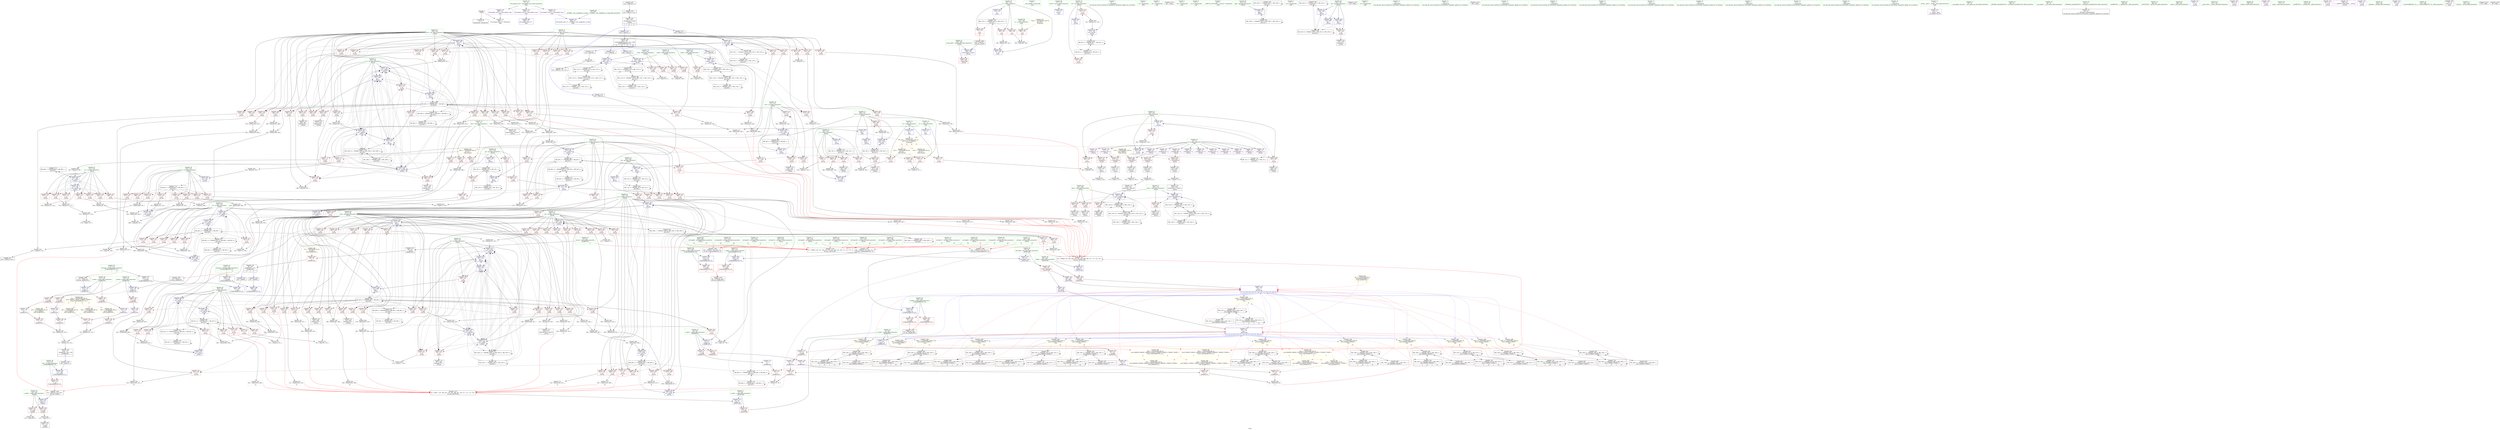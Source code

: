 digraph "SVFG" {
	label="SVFG";

	Node0x561a3d997bb0 [shape=record,color=grey,label="{NodeID: 0\nNullPtr}"];
	Node0x561a3d997bb0 -> Node0x561a3d99c090[style=solid];
	Node0x561a3d997bb0 -> Node0x561a3da08cc0[style=solid];
	Node0x561a3da0be90 [shape=record,color=black,label="{NodeID: 775\nMR_86V_2 = PHI(MR_86V_4, MR_86V_1, )\npts\{218 \}\n}"];
	Node0x561a3da0be90 -> Node0x561a3d9fe9d0[style=dashed];
	Node0x561a3da1cec0 [shape=record,color=grey,label="{NodeID: 609\n661 = Binary(453, 660, )\n}"];
	Node0x561a3da1cec0 -> Node0x561a3da1eb40[style=solid];
	Node0x561a3da0e790 [shape=record,color=blue,label="{NodeID: 443\n215\<--753\nxx\<--inc208\n_Z3runi\n}"];
	Node0x561a3da0e790 -> Node0x561a3da0b990[style=dashed];
	Node0x561a3da03fa0 [shape=record,color=red,label="{NodeID: 277\n478\<--227\n\<--x46\n_Z3runi\n}"];
	Node0x561a3da03fa0 -> Node0x561a3da1c140[style=solid];
	Node0x561a3d99ca50 [shape=record,color=black,label="{NodeID: 111\n298\<--297\nidxprom4\<--\n_Z3runi\n}"];
	Node0x561a3d9fdda0 [shape=record,color=blue,label="{NodeID: 388\n199\<--198\ncasenr.addr\<--casenr\n_Z3runi\n}"];
	Node0x561a3d9fdda0 -> Node0x561a3d9f85d0[style=dashed];
	Node0x561a3d9f9470 [shape=record,color=red,label="{NodeID: 222\n343\<--211\n\<--y14\n_Z3runi\n}"];
	Node0x561a3d9f9470 -> Node0x561a3da204c0[style=solid];
	Node0x561a3d9f5b90 [shape=record,color=green,label="{NodeID: 56\n207\<--208\nqy\<--qy_field_insensitive\n_Z3runi\n}"];
	Node0x561a3d9f5b90 -> Node0x561a3d9f8d20[style=solid];
	Node0x561a3d9f5b90 -> Node0x561a3d9f8df0[style=solid];
	Node0x561a3d9f5b90 -> Node0x561a3d9fe280[style=solid];
	Node0x561a3d9f5b90 -> Node0x561a3d9fe5c0[style=solid];
	Node0x561a3da222c0 [shape=record,color=grey,label="{NodeID: 665\n735 = cmp(733, 734, )\n}"];
	Node0x561a3da06d20 [shape=record,color=red,label="{NodeID: 333\n655\<--239\n\<--dx\n_Z3runi\n}"];
	Node0x561a3da06d20 -> Node0x561a3da1cbc0[style=solid];
	Node0x561a3d9fc610 [shape=record,color=red,label="{NodeID: 167\n285\<--8\n\<--h\n_Z3runi\n}"];
	Node0x561a3d9fc610 -> Node0x561a3da216c0[style=solid];
	Node0x561a3daddcd0 [shape=record,color=black,label="{NodeID: 1108\n187 = PHI(60, )\n}"];
	Node0x561a3daddcd0 -> Node0x561a3d9fdc00[style=solid];
	Node0x561a3d99e830 [shape=record,color=green,label="{NodeID: 1\n7\<--1\n__dso_handle\<--dummyObj\nGlob }"];
	Node0x561a3da0c390 [shape=record,color=black,label="{NodeID: 776\nMR_88V_2 = PHI(MR_88V_3, MR_88V_1, )\npts\{220 \}\n}"];
	Node0x561a3da0c390 -> Node0x561a3d9feaa0[style=dashed];
	Node0x561a3da0c390 -> Node0x561a3da0c390[style=dashed];
	Node0x561a3da0c390 -> Node0x561a3da7f7b0[style=dashed];
	Node0x561a3da1d040 [shape=record,color=grey,label="{NodeID: 610\n665 = Binary(663, 664, )\n}"];
	Node0x561a3da1d040 -> Node0x561a3da0e110[style=solid];
	Node0x561a3da0e860 [shape=record,color=blue,label="{NodeID: 444\n777\<--9\nretval\<--\nmain\n}"];
	Node0x561a3da04070 [shape=record,color=red,label="{NodeID: 278\n487\<--227\n\<--x46\n_Z3runi\n}"];
	Node0x561a3da04070 -> Node0x561a3da1b6c0[style=solid];
	Node0x561a3d99cb20 [shape=record,color=black,label="{NodeID: 112\n327\<--326\nidxprom18\<--\n_Z3runi\n}"];
	Node0x561a3d9fde70 [shape=record,color=blue,label="{NodeID: 389\n201\<--9\nx\<--\n_Z3runi\n}"];
	Node0x561a3d9fde70 -> Node0x561a3da48c90[style=dashed];
	Node0x561a3d9f9540 [shape=record,color=red,label="{NodeID: 223\n741\<--213\n\<--ret\n_Z3runi\n}"];
	Node0x561a3d9f9540 -> Node0x561a3da1f140[style=solid];
	Node0x561a3d9f5c60 [shape=record,color=green,label="{NodeID: 57\n209\<--210\nx10\<--x10_field_insensitive\n_Z3runi\n}"];
	Node0x561a3d9f5c60 -> Node0x561a3d9f8ec0[style=solid];
	Node0x561a3d9f5c60 -> Node0x561a3d9f8f90[style=solid];
	Node0x561a3d9f5c60 -> Node0x561a3d9f9060[style=solid];
	Node0x561a3d9f5c60 -> Node0x561a3d9f9130[style=solid];
	Node0x561a3d9f5c60 -> Node0x561a3d9fe350[style=solid];
	Node0x561a3d9f5c60 -> Node0x561a3d9fe760[style=solid];
	Node0x561a3da22440 [shape=record,color=grey,label="{NodeID: 666\n533 = cmp(531, 532, )\n}"];
	Node0x561a3da06df0 [shape=record,color=red,label="{NodeID: 334\n662\<--239\n\<--dx\n_Z3runi\n}"];
	Node0x561a3da06df0 -> Node0x561a3da1eb40[style=solid];
	Node0x561a3d9fc6e0 [shape=record,color=red,label="{NodeID: 168\n317\<--8\n\<--h\n_Z3runi\n}"];
	Node0x561a3d9fc6e0 -> Node0x561a3da23040[style=solid];
	Node0x561a3dadde10 [shape=record,color=black,label="{NodeID: 1109\n190 = PHI(114, )\n}"];
	Node0x561a3dadde10 -> Node0x561a3d9fdcd0[style=solid];
	Node0x561a3d99ceb0 [shape=record,color=green,label="{NodeID: 2\n9\<--1\n\<--dummyObj\nCan only get source location for instruction, argument, global var or function.}"];
	Node0x561a3da0c890 [shape=record,color=black,label="{NodeID: 777\nMR_90V_2 = PHI(MR_90V_3, MR_90V_1, )\npts\{222 \}\n}"];
	Node0x561a3da0c890 -> Node0x561a3d9feb70[style=dashed];
	Node0x561a3da0c890 -> Node0x561a3da0c890[style=dashed];
	Node0x561a3da0c890 -> Node0x561a3da7fcb0[style=dashed];
	Node0x561a3da1d1c0 [shape=record,color=grey,label="{NodeID: 611\n584 = Binary(582, 583, )\n}"];
	Node0x561a3da1d1c0 -> Node0x561a3da192c0[style=solid];
	Node0x561a3da0e930 [shape=record,color=blue,label="{NodeID: 445\n781\<--154\ni\<--\nmain\n}"];
	Node0x561a3da0e930 -> Node0x561a3da55490[style=dashed];
	Node0x561a3da04140 [shape=record,color=red,label="{NodeID: 279\n501\<--227\n\<--x46\n_Z3runi\n}"];
	Node0x561a3da04140 -> Node0x561a3da18cc0[style=solid];
	Node0x561a3d99cbf0 [shape=record,color=black,label="{NodeID: 113\n330\<--329\nidxprom20\<--\n_Z3runi\n}"];
	Node0x561a3d9fdf40 [shape=record,color=blue,label="{NodeID: 390\n203\<--9\ny\<--\n_Z3runi\n}"];
	Node0x561a3d9fdf40 -> Node0x561a3d9f8910[style=dashed];
	Node0x561a3d9fdf40 -> Node0x561a3d9f89e0[style=dashed];
	Node0x561a3d9fdf40 -> Node0x561a3d9f8ab0[style=dashed];
	Node0x561a3d9fdf40 -> Node0x561a3d9fe010[style=dashed];
	Node0x561a3d9fdf40 -> Node0x561a3da49190[style=dashed];
	Node0x561a3d9f9610 [shape=record,color=red,label="{NodeID: 224\n757\<--213\n\<--ret\n_Z3runi\n}"];
	Node0x561a3d9f5d30 [shape=record,color=green,label="{NodeID: 58\n211\<--212\ny14\<--y14_field_insensitive\n_Z3runi\n}"];
	Node0x561a3d9f5d30 -> Node0x561a3d9f9200[style=solid];
	Node0x561a3d9f5d30 -> Node0x561a3d9f92d0[style=solid];
	Node0x561a3d9f5d30 -> Node0x561a3d9f93a0[style=solid];
	Node0x561a3d9f5d30 -> Node0x561a3d9f9470[style=solid];
	Node0x561a3d9f5d30 -> Node0x561a3d9fe420[style=solid];
	Node0x561a3d9f5d30 -> Node0x561a3d9fe690[style=solid];
	Node0x561a3da225c0 [shape=record,color=grey,label="{NodeID: 667\n722 = cmp(721, 9, )\n}"];
	Node0x561a3da225c0 -> Node0x561a3da18460[style=solid];
	Node0x561a3da06ec0 [shape=record,color=red,label="{NodeID: 335\n437\<--241\n\<--dy\n_Z3runi\n}"];
	Node0x561a3da06ec0 -> Node0x561a3da1c5c0[style=solid];
	Node0x561a3d9fc7b0 [shape=record,color=red,label="{NodeID: 169\n291\<--11\n\<--w\n_Z3runi\n}"];
	Node0x561a3d9fc7b0 -> Node0x561a3da21840[style=solid];
	Node0x561a3daddf50 [shape=record,color=black,label="{NodeID: 1110\n193 = PHI(141, )\n}"];
	Node0x561a3daddf50 -> Node0x561a3d99c8b0[style=solid];
	Node0x561a3d99cf40 [shape=record,color=green,label="{NodeID: 3\n17\<--1\n.str\<--dummyObj\nGlob }"];
	Node0x561a3da0cd90 [shape=record,color=black,label="{NodeID: 778\nMR_92V_2 = PHI(MR_92V_3, MR_92V_1, )\npts\{224 \}\n}"];
	Node0x561a3da0cd90 -> Node0x561a3d9fec40[style=dashed];
	Node0x561a3da0cd90 -> Node0x561a3da0cd90[style=dashed];
	Node0x561a3da0cd90 -> Node0x561a3da801b0[style=dashed];
	Node0x561a3da1d340 [shape=record,color=grey,label="{NodeID: 612\n483 = Binary(453, 482, )\n}"];
	Node0x561a3da1d340 -> Node0x561a3da1d4c0[style=solid];
	Node0x561a3da0ea00 [shape=record,color=blue,label="{NodeID: 446\n781\<--796\ni\<--inc\nmain\n}"];
	Node0x561a3da0ea00 -> Node0x561a3da55490[style=dashed];
	Node0x561a3da04210 [shape=record,color=red,label="{NodeID: 280\n510\<--227\n\<--x46\n_Z3runi\n}"];
	Node0x561a3da04210 -> Node0x561a3da1e3c0[style=solid];
	Node0x561a3d99ccc0 [shape=record,color=black,label="{NodeID: 114\n333\<--332\nconv\<--\n_Z3runi\n}"];
	Node0x561a3d99ccc0 -> Node0x561a3da22a40[style=solid];
	Node0x561a3d9fe010 [shape=record,color=blue,label="{NodeID: 391\n203\<--304\ny\<--inc\n_Z3runi\n}"];
	Node0x561a3d9fe010 -> Node0x561a3d9f8910[style=dashed];
	Node0x561a3d9fe010 -> Node0x561a3d9f89e0[style=dashed];
	Node0x561a3d9fe010 -> Node0x561a3d9f8ab0[style=dashed];
	Node0x561a3d9fe010 -> Node0x561a3d9fe010[style=dashed];
	Node0x561a3d9fe010 -> Node0x561a3da49190[style=dashed];
	Node0x561a3d9f96e0 [shape=record,color=red,label="{NodeID: 225\n357\<--215\n\<--xx\n_Z3runi\n}"];
	Node0x561a3d9f96e0 -> Node0x561a3da210c0[style=solid];
	Node0x561a3d9f5e00 [shape=record,color=green,label="{NodeID: 59\n213\<--214\nret\<--ret_field_insensitive\n_Z3runi\n}"];
	Node0x561a3d9f5e00 -> Node0x561a3d9f9540[style=solid];
	Node0x561a3d9f5e00 -> Node0x561a3d9f9610[style=solid];
	Node0x561a3d9f5e00 -> Node0x561a3d9fe830[style=solid];
	Node0x561a3d9f5e00 -> Node0x561a3da0e5f0[style=solid];
	Node0x561a3da22740 [shape=record,color=grey,label="{NodeID: 668\n710 = cmp(708, 709, )\n}"];
	Node0x561a3da06f90 [shape=record,color=red,label="{NodeID: 336\n441\<--241\n\<--dy\n_Z3runi\n}"];
	Node0x561a3da06f90 -> Node0x561a3da21240[style=solid];
	Node0x561a3d9fc880 [shape=record,color=red,label="{NodeID: 170\n323\<--11\n\<--w\n_Z3runi\n}"];
	Node0x561a3d9fc880 -> Node0x561a3da22d40[style=solid];
	Node0x561a3dade090 [shape=record,color=black,label="{NodeID: 1111\n429 = PHI(141, )\n}"];
	Node0x561a3dade090 -> Node0x561a3d9ff1f0[style=solid];
	Node0x561a3d99cfd0 [shape=record,color=green,label="{NodeID: 4\n19\<--1\n.str.1\<--dummyObj\nGlob }"];
	Node0x561a3da0d290 [shape=record,color=black,label="{NodeID: 779\nMR_94V_2 = PHI(MR_94V_3, MR_94V_1, )\npts\{226 \}\n}"];
	Node0x561a3da0d290 -> Node0x561a3d9fed10[style=dashed];
	Node0x561a3da0d290 -> Node0x561a3da0d290[style=dashed];
	Node0x561a3da0d290 -> Node0x561a3da806b0[style=dashed];
	Node0x561a3da1d4c0 [shape=record,color=grey,label="{NodeID: 613\n485 = Binary(483, 484, )\n|{<s0>17}}"];
	Node0x561a3da1d4c0:s0 -> Node0x561a3dadfa50[style=solid,color=red];
	Node0x561a3da042e0 [shape=record,color=red,label="{NodeID: 281\n522\<--227\n\<--x46\n_Z3runi\n}"];
	Node0x561a3da042e0 -> Node0x561a3da1fec0[style=solid];
	Node0x561a3d99cd90 [shape=record,color=black,label="{NodeID: 115\n567\<--566\nidxprom113\<--\n_Z3runi\n}"];
	Node0x561a3d9fe0e0 [shape=record,color=blue,label="{NodeID: 392\n201\<--309\nx\<--inc8\n_Z3runi\n}"];
	Node0x561a3d9fe0e0 -> Node0x561a3da48c90[style=dashed];
	Node0x561a3d9f97b0 [shape=record,color=red,label="{NodeID: 226\n369\<--215\n\<--xx\n_Z3runi\n}"];
	Node0x561a3d9f97b0 -> Node0x561a3da1d940[style=solid];
	Node0x561a3d9f5ed0 [shape=record,color=green,label="{NodeID: 60\n215\<--216\nxx\<--xx_field_insensitive\n_Z3runi\n}"];
	Node0x561a3d9f5ed0 -> Node0x561a3d9f96e0[style=solid];
	Node0x561a3d9f5ed0 -> Node0x561a3d9f97b0[style=solid];
	Node0x561a3d9f5ed0 -> Node0x561a3d9f9880[style=solid];
	Node0x561a3d9f5ed0 -> Node0x561a3d9f9950[style=solid];
	Node0x561a3d9f5ed0 -> Node0x561a3d9f9a20[style=solid];
	Node0x561a3d9f5ed0 -> Node0x561a3d9f9af0[style=solid];
	Node0x561a3d9f5ed0 -> Node0x561a3da01a80[style=solid];
	Node0x561a3d9f5ed0 -> Node0x561a3d9fe900[style=solid];
	Node0x561a3d9f5ed0 -> Node0x561a3da0e790[style=solid];
	Node0x561a3da228c0 [shape=record,color=grey,label="{NodeID: 669\n547 = cmp(545, 546, )\n}"];
	Node0x561a3da07060 [shape=record,color=red,label="{NodeID: 337\n463\<--241\n\<--dy\n_Z3runi\n}"];
	Node0x561a3da07060 -> Node0x561a3da19440[style=solid];
	Node0x561a3d9fc950 [shape=record,color=red,label="{NodeID: 171\n353\<--13\n\<--dist\n_Z3runi\n}"];
	Node0x561a3d9fc950 -> Node0x561a3da201c0[style=solid];
	Node0x561a3dade1d0 [shape=record,color=black,label="{NodeID: 1112\n301 = PHI()\n}"];
	Node0x561a3d99aaa0 [shape=record,color=green,label="{NodeID: 5\n21\<--1\n.str.2\<--dummyObj\nGlob }"];
	Node0x561a3da62a90 [shape=record,color=black,label="{NodeID: 780\nMR_96V_2 = PHI(MR_96V_3, MR_96V_1, )\npts\{228 \}\n}"];
	Node0x561a3da62a90 -> Node0x561a3d9fede0[style=dashed];
	Node0x561a3da62a90 -> Node0x561a3da62a90[style=dashed];
	Node0x561a3da62a90 -> Node0x561a3da80bb0[style=dashed];
	Node0x561a3da1d640 [shape=record,color=grey,label="{NodeID: 614\n374 = Binary(372, 373, )\n}"];
	Node0x561a3da1d640 -> Node0x561a3da1b0c0[style=solid];
	Node0x561a3da043b0 [shape=record,color=red,label="{NodeID: 282\n549\<--227\n\<--x46\n_Z3runi\n}"];
	Node0x561a3da043b0 -> Node0x561a3da1fbc0[style=solid];
	Node0x561a3d9f9c70 [shape=record,color=black,label="{NodeID: 116\n570\<--569\nidxprom115\<--\n_Z3runi\n}"];
	Node0x561a3da00d00 [shape=record,color=black,label="{NodeID: 559\n156 = PHI(157, 153, )\n}"];
	Node0x561a3da00d00 -> Node0x561a3d99c640[style=solid];
	Node0x561a3d9fe1b0 [shape=record,color=blue,label="{NodeID: 393\n205\<--157\nqx\<--\n_Z3runi\n}"];
	Node0x561a3d9fe1b0 -> Node0x561a3da71bb0[style=dashed];
	Node0x561a3d9f9880 [shape=record,color=red,label="{NodeID: 227\n370\<--215\n\<--xx\n_Z3runi\n}"];
	Node0x561a3d9f9880 -> Node0x561a3da1d940[style=solid];
	Node0x561a3d9f5fa0 [shape=record,color=green,label="{NodeID: 61\n217\<--218\nyy\<--yy_field_insensitive\n_Z3runi\n}"];
	Node0x561a3d9f5fa0 -> Node0x561a3da01b10[style=solid];
	Node0x561a3d9f5fa0 -> Node0x561a3da01be0[style=solid];
	Node0x561a3d9f5fa0 -> Node0x561a3da01cb0[style=solid];
	Node0x561a3d9f5fa0 -> Node0x561a3da01d80[style=solid];
	Node0x561a3d9f5fa0 -> Node0x561a3da01e50[style=solid];
	Node0x561a3d9f5fa0 -> Node0x561a3da01f20[style=solid];
	Node0x561a3d9f5fa0 -> Node0x561a3da01ff0[style=solid];
	Node0x561a3d9f5fa0 -> Node0x561a3d9fe9d0[style=solid];
	Node0x561a3d9f5fa0 -> Node0x561a3da0e6c0[style=solid];
	Node0x561a3da22a40 [shape=record,color=grey,label="{NodeID: 670\n334 = cmp(333, 335, )\n}"];
	Node0x561a3da07130 [shape=record,color=red,label="{NodeID: 338\n484\<--241\n\<--dy\n_Z3runi\n}"];
	Node0x561a3da07130 -> Node0x561a3da1d4c0[style=solid];
	Node0x561a3d9fca20 [shape=record,color=red,label="{NodeID: 172\n358\<--13\n\<--dist\n_Z3runi\n}"];
	Node0x561a3d9fca20 -> Node0x561a3da210c0[style=solid];
	Node0x561a3dade2a0 [shape=record,color=black,label="{NodeID: 1113\n517 = PHI(161, )\n}"];
	Node0x561a3dade2a0 -> Node0x561a3d9ff7a0[style=solid];
	Node0x561a3d99ab30 [shape=record,color=green,label="{NodeID: 6\n23\<--1\n.str.3\<--dummyObj\nGlob }"];
	Node0x561a3da62f90 [shape=record,color=black,label="{NodeID: 781\nMR_98V_2 = PHI(MR_98V_3, MR_98V_1, )\npts\{230 \}\n}"];
	Node0x561a3da62f90 -> Node0x561a3d9feeb0[style=dashed];
	Node0x561a3da62f90 -> Node0x561a3da62f90[style=dashed];
	Node0x561a3da62f90 -> Node0x561a3da810b0[style=dashed];
	Node0x561a3da1d7c0 [shape=record,color=grey,label="{NodeID: 615\n481 = Binary(479, 480, )\n|{<s0>17}}"];
	Node0x561a3da1d7c0:s0 -> Node0x561a3dadf610[style=solid,color=red];
	Node0x561a3da04480 [shape=record,color=red,label="{NodeID: 283\n556\<--227\n\<--x46\n_Z3runi\n}"];
	Node0x561a3da04480 -> Node0x561a3da0d8f0[style=solid];
	Node0x561a3d9f9d40 [shape=record,color=black,label="{NodeID: 117\n573\<--572\nconv117\<--\n_Z3runi\n}"];
	Node0x561a3d9f9d40 -> Node0x561a3da21fc0[style=solid];
	Node0x561a3da012a0 [shape=record,color=black,label="{NodeID: 560\n153 = PHI(154, 9, )\n}"];
	Node0x561a3da012a0 -> Node0x561a3da00d00[style=solid];
	Node0x561a3d9fe280 [shape=record,color=blue,label="{NodeID: 394\n207\<--157\nqy\<--\n_Z3runi\n}"];
	Node0x561a3d9fe280 -> Node0x561a3da720b0[style=dashed];
	Node0x561a3d9f9950 [shape=record,color=red,label="{NodeID: 228\n378\<--215\n\<--xx\n_Z3runi\n}"];
	Node0x561a3d9f9950 -> Node0x561a3da1c440[style=solid];
	Node0x561a3d9f6070 [shape=record,color=green,label="{NodeID: 62\n219\<--220\nsx\<--sx_field_insensitive\n_Z3runi\n}"];
	Node0x561a3d9f6070 -> Node0x561a3da020c0[style=solid];
	Node0x561a3d9f6070 -> Node0x561a3da02190[style=solid];
	Node0x561a3d9f6070 -> Node0x561a3da02260[style=solid];
	Node0x561a3d9f6070 -> Node0x561a3da02330[style=solid];
	Node0x561a3d9f6070 -> Node0x561a3da02400[style=solid];
	Node0x561a3d9f6070 -> Node0x561a3da024d0[style=solid];
	Node0x561a3d9f6070 -> Node0x561a3da025a0[style=solid];
	Node0x561a3d9f6070 -> Node0x561a3da02670[style=solid];
	Node0x561a3d9f6070 -> Node0x561a3da02740[style=solid];
	Node0x561a3d9f6070 -> Node0x561a3d9feaa0[style=solid];
	Node0x561a3d9f6070 -> Node0x561a3da0dc30[style=solid];
	Node0x561a3d9f6070 -> Node0x561a3da0e040[style=solid];
	Node0x561a3da22bc0 [shape=record,color=grey,label="{NodeID: 671\n702 = cmp(701, 335, )\n}"];
	Node0x561a3da07200 [shape=record,color=red,label="{NodeID: 339\n507\<--241\n\<--dy\n_Z3runi\n}"];
	Node0x561a3da07200 -> Node0x561a3da1e540[style=solid];
	Node0x561a3d9fcaf0 [shape=record,color=red,label="{NodeID: 173\n361\<--13\n\<--dist\n_Z3runi\n}"];
	Node0x561a3d9fcaf0 -> Node0x561a3da1cd40[style=solid];
	Node0x561a3dade410 [shape=record,color=black,label="{NodeID: 1114\n424 = PHI(141, )\n}"];
	Node0x561a3dade410 -> Node0x561a3d9ff120[style=solid];
	Node0x561a3d99abc0 [shape=record,color=green,label="{NodeID: 7\n25\<--1\n__PRETTY_FUNCTION__._Z3runi\<--dummyObj\nGlob }"];
	Node0x561a3da63490 [shape=record,color=black,label="{NodeID: 782\nMR_100V_2 = PHI(MR_100V_3, MR_100V_1, )\npts\{232 \}\n}"];
	Node0x561a3da63490 -> Node0x561a3d9fef80[style=dashed];
	Node0x561a3da63490 -> Node0x561a3da63490[style=dashed];
	Node0x561a3da63490 -> Node0x561a3da815b0[style=dashed];
	Node0x561a3da1d940 [shape=record,color=grey,label="{NodeID: 616\n371 = Binary(369, 370, )\n}"];
	Node0x561a3da1d940 -> Node0x561a3da1b0c0[style=solid];
	Node0x561a3da04550 [shape=record,color=red,label="{NodeID: 284\n577\<--227\n\<--x46\n_Z3runi\n}"];
	Node0x561a3da04550 -> Node0x561a3da21e40[style=solid];
	Node0x561a3d9f9e10 [shape=record,color=black,label="{NodeID: 118\n618\<--617\nidxprom139\<--add138\n_Z3runi\n}"];
	Node0x561a3da01840 [shape=record,color=black,label="{NodeID: 561\n418 = PHI(419, 416, )\n}"];
	Node0x561a3d9fe350 [shape=record,color=blue,label="{NodeID: 395\n209\<--9\nx10\<--\n_Z3runi\n}"];
	Node0x561a3d9fe350 -> Node0x561a3da725b0[style=dashed];
	Node0x561a3d9f9a20 [shape=record,color=red,label="{NodeID: 229\n379\<--215\n\<--xx\n_Z3runi\n}"];
	Node0x561a3d9f9a20 -> Node0x561a3da1c440[style=solid];
	Node0x561a3d9f6140 [shape=record,color=green,label="{NodeID: 63\n221\<--222\nsy\<--sy_field_insensitive\n_Z3runi\n}"];
	Node0x561a3d9f6140 -> Node0x561a3da02810[style=solid];
	Node0x561a3d9f6140 -> Node0x561a3da028e0[style=solid];
	Node0x561a3d9f6140 -> Node0x561a3da029b0[style=solid];
	Node0x561a3d9f6140 -> Node0x561a3da02a80[style=solid];
	Node0x561a3d9f6140 -> Node0x561a3da02b50[style=solid];
	Node0x561a3d9f6140 -> Node0x561a3da02c20[style=solid];
	Node0x561a3d9f6140 -> Node0x561a3da02cf0[style=solid];
	Node0x561a3d9f6140 -> Node0x561a3da02dc0[style=solid];
	Node0x561a3d9f6140 -> Node0x561a3da02e90[style=solid];
	Node0x561a3d9f6140 -> Node0x561a3d9feb70[style=solid];
	Node0x561a3d9f6140 -> Node0x561a3da0da90[style=solid];
	Node0x561a3d9f6140 -> Node0x561a3da0e1e0[style=solid];
	Node0x561a3da22d40 [shape=record,color=grey,label="{NodeID: 672\n324 = cmp(322, 323, )\n}"];
	Node0x561a3da072d0 [shape=record,color=red,label="{NodeID: 340\n513\<--241\n\<--dy\n_Z3runi\n}"];
	Node0x561a3da072d0 -> Node0x561a3da1e240[style=solid];
	Node0x561a3d9fcbc0 [shape=record,color=red,label="{NodeID: 174\n366\<--13\n\<--dist\n_Z3runi\n}"];
	Node0x561a3d9fcbc0 -> Node0x561a3da213c0[style=solid];
	Node0x561a3dade550 [shape=record,color=black,label="{NodeID: 1115\n721 = PHI(161, )\n}"];
	Node0x561a3dade550 -> Node0x561a3da225c0[style=solid];
	Node0x561a3d99a5a0 [shape=record,color=green,label="{NodeID: 8\n27\<--1\n.str.4\<--dummyObj\nGlob }"];
	Node0x561a3da63990 [shape=record,color=black,label="{NodeID: 783\nMR_102V_2 = PHI(MR_102V_3, MR_102V_1, )\npts\{234 \}\n}"];
	Node0x561a3da63990 -> Node0x561a3d9ff050[style=dashed];
	Node0x561a3da63990 -> Node0x561a3da63990[style=dashed];
	Node0x561a3da63990 -> Node0x561a3da81ab0[style=dashed];
	Node0x561a3da1dac0 [shape=record,color=grey,label="{NodeID: 617\n612 = Binary(610, 611, )\n}"];
	Node0x561a3da1dac0 -> Node0x561a3da0dd00[style=solid];
	Node0x561a3da04620 [shape=record,color=red,label="{NodeID: 285\n600\<--227\n\<--x46\n_Z3runi\n}"];
	Node0x561a3da04620 -> Node0x561a3da1a4c0[style=solid];
	Node0x561a3d9f9ee0 [shape=record,color=black,label="{NodeID: 119\n621\<--620\nidxprom141\<--\n_Z3runi\n}"];
	Node0x561a3da18460 [shape=record,color=black,label="{NodeID: 562\n724 = PHI(725, 725, 722, )\n}"];
	Node0x561a3d9fe420 [shape=record,color=blue,label="{NodeID: 396\n211\<--9\ny14\<--\n_Z3runi\n}"];
	Node0x561a3d9fe420 -> Node0x561a3d9f9200[style=dashed];
	Node0x561a3d9fe420 -> Node0x561a3d9f92d0[style=dashed];
	Node0x561a3d9fe420 -> Node0x561a3d9f93a0[style=dashed];
	Node0x561a3d9fe420 -> Node0x561a3d9f9470[style=dashed];
	Node0x561a3d9fe420 -> Node0x561a3d9fe690[style=dashed];
	Node0x561a3d9fe420 -> Node0x561a3da72ab0[style=dashed];
	Node0x561a3d9f9af0 [shape=record,color=red,label="{NodeID: 230\n395\<--215\n\<--xx\n_Z3runi\n}"];
	Node0x561a3d9f9af0 -> Node0x561a3da1adc0[style=solid];
	Node0x561a3d9f6210 [shape=record,color=green,label="{NodeID: 64\n223\<--224\ntx\<--tx_field_insensitive\n_Z3runi\n}"];
	Node0x561a3d9f6210 -> Node0x561a3da02f60[style=solid];
	Node0x561a3d9f6210 -> Node0x561a3da03030[style=solid];
	Node0x561a3d9f6210 -> Node0x561a3da03100[style=solid];
	Node0x561a3d9f6210 -> Node0x561a3da031d0[style=solid];
	Node0x561a3d9f6210 -> Node0x561a3da032a0[style=solid];
	Node0x561a3d9f6210 -> Node0x561a3da03370[style=solid];
	Node0x561a3d9f6210 -> Node0x561a3da03440[style=solid];
	Node0x561a3d9f6210 -> Node0x561a3da03510[style=solid];
	Node0x561a3d9f6210 -> Node0x561a3d9fec40[style=solid];
	Node0x561a3d9f6210 -> Node0x561a3da0dd00[style=solid];
	Node0x561a3d9f6210 -> Node0x561a3da0e110[style=solid];
	Node0x561a3da22ec0 [shape=record,color=grey,label="{NodeID: 673\n706 = cmp(704, 705, )\n}"];
	Node0x561a3da073a0 [shape=record,color=red,label="{NodeID: 341\n527\<--241\n\<--dy\n_Z3runi\n}"];
	Node0x561a3da073a0 -> Node0x561a3da1fa40[style=solid];
	Node0x561a3d9fcc90 [shape=record,color=red,label="{NodeID: 175\n385\<--13\n\<--dist\n_Z3runi\n}"];
	Node0x561a3d9fcc90 -> Node0x561a3da18b40[style=solid];
	Node0x561a3dade690 [shape=record,color=black,label="{NodeID: 1116\n759 = PHI()\n}"];
	Node0x561a3d99a630 [shape=record,color=green,label="{NodeID: 9\n29\<--1\n.str.5\<--dummyObj\nGlob }"];
	Node0x561a3da63e90 [shape=record,color=black,label="{NodeID: 784\nMR_104V_2 = PHI(MR_104V_3, MR_104V_1, )\npts\{236 \}\n}"];
	Node0x561a3da63e90 -> Node0x561a3d9ff2c0[style=dashed];
	Node0x561a3da63e90 -> Node0x561a3d9ff530[style=dashed];
	Node0x561a3da63e90 -> Node0x561a3d9ff870[style=dashed];
	Node0x561a3da63e90 -> Node0x561a3da0d790[style=dashed];
	Node0x561a3da63e90 -> Node0x561a3da0d8f0[style=dashed];
	Node0x561a3da63e90 -> Node0x561a3da63e90[style=dashed];
	Node0x561a3da63e90 -> Node0x561a3da81fb0[style=dashed];
	Node0x561a3da1dc40 [shape=record,color=grey,label="{NodeID: 618\n589 = Binary(453, 588, )\n}"];
	Node0x561a3da1dc40 -> Node0x561a3da18fc0[style=solid];
	Node0x561a3da046f0 [shape=record,color=red,label="{NodeID: 286\n607\<--227\n\<--x46\n_Z3runi\n}"];
	Node0x561a3da046f0 -> Node0x561a3da1b3c0[style=solid];
	Node0x561a3d9f9fb0 [shape=record,color=black,label="{NodeID: 120\n624\<--623\nconv143\<--\n_Z3runi\n}"];
	Node0x561a3d9f9fb0 -> Node0x561a3da20c40[style=solid];
	Node0x561a3da189c0 [shape=record,color=grey,label="{NodeID: 563\n593 = Binary(591, 592, )\n}"];
	Node0x561a3da189c0 -> Node0x561a3da0db60[style=solid];
	Node0x561a3d9fe4f0 [shape=record,color=blue,label="{NodeID: 397\n205\<--337\nqx\<--\n_Z3runi\n}"];
	Node0x561a3d9fe4f0 -> Node0x561a3da4a090[style=dashed];
	Node0x561a3da01a80 [shape=record,color=red,label="{NodeID: 231\n752\<--215\n\<--xx\n_Z3runi\n}"];
	Node0x561a3da01a80 -> Node0x561a3da1e9c0[style=solid];
	Node0x561a3d9f62e0 [shape=record,color=green,label="{NodeID: 65\n225\<--226\nty\<--ty_field_insensitive\n_Z3runi\n}"];
	Node0x561a3d9f62e0 -> Node0x561a3da035e0[style=solid];
	Node0x561a3d9f62e0 -> Node0x561a3da036b0[style=solid];
	Node0x561a3d9f62e0 -> Node0x561a3da03780[style=solid];
	Node0x561a3d9f62e0 -> Node0x561a3da03850[style=solid];
	Node0x561a3d9f62e0 -> Node0x561a3da03920[style=solid];
	Node0x561a3d9f62e0 -> Node0x561a3da039f0[style=solid];
	Node0x561a3d9f62e0 -> Node0x561a3da03ac0[style=solid];
	Node0x561a3d9f62e0 -> Node0x561a3da03b90[style=solid];
	Node0x561a3d9f62e0 -> Node0x561a3d9fed10[style=solid];
	Node0x561a3d9f62e0 -> Node0x561a3da0db60[style=solid];
	Node0x561a3d9f62e0 -> Node0x561a3da0e2b0[style=solid];
	Node0x561a3da23040 [shape=record,color=grey,label="{NodeID: 674\n318 = cmp(316, 317, )\n}"];
	Node0x561a3da07470 [shape=record,color=red,label="{NodeID: 342\n559\<--241\n\<--dy\n_Z3runi\n}"];
	Node0x561a3da07470 -> Node0x561a3da1efc0[style=solid];
	Node0x561a3d9fcd60 [shape=record,color=red,label="{NodeID: 176\n386\<--13\n\<--dist\n_Z3runi\n}"];
	Node0x561a3d9fcd60 -> Node0x561a3da18b40[style=solid];
	Node0x561a3dade760 [shape=record,color=black,label="{NodeID: 1117\n471 = PHI(161, )\n}"];
	Node0x561a3dade760 -> Node0x561a3d9ff600[style=solid];
	Node0x561a3d99a700 [shape=record,color=green,label="{NodeID: 10\n32\<--1\n\<--dummyObj\nCan only get source location for instruction, argument, global var or function.}"];
	Node0x561a3da64390 [shape=record,color=black,label="{NodeID: 785\nMR_106V_2 = PHI(MR_106V_3, MR_106V_1, )\npts\{238 \}\n}"];
	Node0x561a3da64390 -> Node0x561a3d9ff390[style=dashed];
	Node0x561a3da64390 -> Node0x561a3d9ff460[style=dashed];
	Node0x561a3da64390 -> Node0x561a3d9ff940[style=dashed];
	Node0x561a3da64390 -> Node0x561a3da0d820[style=dashed];
	Node0x561a3da64390 -> Node0x561a3da0d9c0[style=dashed];
	Node0x561a3da64390 -> Node0x561a3da64390[style=dashed];
	Node0x561a3da64390 -> Node0x561a3da824b0[style=dashed];
	Node0x561a3da1ddc0 [shape=record,color=grey,label="{NodeID: 619\n633 = Binary(631, 632, )\n}"];
	Node0x561a3da1ddc0 -> Node0x561a3d9fa220[style=solid];
	Node0x561a3da047c0 [shape=record,color=red,label="{NodeID: 287\n615\<--227\n\<--x46\n_Z3runi\n}"];
	Node0x561a3da047c0 -> Node0x561a3da1bfc0[style=solid];
	Node0x561a3d9fa080 [shape=record,color=black,label="{NodeID: 121\n626\<--625\nfrombool\<--cmp144\n_Z3runi\n}"];
	Node0x561a3d9fa080 -> Node0x561a3da0ddd0[style=solid];
	Node0x561a3da18b40 [shape=record,color=grey,label="{NodeID: 564\n387 = Binary(385, 386, )\n}"];
	Node0x561a3da18b40 -> Node0x561a3da207c0[style=solid];
	Node0x561a3d9fe5c0 [shape=record,color=blue,label="{NodeID: 398\n207\<--339\nqy\<--\n_Z3runi\n}"];
	Node0x561a3d9fe5c0 -> Node0x561a3da4a590[style=dashed];
	Node0x561a3da01b10 [shape=record,color=red,label="{NodeID: 232\n365\<--217\n\<--yy\n_Z3runi\n}"];
	Node0x561a3da01b10 -> Node0x561a3da213c0[style=solid];
	Node0x561a3d9f63b0 [shape=record,color=green,label="{NodeID: 66\n227\<--228\nx46\<--x46_field_insensitive\n_Z3runi\n}"];
	Node0x561a3d9f63b0 -> Node0x561a3da03c60[style=solid];
	Node0x561a3d9f63b0 -> Node0x561a3da03d30[style=solid];
	Node0x561a3d9f63b0 -> Node0x561a3da03e00[style=solid];
	Node0x561a3d9f63b0 -> Node0x561a3da03ed0[style=solid];
	Node0x561a3d9f63b0 -> Node0x561a3da03fa0[style=solid];
	Node0x561a3d9f63b0 -> Node0x561a3da04070[style=solid];
	Node0x561a3d9f63b0 -> Node0x561a3da04140[style=solid];
	Node0x561a3d9f63b0 -> Node0x561a3da04210[style=solid];
	Node0x561a3d9f63b0 -> Node0x561a3da042e0[style=solid];
	Node0x561a3d9f63b0 -> Node0x561a3da043b0[style=solid];
	Node0x561a3d9f63b0 -> Node0x561a3da04480[style=solid];
	Node0x561a3d9f63b0 -> Node0x561a3da04550[style=solid];
	Node0x561a3d9f63b0 -> Node0x561a3da04620[style=solid];
	Node0x561a3d9f63b0 -> Node0x561a3da046f0[style=solid];
	Node0x561a3d9f63b0 -> Node0x561a3da047c0[style=solid];
	Node0x561a3d9f63b0 -> Node0x561a3da04890[style=solid];
	Node0x561a3d9f63b0 -> Node0x561a3da04960[style=solid];
	Node0x561a3d9f63b0 -> Node0x561a3da04a30[style=solid];
	Node0x561a3d9f63b0 -> Node0x561a3da04b00[style=solid];
	Node0x561a3d9f63b0 -> Node0x561a3da04bd0[style=solid];
	Node0x561a3d9f63b0 -> Node0x561a3da04ca0[style=solid];
	Node0x561a3d9f63b0 -> Node0x561a3d9fede0[style=solid];
	Node0x561a3d9f63b0 -> Node0x561a3da0e380[style=solid];
	Node0x561a3da231c0 [shape=record,color=grey,label="{NodeID: 675\n412 = cmp(410, 411, )\n}"];
	Node0x561a3da07540 [shape=record,color=red,label="{NodeID: 343\n583\<--241\n\<--dy\n_Z3runi\n}"];
	Node0x561a3da07540 -> Node0x561a3da1d1c0[style=solid];
	Node0x561a3d9fce30 [shape=record,color=red,label="{NodeID: 177\n71\<--65\n\<--a.addr\n_ZmiRK1PS1_\n}"];
	Node0x561a3d9fce30 -> Node0x561a3d9fbdf0[style=solid];
	Node0x561a3dade8d0 [shape=record,color=black,label="{NodeID: 1118\n494 = PHI(161, )\n}"];
	Node0x561a3dade8d0 -> Node0x561a3d9ff6d0[style=solid];
	Node0x561a3d99a7d0 [shape=record,color=green,label="{NodeID: 11\n154\<--1\n\<--dummyObj\nCan only get source location for instruction, argument, global var or function.}"];
	Node0x561a3da64890 [shape=record,color=black,label="{NodeID: 786\nMR_108V_2 = PHI(MR_108V_3, MR_108V_1, )\npts\{240 \}\n}"];
	Node0x561a3da64890 -> Node0x561a3d9ff120[style=dashed];
	Node0x561a3da64890 -> Node0x561a3da64890[style=dashed];
	Node0x561a3da64890 -> Node0x561a3da829b0[style=dashed];
	Node0x561a3da1df40 [shape=record,color=grey,label="{NodeID: 620\n469 = Binary(453, 468, )\n|{<s0>14}}"];
	Node0x561a3da1df40:s0 -> Node0x561a3dadfa50[style=solid,color=red];
	Node0x561a3da04890 [shape=record,color=red,label="{NodeID: 288\n628\<--227\n\<--x46\n_Z3runi\n}"];
	Node0x561a3da04890 -> Node0x561a3d9fa150[style=solid];
	Node0x561a3d9fa150 [shape=record,color=black,label="{NodeID: 122\n629\<--628\nidxprom145\<--\n_Z3runi\n}"];
	Node0x561a3da18cc0 [shape=record,color=grey,label="{NodeID: 565\n502 = Binary(453, 501, )\n}"];
	Node0x561a3da18cc0 -> Node0x561a3da195c0[style=solid];
	Node0x561a3d9fe690 [shape=record,color=blue,label="{NodeID: 399\n211\<--344\ny14\<--inc24\n_Z3runi\n}"];
	Node0x561a3d9fe690 -> Node0x561a3d9f9200[style=dashed];
	Node0x561a3d9fe690 -> Node0x561a3d9f92d0[style=dashed];
	Node0x561a3d9fe690 -> Node0x561a3d9f93a0[style=dashed];
	Node0x561a3d9fe690 -> Node0x561a3d9f9470[style=dashed];
	Node0x561a3d9fe690 -> Node0x561a3d9fe690[style=dashed];
	Node0x561a3d9fe690 -> Node0x561a3da72ab0[style=dashed];
	Node0x561a3da01be0 [shape=record,color=red,label="{NodeID: 233\n372\<--217\n\<--yy\n_Z3runi\n}"];
	Node0x561a3da01be0 -> Node0x561a3da1d640[style=solid];
	Node0x561a3d9f6480 [shape=record,color=green,label="{NodeID: 67\n229\<--230\ny47\<--y47_field_insensitive\n_Z3runi\n}"];
	Node0x561a3d9f6480 -> Node0x561a3da04d70[style=solid];
	Node0x561a3d9f6480 -> Node0x561a3da04e40[style=solid];
	Node0x561a3d9f6480 -> Node0x561a3da04f10[style=solid];
	Node0x561a3d9f6480 -> Node0x561a3da04fe0[style=solid];
	Node0x561a3d9f6480 -> Node0x561a3da050b0[style=solid];
	Node0x561a3d9f6480 -> Node0x561a3da05180[style=solid];
	Node0x561a3d9f6480 -> Node0x561a3da05250[style=solid];
	Node0x561a3d9f6480 -> Node0x561a3da05320[style=solid];
	Node0x561a3d9f6480 -> Node0x561a3da053f0[style=solid];
	Node0x561a3d9f6480 -> Node0x561a3da054c0[style=solid];
	Node0x561a3d9f6480 -> Node0x561a3da05590[style=solid];
	Node0x561a3d9f6480 -> Node0x561a3da05660[style=solid];
	Node0x561a3d9f6480 -> Node0x561a3da05730[style=solid];
	Node0x561a3d9f6480 -> Node0x561a3da05800[style=solid];
	Node0x561a3d9f6480 -> Node0x561a3da058d0[style=solid];
	Node0x561a3d9f6480 -> Node0x561a3da059a0[style=solid];
	Node0x561a3d9f6480 -> Node0x561a3da05a70[style=solid];
	Node0x561a3d9f6480 -> Node0x561a3da05b40[style=solid];
	Node0x561a3d9f6480 -> Node0x561a3da05c10[style=solid];
	Node0x561a3d9f6480 -> Node0x561a3da05ce0[style=solid];
	Node0x561a3d9f6480 -> Node0x561a3da05db0[style=solid];
	Node0x561a3d9f6480 -> Node0x561a3d9feeb0[style=solid];
	Node0x561a3d9f6480 -> Node0x561a3da0e450[style=solid];
	Node0x561a3da23340 [shape=record,color=grey,label="{NodeID: 676\n416 = cmp(414, 415, )\n}"];
	Node0x561a3da23340 -> Node0x561a3da01840[style=solid];
	Node0x561a3da07610 [shape=record,color=red,label="{NodeID: 344\n590\<--241\n\<--dy\n_Z3runi\n}"];
	Node0x561a3da07610 -> Node0x561a3da18fc0[style=solid];
	Node0x561a3d9fcf00 [shape=record,color=red,label="{NodeID: 178\n78\<--65\n\<--a.addr\n_ZmiRK1PS1_\n}"];
	Node0x561a3d9fcf00 -> Node0x561a3d9fbf90[style=solid];
	Node0x561a3dadea10 [shape=record,color=black,label="{NodeID: 1119\n785 = PHI()\n}"];
	Node0x561a3d999bf0 [shape=record,color=green,label="{NodeID: 12\n157\<--1\n\<--dummyObj\nCan only get source location for instruction, argument, global var or function.}"];
	Node0x561a3da64d90 [shape=record,color=black,label="{NodeID: 787\nMR_110V_2 = PHI(MR_110V_3, MR_110V_1, )\npts\{242 \}\n}"];
	Node0x561a3da64d90 -> Node0x561a3d9ff1f0[style=dashed];
	Node0x561a3da64d90 -> Node0x561a3da64d90[style=dashed];
	Node0x561a3da64d90 -> Node0x561a3da82eb0[style=dashed];
	Node0x561a3da1e0c0 [shape=record,color=grey,label="{NodeID: 621\n474 = Binary(453, 473, )\n|{<s0>16}}"];
	Node0x561a3da1e0c0:s0 -> Node0x561a3dadf610[style=solid,color=red];
	Node0x561a3da04960 [shape=record,color=red,label="{NodeID: 289\n653\<--227\n\<--x46\n_Z3runi\n}"];
	Node0x561a3da04960 -> Node0x561a3da1c740[style=solid];
	Node0x561a3d9fa220 [shape=record,color=black,label="{NodeID: 123\n634\<--633\nidxprom148\<--add147\n_Z3runi\n}"];
	Node0x561a3da18e40 [shape=record,color=grey,label="{NodeID: 566\n455 = Binary(453, 454, )\n|{<s0>12}}"];
	Node0x561a3da18e40:s0 -> Node0x561a3dadfa50[style=solid,color=red];
	Node0x561a3d9fe760 [shape=record,color=blue,label="{NodeID: 400\n209\<--349\nx10\<--inc27\n_Z3runi\n}"];
	Node0x561a3d9fe760 -> Node0x561a3da725b0[style=dashed];
	Node0x561a3da01cb0 [shape=record,color=red,label="{NodeID: 234\n373\<--217\n\<--yy\n_Z3runi\n}"];
	Node0x561a3da01cb0 -> Node0x561a3da1d640[style=solid];
	Node0x561a3d9f6550 [shape=record,color=green,label="{NodeID: 68\n231\<--232\nqqq\<--qqq_field_insensitive\n_Z3runi\n}"];
	Node0x561a3d9f6550 -> Node0x561a3d9fef80[style=solid];
	Node0x561a3da076e0 [shape=record,color=red,label="{NodeID: 345\n632\<--241\n\<--dy\n_Z3runi\n}"];
	Node0x561a3da076e0 -> Node0x561a3da1ddc0[style=solid];
	Node0x561a3d9fcfd0 [shape=record,color=red,label="{NodeID: 179\n74\<--67\n\<--b.addr\n_ZmiRK1PS1_\n}"];
	Node0x561a3d9fcfd0 -> Node0x561a3d9fbec0[style=solid];
	Node0x561a3dadeae0 [shape=record,color=black,label="{NodeID: 1120\n92 = PHI(63, 245, 247, 249, 253, 255, 257, 261, 263, 265, 271, 273, 275, )\n0th arg _ZN1PC2Eii }"];
	Node0x561a3dadeae0 -> Node0x561a3da08f60[style=solid];
	Node0x561a3d999cc0 [shape=record,color=green,label="{NodeID: 13\n335\<--1\n\<--dummyObj\nCan only get source location for instruction, argument, global var or function.}"];
	Node0x561a3da65290 [shape=record,color=black,label="{NodeID: 788\nMR_112V_2 = PHI(MR_112V_3, MR_112V_1, )\npts\{244 \}\n}"];
	Node0x561a3da65290 -> Node0x561a3d9ff600[style=dashed];
	Node0x561a3da65290 -> Node0x561a3da65290[style=dashed];
	Node0x561a3da65290 -> Node0x561a3da6dfb0[style=dashed];
	Node0x561a3da65290 -> Node0x561a3da833b0[style=dashed];
	Node0x561a3da1e240 [shape=record,color=grey,label="{NodeID: 622\n514 = Binary(512, 513, )\n}"];
	Node0x561a3da1e240 -> Node0x561a3da1be40[style=solid];
	Node0x561a3da04a30 [shape=record,color=red,label="{NodeID: 290\n660\<--227\n\<--x46\n_Z3runi\n}"];
	Node0x561a3da04a30 -> Node0x561a3da1cec0[style=solid];
	Node0x561a3d9fa2f0 [shape=record,color=black,label="{NodeID: 124\n637\<--636\nconv150\<--\n_Z3runi\n}"];
	Node0x561a3d9fa2f0 -> Node0x561a3da21540[style=solid];
	Node0x561a3da18fc0 [shape=record,color=grey,label="{NodeID: 567\n591 = Binary(589, 590, )\n}"];
	Node0x561a3da18fc0 -> Node0x561a3da189c0[style=solid];
	Node0x561a3d9fe830 [shape=record,color=blue,label="{NodeID: 401\n213\<--9\nret\<--\n_Z3runi\n}"];
	Node0x561a3d9fe830 -> Node0x561a3da0b490[style=dashed];
	Node0x561a3da01d80 [shape=record,color=red,label="{NodeID: 235\n381\<--217\n\<--yy\n_Z3runi\n}"];
	Node0x561a3da01d80 -> Node0x561a3da19d40[style=solid];
	Node0x561a3d9f6620 [shape=record,color=green,label="{NodeID: 69\n233\<--234\nok\<--ok_field_insensitive\n_Z3runi\n}"];
	Node0x561a3d9f6620 -> Node0x561a3da05e80[style=solid];
	Node0x561a3d9f6620 -> Node0x561a3d9ff050[style=solid];
	Node0x561a3d9f6620 -> Node0x561a3da0df70[style=solid];
	Node0x561a3d9f6620 -> Node0x561a3da0e520[style=solid];
	Node0x561a3da077b0 [shape=record,color=red,label="{NodeID: 346\n673\<--241\n\<--dy\n_Z3runi\n}"];
	Node0x561a3da077b0 -> Node0x561a3da1f440[style=solid];
	Node0x561a3d9fd0a0 [shape=record,color=red,label="{NodeID: 180\n81\<--67\n\<--b.addr\n_ZmiRK1PS1_\n}"];
	Node0x561a3d9fd0a0 -> Node0x561a3d9fc060[style=solid];
	Node0x561a3dadf610 [shape=record,color=black,label="{NodeID: 1121\n93 = PHI(77, 452, 460, 467, 474, 481, 490, 497, 504, 511, 712, 715, 718, )\n1st arg _ZN1PC2Eii }"];
	Node0x561a3dadf610 -> Node0x561a3da09030[style=solid];
	Node0x561a3d999d90 [shape=record,color=green,label="{NodeID: 14\n408\<--1\n\<--dummyObj\nCan only get source location for instruction, argument, global var or function.}"];
	Node0x561a3da65790 [shape=record,color=black,label="{NodeID: 789\nMR_114V_2 = PHI(MR_114V_3, MR_114V_1, )\npts\{252 \}\n}"];
	Node0x561a3da65790 -> Node0x561a3d9ff6d0[style=dashed];
	Node0x561a3da65790 -> Node0x561a3da65790[style=dashed];
	Node0x561a3da65790 -> Node0x561a3da6e4b0[style=dashed];
	Node0x561a3da65790 -> Node0x561a3da838b0[style=dashed];
	Node0x561a3da1e3c0 [shape=record,color=grey,label="{NodeID: 623\n511 = Binary(453, 510, )\n|{<s0>22}}"];
	Node0x561a3da1e3c0:s0 -> Node0x561a3dadf610[style=solid,color=red];
	Node0x561a3da04b00 [shape=record,color=red,label="{NodeID: 291\n694\<--227\n\<--x46\n_Z3runi\n}"];
	Node0x561a3da04b00 -> Node0x561a3d9fa7d0[style=solid];
	Node0x561a3d9fa3c0 [shape=record,color=black,label="{NodeID: 125\n639\<--638\nfrombool152\<--cmp151\n_Z3runi\n}"];
	Node0x561a3d9fa3c0 -> Node0x561a3da0dea0[style=solid];
	Node0x561a3da19140 [shape=record,color=grey,label="{NodeID: 568\n448 = Binary(446, 447, )\n}"];
	Node0x561a3da19140 -> Node0x561a3d9ff530[style=solid];
	Node0x561a3d9fe900 [shape=record,color=blue,label="{NodeID: 402\n215\<--354\nxx\<--sub\n_Z3runi\n}"];
	Node0x561a3d9fe900 -> Node0x561a3da0b990[style=dashed];
	Node0x561a3da01e50 [shape=record,color=red,label="{NodeID: 236\n382\<--217\n\<--yy\n_Z3runi\n}"];
	Node0x561a3da01e50 -> Node0x561a3da19d40[style=solid];
	Node0x561a3d9f66f0 [shape=record,color=green,label="{NodeID: 70\n235\<--236\nnx\<--nx_field_insensitive\n_Z3runi\n}"];
	Node0x561a3d9f66f0 -> Node0x561a3da05f50[style=solid];
	Node0x561a3d9f66f0 -> Node0x561a3da06020[style=solid];
	Node0x561a3d9f66f0 -> Node0x561a3da060f0[style=solid];
	Node0x561a3d9f66f0 -> Node0x561a3d9ff2c0[style=solid];
	Node0x561a3d9f66f0 -> Node0x561a3d9ff530[style=solid];
	Node0x561a3d9f66f0 -> Node0x561a3d9ff870[style=solid];
	Node0x561a3d9f66f0 -> Node0x561a3da0d790[style=solid];
	Node0x561a3d9f66f0 -> Node0x561a3da0d8f0[style=solid];
	Node0x561a3da07880 [shape=record,color=red,label="{NodeID: 347\n680\<--241\n\<--dy\n_Z3runi\n}"];
	Node0x561a3da07880 -> Node0x561a3da1f5c0[style=solid];
	Node0x561a3d9fd170 [shape=record,color=red,label="{NodeID: 181\n73\<--72\n\<--x\n_ZmiRK1PS1_\n}"];
	Node0x561a3d9fd170 -> Node0x561a3da1aac0[style=solid];
	Node0x561a3dadfa50 [shape=record,color=black,label="{NodeID: 1122\n94 = PHI(84, 455, 464, 469, 476, 485, 492, 499, 508, 515, 713, 716, 719, )\n2nd arg _ZN1PC2Eii }"];
	Node0x561a3dadfa50 -> Node0x561a3da09100[style=solid];
	Node0x561a3d999e60 [shape=record,color=green,label="{NodeID: 15\n419\<--1\n\<--dummyObj\nCan only get source location for instruction, argument, global var or function.}"];
	Node0x561a3da65c90 [shape=record,color=black,label="{NodeID: 790\nMR_116V_2 = PHI(MR_116V_3, MR_116V_1, )\npts\{260 \}\n}"];
	Node0x561a3da65c90 -> Node0x561a3d9ff7a0[style=dashed];
	Node0x561a3da65c90 -> Node0x561a3da65c90[style=dashed];
	Node0x561a3da65c90 -> Node0x561a3da6e9b0[style=dashed];
	Node0x561a3da65c90 -> Node0x561a3da83db0[style=dashed];
	Node0x561a3da1e540 [shape=record,color=grey,label="{NodeID: 624\n508 = Binary(506, 507, )\n|{<s0>21}}"];
	Node0x561a3da1e540:s0 -> Node0x561a3dadfa50[style=solid,color=red];
	Node0x561a3da04bd0 [shape=record,color=red,label="{NodeID: 292\n704\<--227\n\<--x46\n_Z3runi\n}"];
	Node0x561a3da04bd0 -> Node0x561a3da22ec0[style=solid];
	Node0x561a3d9fa490 [shape=record,color=black,label="{NodeID: 126\n642\<--641\ntobool\<--\n_Z3runi\n}"];
	Node0x561a3da192c0 [shape=record,color=grey,label="{NodeID: 569\n586 = Binary(584, 585, )\n}"];
	Node0x561a3da192c0 -> Node0x561a3da0da90[style=solid];
	Node0x561a3d9fe9d0 [shape=record,color=blue,label="{NodeID: 403\n217\<--362\nyy\<--sub32\n_Z3runi\n}"];
	Node0x561a3d9fe9d0 -> Node0x561a3da01b10[style=dashed];
	Node0x561a3d9fe9d0 -> Node0x561a3da01be0[style=dashed];
	Node0x561a3d9fe9d0 -> Node0x561a3da01cb0[style=dashed];
	Node0x561a3d9fe9d0 -> Node0x561a3da01d80[style=dashed];
	Node0x561a3d9fe9d0 -> Node0x561a3da01e50[style=dashed];
	Node0x561a3d9fe9d0 -> Node0x561a3da01f20[style=dashed];
	Node0x561a3d9fe9d0 -> Node0x561a3da01ff0[style=dashed];
	Node0x561a3d9fe9d0 -> Node0x561a3da0e6c0[style=dashed];
	Node0x561a3d9fe9d0 -> Node0x561a3da0be90[style=dashed];
	Node0x561a3da01f20 [shape=record,color=red,label="{NodeID: 237\n399\<--217\n\<--yy\n_Z3runi\n}"];
	Node0x561a3da01f20 -> Node0x561a3da1a1c0[style=solid];
	Node0x561a3d9f67c0 [shape=record,color=green,label="{NodeID: 71\n237\<--238\nny\<--ny_field_insensitive\n_Z3runi\n}"];
	Node0x561a3d9f67c0 -> Node0x561a3da061c0[style=solid];
	Node0x561a3d9f67c0 -> Node0x561a3da06290[style=solid];
	Node0x561a3d9f67c0 -> Node0x561a3da06360[style=solid];
	Node0x561a3d9f67c0 -> Node0x561a3d9ff390[style=solid];
	Node0x561a3d9f67c0 -> Node0x561a3d9ff460[style=solid];
	Node0x561a3d9f67c0 -> Node0x561a3d9ff940[style=solid];
	Node0x561a3d9f67c0 -> Node0x561a3da0d820[style=solid];
	Node0x561a3d9f67c0 -> Node0x561a3da0d9c0[style=solid];
	Node0x561a3da07950 [shape=record,color=red,label="{NodeID: 348\n519\<--243\n\<--side\n_Z3runi\n}"];
	Node0x561a3da07950 -> Node0x561a3da20dc0[style=solid];
	Node0x561a3d9fd240 [shape=record,color=red,label="{NodeID: 182\n76\<--75\n\<--x1\n_ZmiRK1PS1_\n}"];
	Node0x561a3d9fd240 -> Node0x561a3da1aac0[style=solid];
	Node0x561a3d999f30 [shape=record,color=green,label="{NodeID: 16\n453\<--1\n\<--dummyObj\nCan only get source location for instruction, argument, global var or function.}"];
	Node0x561a3da66190 [shape=record,color=black,label="{NodeID: 791\nMR_118V_2 = PHI(MR_118V_3, MR_118V_1, )\npts\{268 \}\n}"];
	Node0x561a3da66190 -> Node0x561a3da0ddd0[style=dashed];
	Node0x561a3da66190 -> Node0x561a3da66190[style=dashed];
	Node0x561a3da66190 -> Node0x561a3da7e8b0[style=dashed];
	Node0x561a3da66190 -> Node0x561a3da842b0[style=dashed];
	Node0x561a3da1e6c0 [shape=record,color=grey,label="{NodeID: 625\n467 = Binary(453, 466, )\n|{<s0>14}}"];
	Node0x561a3da1e6c0:s0 -> Node0x561a3dadf610[style=solid,color=red];
	Node0x561a3da04ca0 [shape=record,color=red,label="{NodeID: 293\n718\<--227\n\<--x46\n_Z3runi\n|{<s0>27}}"];
	Node0x561a3da04ca0:s0 -> Node0x561a3dadf610[style=solid,color=red];
	Node0x561a3d9fa560 [shape=record,color=black,label="{NodeID: 127\n645\<--644\ntobool154\<--\n_Z3runi\n}"];
	Node0x561a3da19440 [shape=record,color=grey,label="{NodeID: 570\n464 = Binary(462, 463, )\n|{<s0>13}}"];
	Node0x561a3da19440:s0 -> Node0x561a3dadfa50[style=solid,color=red];
	Node0x561a3d9feaa0 [shape=record,color=blue,label="{NodeID: 404\n219\<--390\nsx\<--\n_Z3runi\n}"];
	Node0x561a3d9feaa0 -> Node0x561a3da020c0[style=dashed];
	Node0x561a3d9feaa0 -> Node0x561a3da02190[style=dashed];
	Node0x561a3d9feaa0 -> Node0x561a3da02260[style=dashed];
	Node0x561a3d9feaa0 -> Node0x561a3da02330[style=dashed];
	Node0x561a3d9feaa0 -> Node0x561a3da02400[style=dashed];
	Node0x561a3d9feaa0 -> Node0x561a3da024d0[style=dashed];
	Node0x561a3d9feaa0 -> Node0x561a3da025a0[style=dashed];
	Node0x561a3d9feaa0 -> Node0x561a3da02670[style=dashed];
	Node0x561a3d9feaa0 -> Node0x561a3da0dc30[style=dashed];
	Node0x561a3d9feaa0 -> Node0x561a3da0e040[style=dashed];
	Node0x561a3d9feaa0 -> Node0x561a3da7cab0[style=dashed];
	Node0x561a3d9feaa0 -> Node0x561a3da7f7b0[style=dashed];
	Node0x561a3da01ff0 [shape=record,color=red,label="{NodeID: 238\n747\<--217\n\<--yy\n_Z3runi\n}"];
	Node0x561a3da01ff0 -> Node0x561a3da1ca40[style=solid];
	Node0x561a3d9f6890 [shape=record,color=green,label="{NodeID: 72\n239\<--240\ndx\<--dx_field_insensitive\n_Z3runi\n}"];
	Node0x561a3d9f6890 -> Node0x561a3da06430[style=solid];
	Node0x561a3d9f6890 -> Node0x561a3da06500[style=solid];
	Node0x561a3d9f6890 -> Node0x561a3da065d0[style=solid];
	Node0x561a3d9f6890 -> Node0x561a3da066a0[style=solid];
	Node0x561a3d9f6890 -> Node0x561a3da06770[style=solid];
	Node0x561a3d9f6890 -> Node0x561a3da06840[style=solid];
	Node0x561a3d9f6890 -> Node0x561a3da06910[style=solid];
	Node0x561a3d9f6890 -> Node0x561a3da069e0[style=solid];
	Node0x561a3d9f6890 -> Node0x561a3da06ab0[style=solid];
	Node0x561a3d9f6890 -> Node0x561a3da06b80[style=solid];
	Node0x561a3d9f6890 -> Node0x561a3da06c50[style=solid];
	Node0x561a3d9f6890 -> Node0x561a3da06d20[style=solid];
	Node0x561a3d9f6890 -> Node0x561a3da06df0[style=solid];
	Node0x561a3d9f6890 -> Node0x561a3d9ff120[style=solid];
	Node0x561a3da07a20 [shape=record,color=red,label="{NodeID: 349\n545\<--243\n\<--side\n_Z3runi\n}"];
	Node0x561a3da07a20 -> Node0x561a3da228c0[style=solid];
	Node0x561a3d9fd310 [shape=record,color=red,label="{NodeID: 183\n80\<--79\n\<--y\n_ZmiRK1PS1_\n}"];
	Node0x561a3d9fd310 -> Node0x561a3da1a340[style=solid];
	Node0x561a3d99d4c0 [shape=record,color=green,label="{NodeID: 17\n540\<--1\n\<--dummyObj\nCan only get source location for instruction, argument, global var or function.}"];
	Node0x561a3da8cbd0 [shape=record,color=yellow,style=double,label="{NodeID: 958\n54V_1 = ENCHI(MR_54V_0)\npts\{1740000 1740001 1760000 1760001 \}\nFun[_Z7getsideRK1PS1_S1_]|{<s0>6|<s1>6|<s2>6|<s3>6}}"];
	Node0x561a3da8cbd0:s0 -> Node0x561a3da89d10[style=dashed,color=red];
	Node0x561a3da8cbd0:s1 -> Node0x561a3da89df0[style=dashed,color=red];
	Node0x561a3da8cbd0:s2 -> Node0x561a3da89ed0[style=dashed,color=red];
	Node0x561a3da8cbd0:s3 -> Node0x561a3da89fb0[style=dashed,color=red];
	Node0x561a3da66690 [shape=record,color=black,label="{NodeID: 792\nMR_120V_2 = PHI(MR_120V_3, MR_120V_1, )\npts\{270 \}\n}"];
	Node0x561a3da66690 -> Node0x561a3da0dea0[style=dashed];
	Node0x561a3da66690 -> Node0x561a3da66690[style=dashed];
	Node0x561a3da66690 -> Node0x561a3da7edb0[style=dashed];
	Node0x561a3da66690 -> Node0x561a3da847b0[style=dashed];
	Node0x561a3da1e840 [shape=record,color=grey,label="{NodeID: 626\n506 = Binary(453, 505, )\n}"];
	Node0x561a3da1e840 -> Node0x561a3da1e540[style=solid];
	Node0x561a3da04d70 [shape=record,color=red,label="{NodeID: 294\n414\<--229\n\<--y47\n_Z3runi\n}"];
	Node0x561a3da04d70 -> Node0x561a3da23340[style=solid];
	Node0x561a3d9fa630 [shape=record,color=black,label="{NodeID: 128\n651\<--650\ntobool157\<--\n_Z3runi\n}"];
	Node0x561a3da195c0 [shape=record,color=grey,label="{NodeID: 571\n504 = Binary(502, 503, )\n|{<s0>21}}"];
	Node0x561a3da195c0:s0 -> Node0x561a3dadf610[style=solid,color=red];
	Node0x561a3d9feb70 [shape=record,color=blue,label="{NodeID: 405\n221\<--392\nsy\<--\n_Z3runi\n}"];
	Node0x561a3d9feb70 -> Node0x561a3da02810[style=dashed];
	Node0x561a3d9feb70 -> Node0x561a3da028e0[style=dashed];
	Node0x561a3d9feb70 -> Node0x561a3da029b0[style=dashed];
	Node0x561a3d9feb70 -> Node0x561a3da02a80[style=dashed];
	Node0x561a3d9feb70 -> Node0x561a3da02b50[style=dashed];
	Node0x561a3d9feb70 -> Node0x561a3da02c20[style=dashed];
	Node0x561a3d9feb70 -> Node0x561a3da02cf0[style=dashed];
	Node0x561a3d9feb70 -> Node0x561a3da02dc0[style=dashed];
	Node0x561a3d9feb70 -> Node0x561a3da0da90[style=dashed];
	Node0x561a3d9feb70 -> Node0x561a3da0e1e0[style=dashed];
	Node0x561a3d9feb70 -> Node0x561a3da7cfb0[style=dashed];
	Node0x561a3d9feb70 -> Node0x561a3da7fcb0[style=dashed];
	Node0x561a3da020c0 [shape=record,color=red,label="{NodeID: 239\n394\<--219\n\<--sx\n_Z3runi\n}"];
	Node0x561a3da020c0 -> Node0x561a3da1adc0[style=solid];
	Node0x561a3d9f6960 [shape=record,color=green,label="{NodeID: 73\n241\<--242\ndy\<--dy_field_insensitive\n_Z3runi\n}"];
	Node0x561a3d9f6960 -> Node0x561a3da06ec0[style=solid];
	Node0x561a3d9f6960 -> Node0x561a3da06f90[style=solid];
	Node0x561a3d9f6960 -> Node0x561a3da07060[style=solid];
	Node0x561a3d9f6960 -> Node0x561a3da07130[style=solid];
	Node0x561a3d9f6960 -> Node0x561a3da07200[style=solid];
	Node0x561a3d9f6960 -> Node0x561a3da072d0[style=solid];
	Node0x561a3d9f6960 -> Node0x561a3da073a0[style=solid];
	Node0x561a3d9f6960 -> Node0x561a3da07470[style=solid];
	Node0x561a3d9f6960 -> Node0x561a3da07540[style=solid];
	Node0x561a3d9f6960 -> Node0x561a3da07610[style=solid];
	Node0x561a3d9f6960 -> Node0x561a3da076e0[style=solid];
	Node0x561a3d9f6960 -> Node0x561a3da077b0[style=solid];
	Node0x561a3d9f6960 -> Node0x561a3da07880[style=solid];
	Node0x561a3d9f6960 -> Node0x561a3d9ff1f0[style=solid];
	Node0x561a3da78eb0 [shape=record,color=black,label="{NodeID: 848\nMR_124V_3 = PHI(MR_124V_9, MR_124V_2, )\npts\{2460000 2460001 \}\n}"];
	Node0x561a3da78eb0 -> Node0x561a3da42a80[style=dashed];
	Node0x561a3da78eb0 -> Node0x561a3da66b90[style=dashed];
	Node0x561a3da78eb0 -> Node0x561a3da78eb0[style=dashed];
	Node0x561a3da07af0 [shape=record,color=red,label="{NodeID: 350\n531\<--251\n\<--xside\n_Z3runi\n}"];
	Node0x561a3da07af0 -> Node0x561a3da22440[style=solid];
	Node0x561a3d9fd3e0 [shape=record,color=red,label="{NodeID: 184\n83\<--82\n\<--y2\n_ZmiRK1PS1_\n}"];
	Node0x561a3d9fd3e0 -> Node0x561a3da1a340[style=solid];
	Node0x561a3d99d590 [shape=record,color=green,label="{NodeID: 18\n575\<--1\n\<--dummyObj\nCan only get source location for instruction, argument, global var or function.}"];
	Node0x561a3da8cce0 [shape=record,color=yellow,style=double,label="{NodeID: 959\n56V_1 = ENCHI(MR_56V_0)\npts\{2460000 2460001 2540000 2540001 2620000 2620001 2720000 2720001 \}\nFun[_Z7getsideRK1PS1_S1_]|{<s0>4|<s1>4|<s2>5|<s3>5}}"];
	Node0x561a3da8cce0:s0 -> Node0x561a3da8d4e0[style=dashed,color=red];
	Node0x561a3da8cce0:s1 -> Node0x561a3da8d650[style=dashed,color=red];
	Node0x561a3da8cce0:s2 -> Node0x561a3da8d4e0[style=dashed,color=red];
	Node0x561a3da8cce0:s3 -> Node0x561a3da8d650[style=dashed,color=red];
	Node0x561a3da66b90 [shape=record,color=black,label="{NodeID: 793\nMR_124V_2 = PHI(MR_124V_3, MR_124V_1, )\npts\{2460000 2460001 \}\n}"];
	Node0x561a3da66b90 -> Node0x561a3da78eb0[style=dashed];
	Node0x561a3da1e9c0 [shape=record,color=grey,label="{NodeID: 627\n753 = Binary(752, 154, )\n}"];
	Node0x561a3da1e9c0 -> Node0x561a3da0e790[style=solid];
	Node0x561a3da04e40 [shape=record,color=red,label="{NodeID: 295\n436\<--229\n\<--y47\n_Z3runi\n}"];
	Node0x561a3da04e40 -> Node0x561a3da1c5c0[style=solid];
	Node0x561a3d9fa700 [shape=record,color=black,label="{NodeID: 129\n669\<--668\ntobool166\<--\n_Z3runi\n}"];
	Node0x561a3da19740 [shape=record,color=grey,label="{NodeID: 572\n462 = Binary(453, 461, )\n}"];
	Node0x561a3da19740 -> Node0x561a3da19440[style=solid];
	Node0x561a3d9fec40 [shape=record,color=blue,label="{NodeID: 406\n223\<--396\ntx\<--add44\n_Z3runi\n}"];
	Node0x561a3d9fec40 -> Node0x561a3da02f60[style=dashed];
	Node0x561a3d9fec40 -> Node0x561a3da03030[style=dashed];
	Node0x561a3d9fec40 -> Node0x561a3da03100[style=dashed];
	Node0x561a3d9fec40 -> Node0x561a3da031d0[style=dashed];
	Node0x561a3d9fec40 -> Node0x561a3da032a0[style=dashed];
	Node0x561a3d9fec40 -> Node0x561a3da03510[style=dashed];
	Node0x561a3d9fec40 -> Node0x561a3da0dd00[style=dashed];
	Node0x561a3d9fec40 -> Node0x561a3da0e110[style=dashed];
	Node0x561a3d9fec40 -> Node0x561a3da7d4b0[style=dashed];
	Node0x561a3d9fec40 -> Node0x561a3da801b0[style=dashed];
	Node0x561a3da02190 [shape=record,color=red,label="{NodeID: 240\n402\<--219\n\<--sx\n_Z3runi\n}"];
	Node0x561a3da02190 -> Node0x561a3d9fede0[style=solid];
	Node0x561a3d9f6a30 [shape=record,color=green,label="{NodeID: 74\n243\<--244\nside\<--side_field_insensitive\n_Z3runi\n}"];
	Node0x561a3d9f6a30 -> Node0x561a3da07950[style=solid];
	Node0x561a3d9f6a30 -> Node0x561a3da07a20[style=solid];
	Node0x561a3d9f6a30 -> Node0x561a3d9ff600[style=solid];
	Node0x561a3da793b0 [shape=record,color=black,label="{NodeID: 849\nMR_126V_3 = PHI(MR_126V_9, MR_126V_2, )\npts\{2480000 2480001 \}\n}"];
	Node0x561a3da793b0 -> Node0x561a3da42f80[style=dashed];
	Node0x561a3da793b0 -> Node0x561a3da44880[style=dashed];
	Node0x561a3da793b0 -> Node0x561a3da793b0[style=dashed];
	Node0x561a3da07bc0 [shape=record,color=red,label="{NodeID: 351\n546\<--251\n\<--xside\n_Z3runi\n}"];
	Node0x561a3da07bc0 -> Node0x561a3da228c0[style=solid];
	Node0x561a3d9fd4b0 [shape=record,color=red,label="{NodeID: 185\n89\<--88\n\<--\n_ZmiRK1PS1_\n}"];
	Node0x561a3d9fd4b0 -> Node0x561a3d99c3d0[style=solid];
	Node0x561a3d99d660 [shape=record,color=green,label="{NodeID: 19\n648\<--1\n\<--dummyObj\nCan only get source location for instruction, argument, global var or function.}"];
	Node0x561a3da8ce50 [shape=record,color=yellow,style=double,label="{NodeID: 960\n58V_1 = ENCHI(MR_58V_0)\npts\{2480000 2480001 2560000 2560001 2640000 2640001 2740000 2740001 \}\nFun[_Z7getsideRK1PS1_S1_]|{<s0>4|<s1>4}}"];
	Node0x561a3da8ce50:s0 -> Node0x561a3da8d7c0[style=dashed,color=red];
	Node0x561a3da8ce50:s1 -> Node0x561a3da8d9f0[style=dashed,color=red];
	Node0x561a3da44880 [shape=record,color=black,label="{NodeID: 794\nMR_126V_2 = PHI(MR_126V_3, MR_126V_1, )\npts\{2480000 2480001 \}\n}"];
	Node0x561a3da44880 -> Node0x561a3da793b0[style=dashed];
	Node0x561a3da1eb40 [shape=record,color=grey,label="{NodeID: 628\n663 = Binary(661, 662, )\n}"];
	Node0x561a3da1eb40 -> Node0x561a3da1d040[style=solid];
	Node0x561a3da04f10 [shape=record,color=red,label="{NodeID: 296\n444\<--229\n\<--y47\n_Z3runi\n}"];
	Node0x561a3da04f10 -> Node0x561a3d9ff460[style=solid];
	Node0x561a3d9fa7d0 [shape=record,color=black,label="{NodeID: 130\n695\<--694\nidxprom179\<--\n_Z3runi\n}"];
	Node0x561a3da89d10 [shape=record,color=yellow,style=double,label="{NodeID: 905\n32V_1 = ENCHI(MR_32V_0)\npts\{1740000 \}\nFun[_ZeoRK1PS1_]}"];
	Node0x561a3da89d10 -> Node0x561a3d9f7ce0[style=dashed];
	Node0x561a3da198c0 [shape=record,color=grey,label="{NodeID: 573\n452 = Binary(453, 451, )\n|{<s0>12}}"];
	Node0x561a3da198c0:s0 -> Node0x561a3dadf610[style=solid,color=red];
	Node0x561a3d9fed10 [shape=record,color=blue,label="{NodeID: 407\n225\<--400\nty\<--add45\n_Z3runi\n}"];
	Node0x561a3d9fed10 -> Node0x561a3da035e0[style=dashed];
	Node0x561a3d9fed10 -> Node0x561a3da036b0[style=dashed];
	Node0x561a3d9fed10 -> Node0x561a3da03780[style=dashed];
	Node0x561a3d9fed10 -> Node0x561a3da03850[style=dashed];
	Node0x561a3d9fed10 -> Node0x561a3da03920[style=dashed];
	Node0x561a3d9fed10 -> Node0x561a3da03b90[style=dashed];
	Node0x561a3d9fed10 -> Node0x561a3da0db60[style=dashed];
	Node0x561a3d9fed10 -> Node0x561a3da0e2b0[style=dashed];
	Node0x561a3d9fed10 -> Node0x561a3da7d9b0[style=dashed];
	Node0x561a3d9fed10 -> Node0x561a3da806b0[style=dashed];
	Node0x561a3da02260 [shape=record,color=red,label="{NodeID: 241\n422\<--219\n\<--sx\n_Z3runi\n}"];
	Node0x561a3da02260 -> Node0x561a3da1fd40[style=solid];
	Node0x561a3d9f6b00 [shape=record,color=green,label="{NodeID: 75\n245\<--246\nref.tmp\<--ref.tmp_field_insensitive\n_Z3runi\n|{<s0>12|<s1>15}}"];
	Node0x561a3d9f6b00:s0 -> Node0x561a3dadeae0[style=solid,color=red];
	Node0x561a3d9f6b00:s1 -> Node0x561a3dadbee0[style=solid,color=red];
	Node0x561a3da798b0 [shape=record,color=black,label="{NodeID: 850\nMR_128V_3 = PHI(MR_128V_9, MR_128V_2, )\npts\{2500000 2500001 \}\n}"];
	Node0x561a3da798b0 -> Node0x561a3da43480[style=dashed];
	Node0x561a3da798b0 -> Node0x561a3da44d80[style=dashed];
	Node0x561a3da798b0 -> Node0x561a3da798b0[style=dashed];
	Node0x561a3da07c90 [shape=record,color=red,label="{NodeID: 352\n532\<--259\n\<--yside\n_Z3runi\n}"];
	Node0x561a3da07c90 -> Node0x561a3da22440[style=solid];
	Node0x561a3d9fd580 [shape=record,color=red,label="{NodeID: 186\n104\<--95\nthis1\<--this.addr\n_ZN1PC2Eii\n}"];
	Node0x561a3d9fd580 -> Node0x561a3d9fc130[style=solid];
	Node0x561a3d9fd580 -> Node0x561a3d9fc200[style=solid];
	Node0x561a3d99d730 [shape=record,color=green,label="{NodeID: 20\n725\<--1\n\<--dummyObj\nCan only get source location for instruction, argument, global var or function.}"];
	Node0x561a3da8cfc0 [shape=record,color=yellow,style=double,label="{NodeID: 961\n60V_1 = ENCHI(MR_60V_0)\npts\{2500000 2500001 2580000 2580001 2660000 2660001 2760000 2760001 \}\nFun[_Z7getsideRK1PS1_S1_]|{<s0>5|<s1>5}}"];
	Node0x561a3da8cfc0:s0 -> Node0x561a3da8d7c0[style=dashed,color=red];
	Node0x561a3da8cfc0:s1 -> Node0x561a3da8d9f0[style=dashed,color=red];
	Node0x561a3da44d80 [shape=record,color=black,label="{NodeID: 795\nMR_128V_2 = PHI(MR_128V_3, MR_128V_1, )\npts\{2500000 2500001 \}\n}"];
	Node0x561a3da44d80 -> Node0x561a3da798b0[style=dashed];
	Node0x561a3da1ecc0 [shape=record,color=grey,label="{NodeID: 629\n582 = Binary(453, 581, )\n}"];
	Node0x561a3da1ecc0 -> Node0x561a3da1d1c0[style=solid];
	Node0x561a3da04fe0 [shape=record,color=red,label="{NodeID: 297\n461\<--229\n\<--y47\n_Z3runi\n}"];
	Node0x561a3da04fe0 -> Node0x561a3da19740[style=solid];
	Node0x561a3d9fa8a0 [shape=record,color=black,label="{NodeID: 131\n698\<--697\nidxprom181\<--\n_Z3runi\n}"];
	Node0x561a3da89df0 [shape=record,color=yellow,style=double,label="{NodeID: 906\n34V_1 = ENCHI(MR_34V_0)\npts\{1740001 \}\nFun[_ZeoRK1PS1_]}"];
	Node0x561a3da89df0 -> Node0x561a3d9f7e80[style=dashed];
	Node0x561a3da19a40 [shape=record,color=grey,label="{NodeID: 574\n384 = Binary(380, 383, )\n}"];
	Node0x561a3da19a40 -> Node0x561a3da207c0[style=solid];
	Node0x561a3d9fede0 [shape=record,color=blue,label="{NodeID: 408\n227\<--402\nx46\<--\n_Z3runi\n}"];
	Node0x561a3d9fede0 -> Node0x561a3da03c60[style=dashed];
	Node0x561a3d9fede0 -> Node0x561a3da03d30[style=dashed];
	Node0x561a3d9fede0 -> Node0x561a3da03e00[style=dashed];
	Node0x561a3d9fede0 -> Node0x561a3da03ed0[style=dashed];
	Node0x561a3d9fede0 -> Node0x561a3da03fa0[style=dashed];
	Node0x561a3d9fede0 -> Node0x561a3da04070[style=dashed];
	Node0x561a3d9fede0 -> Node0x561a3da04140[style=dashed];
	Node0x561a3d9fede0 -> Node0x561a3da04210[style=dashed];
	Node0x561a3d9fede0 -> Node0x561a3da042e0[style=dashed];
	Node0x561a3d9fede0 -> Node0x561a3da043b0[style=dashed];
	Node0x561a3d9fede0 -> Node0x561a3da04480[style=dashed];
	Node0x561a3d9fede0 -> Node0x561a3da04550[style=dashed];
	Node0x561a3d9fede0 -> Node0x561a3da04620[style=dashed];
	Node0x561a3d9fede0 -> Node0x561a3da046f0[style=dashed];
	Node0x561a3d9fede0 -> Node0x561a3da047c0[style=dashed];
	Node0x561a3d9fede0 -> Node0x561a3da04890[style=dashed];
	Node0x561a3d9fede0 -> Node0x561a3da04960[style=dashed];
	Node0x561a3d9fede0 -> Node0x561a3da04a30[style=dashed];
	Node0x561a3d9fede0 -> Node0x561a3da0e380[style=dashed];
	Node0x561a3d9fede0 -> Node0x561a3da7deb0[style=dashed];
	Node0x561a3d9fede0 -> Node0x561a3da80bb0[style=dashed];
	Node0x561a3da02330 [shape=record,color=red,label="{NodeID: 242\n451\<--219\n\<--sx\n_Z3runi\n}"];
	Node0x561a3da02330 -> Node0x561a3da198c0[style=solid];
	Node0x561a3d9f6bd0 [shape=record,color=green,label="{NodeID: 76\n247\<--248\nref.tmp63\<--ref.tmp63_field_insensitive\n_Z3runi\n|{<s0>13|<s1>15}}"];
	Node0x561a3d9f6bd0:s0 -> Node0x561a3dadeae0[style=solid,color=red];
	Node0x561a3d9f6bd0:s1 -> Node0x561a3dadc290[style=solid,color=red];
	Node0x561a3da79db0 [shape=record,color=black,label="{NodeID: 851\nMR_130V_3 = PHI(MR_130V_9, MR_130V_2, )\npts\{2540000 2540001 \}\n}"];
	Node0x561a3da79db0 -> Node0x561a3da43980[style=dashed];
	Node0x561a3da79db0 -> Node0x561a3da45280[style=dashed];
	Node0x561a3da79db0 -> Node0x561a3da79db0[style=dashed];
	Node0x561a3da07d60 [shape=record,color=red,label="{NodeID: 353\n641\<--267\n\<--xmir\n_Z3runi\n}"];
	Node0x561a3da07d60 -> Node0x561a3d9fa490[style=solid];
	Node0x561a3d9fd650 [shape=record,color=red,label="{NodeID: 187\n106\<--97\n\<--x.addr\n_ZN1PC2Eii\n}"];
	Node0x561a3d9fd650 -> Node0x561a3da091d0[style=solid];
	Node0x561a3d99d800 [shape=record,color=green,label="{NodeID: 21\n4\<--6\n_ZStL8__ioinit\<--_ZStL8__ioinit_field_insensitive\nGlob }"];
	Node0x561a3d99d800 -> Node0x561a3d9fab10[style=solid];
	Node0x561a3da8d130 [shape=record,color=yellow,style=double,label="{NodeID: 962\n2V_1 = ENCHI(MR_2V_0)\npts\{64 \}\nFun[_ZmiRK1PS1_]}"];
	Node0x561a3da8d130 -> Node0x561a3d9fd4b0[style=dashed];
	Node0x561a3da45280 [shape=record,color=black,label="{NodeID: 796\nMR_130V_2 = PHI(MR_130V_3, MR_130V_1, )\npts\{2540000 2540001 \}\n}"];
	Node0x561a3da45280 -> Node0x561a3da79db0[style=dashed];
	Node0x561a3da1ee40 [shape=record,color=grey,label="{NodeID: 630\n672 = Binary(453, 671, )\n}"];
	Node0x561a3da1ee40 -> Node0x561a3da1f440[style=solid];
	Node0x561a3da050b0 [shape=record,color=red,label="{NodeID: 298\n482\<--229\n\<--y47\n_Z3runi\n}"];
	Node0x561a3da050b0 -> Node0x561a3da1d340[style=solid];
	Node0x561a3d9fa970 [shape=record,color=black,label="{NodeID: 132\n701\<--700\nconv183\<--\n_Z3runi\n}"];
	Node0x561a3d9fa970 -> Node0x561a3da22bc0[style=solid];
	Node0x561a3da89ed0 [shape=record,color=yellow,style=double,label="{NodeID: 907\n36V_1 = ENCHI(MR_36V_0)\npts\{1760000 \}\nFun[_ZeoRK1PS1_]}"];
	Node0x561a3da89ed0 -> Node0x561a3d9f7f50[style=dashed];
	Node0x561a3da19bc0 [shape=record,color=grey,label="{NodeID: 575\n136 = Binary(132, 135, )\n}"];
	Node0x561a3da19bc0 -> Node0x561a3da19ec0[style=solid];
	Node0x561a3d9feeb0 [shape=record,color=blue,label="{NodeID: 409\n229\<--404\ny47\<--\n_Z3runi\n}"];
	Node0x561a3d9feeb0 -> Node0x561a3da04d70[style=dashed];
	Node0x561a3d9feeb0 -> Node0x561a3da04e40[style=dashed];
	Node0x561a3d9feeb0 -> Node0x561a3da04f10[style=dashed];
	Node0x561a3d9feeb0 -> Node0x561a3da04fe0[style=dashed];
	Node0x561a3d9feeb0 -> Node0x561a3da050b0[style=dashed];
	Node0x561a3d9feeb0 -> Node0x561a3da05180[style=dashed];
	Node0x561a3d9feeb0 -> Node0x561a3da05250[style=dashed];
	Node0x561a3d9feeb0 -> Node0x561a3da05320[style=dashed];
	Node0x561a3d9feeb0 -> Node0x561a3da053f0[style=dashed];
	Node0x561a3d9feeb0 -> Node0x561a3da054c0[style=dashed];
	Node0x561a3d9feeb0 -> Node0x561a3da05590[style=dashed];
	Node0x561a3d9feeb0 -> Node0x561a3da05660[style=dashed];
	Node0x561a3d9feeb0 -> Node0x561a3da05730[style=dashed];
	Node0x561a3d9feeb0 -> Node0x561a3da05800[style=dashed];
	Node0x561a3d9feeb0 -> Node0x561a3da058d0[style=dashed];
	Node0x561a3d9feeb0 -> Node0x561a3da059a0[style=dashed];
	Node0x561a3d9feeb0 -> Node0x561a3da05a70[style=dashed];
	Node0x561a3d9feeb0 -> Node0x561a3da05b40[style=dashed];
	Node0x561a3d9feeb0 -> Node0x561a3da0e450[style=dashed];
	Node0x561a3d9feeb0 -> Node0x561a3da7e3b0[style=dashed];
	Node0x561a3d9feeb0 -> Node0x561a3da810b0[style=dashed];
	Node0x561a3da02400 [shape=record,color=red,label="{NodeID: 243\n473\<--219\n\<--sx\n_Z3runi\n}"];
	Node0x561a3da02400 -> Node0x561a3da1e0c0[style=solid];
	Node0x561a3d9f6ca0 [shape=record,color=green,label="{NodeID: 77\n249\<--250\nref.tmp68\<--ref.tmp68_field_insensitive\n_Z3runi\n|{<s0>14|<s1>15}}"];
	Node0x561a3d9f6ca0:s0 -> Node0x561a3dadeae0[style=solid,color=red];
	Node0x561a3d9f6ca0:s1 -> Node0x561a3dadc490[style=solid,color=red];
	Node0x561a3da7a2b0 [shape=record,color=black,label="{NodeID: 852\nMR_132V_3 = PHI(MR_132V_9, MR_132V_2, )\npts\{2560000 2560001 \}\n}"];
	Node0x561a3da7a2b0 -> Node0x561a3da43e80[style=dashed];
	Node0x561a3da7a2b0 -> Node0x561a3da45780[style=dashed];
	Node0x561a3da7a2b0 -> Node0x561a3da7a2b0[style=dashed];
	Node0x561a3da07e30 [shape=record,color=red,label="{NodeID: 354\n650\<--267\n\<--xmir\n_Z3runi\n}"];
	Node0x561a3da07e30 -> Node0x561a3d9fa630[style=solid];
	Node0x561a3d9fd720 [shape=record,color=red,label="{NodeID: 188\n109\<--99\n\<--y.addr\n_ZN1PC2Eii\n}"];
	Node0x561a3d9fd720 -> Node0x561a3da092a0[style=solid];
	Node0x561a3d99d8d0 [shape=record,color=green,label="{NodeID: 22\n8\<--10\nh\<--h_field_insensitive\nGlob }"];
	Node0x561a3d99d8d0 -> Node0x561a3d9fc610[style=solid];
	Node0x561a3d99d8d0 -> Node0x561a3d9fc6e0[style=solid];
	Node0x561a3d99d8d0 -> Node0x561a3da087f0[style=solid];
	Node0x561a3da45780 [shape=record,color=black,label="{NodeID: 797\nMR_132V_2 = PHI(MR_132V_3, MR_132V_1, )\npts\{2560000 2560001 \}\n}"];
	Node0x561a3da45780 -> Node0x561a3da7a2b0[style=dashed];
	Node0x561a3da1efc0 [shape=record,color=grey,label="{NodeID: 631\n560 = Binary(558, 559, )\n}"];
	Node0x561a3da1efc0 -> Node0x561a3da0d9c0[style=solid];
	Node0x561a3da05180 [shape=record,color=red,label="{NodeID: 299\n491\<--229\n\<--y47\n_Z3runi\n}"];
	Node0x561a3da05180 -> Node0x561a3da1bcc0[style=solid];
	Node0x561a3d9faa40 [shape=record,color=black,label="{NodeID: 133\n731\<--730\ntobool195\<--\n_Z3runi\n}"];
	Node0x561a3da89fb0 [shape=record,color=yellow,style=double,label="{NodeID: 908\n38V_1 = ENCHI(MR_38V_0)\npts\{1760001 \}\nFun[_ZeoRK1PS1_]}"];
	Node0x561a3da89fb0 -> Node0x561a3d9f7db0[style=dashed];
	Node0x561a3da19d40 [shape=record,color=grey,label="{NodeID: 576\n383 = Binary(381, 382, )\n}"];
	Node0x561a3da19d40 -> Node0x561a3da19a40[style=solid];
	Node0x561a3d9fef80 [shape=record,color=blue,label="{NodeID: 410\n231\<--9\nqqq\<--\n_Z3runi\n}"];
	Node0x561a3d9fef80 -> Node0x561a3da815b0[style=dashed];
	Node0x561a3da024d0 [shape=record,color=red,label="{NodeID: 244\n496\<--219\n\<--sx\n_Z3runi\n}"];
	Node0x561a3da024d0 -> Node0x561a3da1a040[style=solid];
	Node0x561a3d9f6d70 [shape=record,color=green,label="{NodeID: 78\n251\<--252\nxside\<--xside_field_insensitive\n_Z3runi\n}"];
	Node0x561a3d9f6d70 -> Node0x561a3da07af0[style=solid];
	Node0x561a3d9f6d70 -> Node0x561a3da07bc0[style=solid];
	Node0x561a3d9f6d70 -> Node0x561a3d9ff6d0[style=solid];
	Node0x561a3da7a7b0 [shape=record,color=black,label="{NodeID: 853\nMR_134V_3 = PHI(MR_134V_9, MR_134V_2, )\npts\{2580000 2580001 \}\n}"];
	Node0x561a3da7a7b0 -> Node0x561a3da44380[style=dashed];
	Node0x561a3da7a7b0 -> Node0x561a3da694b0[style=dashed];
	Node0x561a3da7a7b0 -> Node0x561a3da7a7b0[style=dashed];
	Node0x561a3da07f00 [shape=record,color=red,label="{NodeID: 355\n644\<--269\n\<--ymir\n_Z3runi\n}"];
	Node0x561a3da07f00 -> Node0x561a3d9fa560[style=solid];
	Node0x561a3d9fd7f0 [shape=record,color=red,label="{NodeID: 189\n123\<--117\n\<--a.addr\n_ZeoRK1PS1_\n}"];
	Node0x561a3d9fd7f0 -> Node0x561a3d9fc2d0[style=solid];
	Node0x561a3d99d9a0 [shape=record,color=green,label="{NodeID: 23\n11\<--12\nw\<--w_field_insensitive\nGlob }"];
	Node0x561a3d99d9a0 -> Node0x561a3d9fc7b0[style=solid];
	Node0x561a3d99d9a0 -> Node0x561a3d9fc880[style=solid];
	Node0x561a3d99d9a0 -> Node0x561a3da088c0[style=solid];
	Node0x561a3da694b0 [shape=record,color=black,label="{NodeID: 798\nMR_134V_2 = PHI(MR_134V_3, MR_134V_1, )\npts\{2580000 2580001 \}\n}"];
	Node0x561a3da694b0 -> Node0x561a3da7a7b0[style=dashed];
	Node0x561a3da1f140 [shape=record,color=grey,label="{NodeID: 632\n742 = Binary(741, 154, )\n}"];
	Node0x561a3da1f140 -> Node0x561a3da0e5f0[style=solid];
	Node0x561a3da05250 [shape=record,color=red,label="{NodeID: 300\n505\<--229\n\<--y47\n_Z3runi\n}"];
	Node0x561a3da05250 -> Node0x561a3da1e840[style=solid];
	Node0x561a3d9fab10 [shape=record,color=purple,label="{NodeID: 134\n42\<--4\n\<--_ZStL8__ioinit\n__cxx_global_var_init\n}"];
	Node0x561a3da19ec0 [shape=record,color=grey,label="{NodeID: 577\n137 = Binary(129, 136, )\n}"];
	Node0x561a3da19ec0 -> Node0x561a3d99c4a0[style=solid];
	Node0x561a3d9ff050 [shape=record,color=blue,label="{NodeID: 411\n233\<--408\nok\<--\n_Z3runi\n}"];
	Node0x561a3d9ff050 -> Node0x561a3da05e80[style=dashed];
	Node0x561a3d9ff050 -> Node0x561a3da0df70[style=dashed];
	Node0x561a3d9ff050 -> Node0x561a3da0e520[style=dashed];
	Node0x561a3d9ff050 -> Node0x561a3da81ab0[style=dashed];
	Node0x561a3da025a0 [shape=record,color=red,label="{NodeID: 245\n604\<--219\n\<--sx\n_Z3runi\n}"];
	Node0x561a3da025a0 -> Node0x561a3da1ac40[style=solid];
	Node0x561a3d9f6e40 [shape=record,color=green,label="{NodeID: 79\n253\<--254\nref.tmp72\<--ref.tmp72_field_insensitive\n_Z3runi\n|{<s0>16|<s1>19}}"];
	Node0x561a3d9f6e40:s0 -> Node0x561a3dadeae0[style=solid,color=red];
	Node0x561a3d9f6e40:s1 -> Node0x561a3dadbee0[style=solid,color=red];
	Node0x561a3da7acb0 [shape=record,color=black,label="{NodeID: 854\nMR_136V_3 = PHI(MR_136V_9, MR_136V_2, )\npts\{2620000 2620001 \}\n}"];
	Node0x561a3da7acb0 -> Node0x561a3da3db80[style=dashed];
	Node0x561a3da7acb0 -> Node0x561a3da699b0[style=dashed];
	Node0x561a3da7acb0 -> Node0x561a3da7acb0[style=dashed];
	Node0x561a3da07fd0 [shape=record,color=red,label="{NodeID: 356\n668\<--269\n\<--ymir\n_Z3runi\n}"];
	Node0x561a3da07fd0 -> Node0x561a3d9fa700[style=solid];
	Node0x561a3d9fd8c0 [shape=record,color=red,label="{NodeID: 190\n130\<--117\n\<--a.addr\n_ZeoRK1PS1_\n}"];
	Node0x561a3d9fd8c0 -> Node0x561a3d9fc470[style=solid];
	Node0x561a3d99da70 [shape=record,color=green,label="{NodeID: 24\n13\<--14\ndist\<--dist_field_insensitive\nGlob }"];
	Node0x561a3d99da70 -> Node0x561a3d9fc950[style=solid];
	Node0x561a3d99da70 -> Node0x561a3d9fca20[style=solid];
	Node0x561a3d99da70 -> Node0x561a3d9fcaf0[style=solid];
	Node0x561a3d99da70 -> Node0x561a3d9fcbc0[style=solid];
	Node0x561a3d99da70 -> Node0x561a3d9fcc90[style=solid];
	Node0x561a3d99da70 -> Node0x561a3d9fcd60[style=solid];
	Node0x561a3d99da70 -> Node0x561a3da089c0[style=solid];
	Node0x561a3da8d400 [shape=record,color=yellow,style=double,label="{NodeID: 965\n8V_1 = ENCHI(MR_8V_0)\npts\{640000 640001 \}\nFun[_ZmiRK1PS1_]|{<s0>3|<s1>3}}"];
	Node0x561a3da8d400:s0 -> Node0x561a3da091d0[style=dashed,color=red];
	Node0x561a3da8d400:s1 -> Node0x561a3da092a0[style=dashed,color=red];
	Node0x561a3da699b0 [shape=record,color=black,label="{NodeID: 799\nMR_136V_2 = PHI(MR_136V_3, MR_136V_1, )\npts\{2620000 2620001 \}\n}"];
	Node0x561a3da699b0 -> Node0x561a3da7acb0[style=dashed];
	Node0x561a3da1f2c0 [shape=record,color=grey,label="{NodeID: 633\n676 = Binary(674, 675, )\n}"];
	Node0x561a3da1f2c0 -> Node0x561a3da0e1e0[style=solid];
	Node0x561a3da05320 [shape=record,color=red,label="{NodeID: 301\n512\<--229\n\<--y47\n_Z3runi\n}"];
	Node0x561a3da05320 -> Node0x561a3da1e240[style=solid];
	Node0x561a3d9fabe0 [shape=record,color=purple,label="{NodeID: 135\n296\<--15\narrayidx\<--g\n_Z3runi\n}"];
	Node0x561a3da1a040 [shape=record,color=grey,label="{NodeID: 578\n497 = Binary(453, 496, )\n|{<s0>20}}"];
	Node0x561a3da1a040:s0 -> Node0x561a3dadf610[style=solid,color=red];
	Node0x561a3d9ff120 [shape=record,color=blue,label="{NodeID: 412\n239\<--424\ndx\<--call51\n_Z3runi\n}"];
	Node0x561a3d9ff120 -> Node0x561a3da06430[style=dashed];
	Node0x561a3d9ff120 -> Node0x561a3da06500[style=dashed];
	Node0x561a3d9ff120 -> Node0x561a3da065d0[style=dashed];
	Node0x561a3d9ff120 -> Node0x561a3da066a0[style=dashed];
	Node0x561a3d9ff120 -> Node0x561a3da06770[style=dashed];
	Node0x561a3d9ff120 -> Node0x561a3da06840[style=dashed];
	Node0x561a3d9ff120 -> Node0x561a3da06910[style=dashed];
	Node0x561a3d9ff120 -> Node0x561a3da069e0[style=dashed];
	Node0x561a3d9ff120 -> Node0x561a3da06ab0[style=dashed];
	Node0x561a3d9ff120 -> Node0x561a3da06b80[style=dashed];
	Node0x561a3d9ff120 -> Node0x561a3da06c50[style=dashed];
	Node0x561a3d9ff120 -> Node0x561a3da06d20[style=dashed];
	Node0x561a3d9ff120 -> Node0x561a3da06df0[style=dashed];
	Node0x561a3d9ff120 -> Node0x561a3d9ff120[style=dashed];
	Node0x561a3d9ff120 -> Node0x561a3da829b0[style=dashed];
	Node0x561a3da02670 [shape=record,color=red,label="{NodeID: 246\n657\<--219\n\<--sx\n_Z3runi\n}"];
	Node0x561a3da02670 -> Node0x561a3da1c8c0[style=solid];
	Node0x561a3d9f6f10 [shape=record,color=green,label="{NodeID: 80\n255\<--256\nref.tmp75\<--ref.tmp75_field_insensitive\n_Z3runi\n|{<s0>17|<s1>19}}"];
	Node0x561a3d9f6f10:s0 -> Node0x561a3dadeae0[style=solid,color=red];
	Node0x561a3d9f6f10:s1 -> Node0x561a3dadc290[style=solid,color=red];
	Node0x561a3da7b1b0 [shape=record,color=black,label="{NodeID: 855\nMR_138V_3 = PHI(MR_138V_9, MR_138V_2, )\npts\{2640000 2640001 \}\n}"];
	Node0x561a3da7b1b0 -> Node0x561a3da3e080[style=dashed];
	Node0x561a3da7b1b0 -> Node0x561a3da69eb0[style=dashed];
	Node0x561a3da7b1b0 -> Node0x561a3da7b1b0[style=dashed];
	Node0x561a3da080a0 [shape=record,color=red,label="{NodeID: 357\n332\<--331\n\<--arrayidx21\n_Z3runi\n}"];
	Node0x561a3da080a0 -> Node0x561a3d99ccc0[style=solid];
	Node0x561a3d9fd990 [shape=record,color=red,label="{NodeID: 191\n126\<--119\n\<--b.addr\n_ZeoRK1PS1_\n}"];
	Node0x561a3d9fd990 -> Node0x561a3d9fc3a0[style=solid];
	Node0x561a3d99db40 [shape=record,color=green,label="{NodeID: 25\n15\<--16\ng\<--g_field_insensitive\nGlob }"];
	Node0x561a3d99db40 -> Node0x561a3d9fabe0[style=solid];
	Node0x561a3d99db40 -> Node0x561a3d9facb0[style=solid];
	Node0x561a3d99db40 -> Node0x561a3d9fad80[style=solid];
	Node0x561a3d99db40 -> Node0x561a3d9fae50[style=solid];
	Node0x561a3d99db40 -> Node0x561a3d9faf20[style=solid];
	Node0x561a3d99db40 -> Node0x561a3d9faff0[style=solid];
	Node0x561a3d99db40 -> Node0x561a3d9fb0c0[style=solid];
	Node0x561a3d99db40 -> Node0x561a3d9fb190[style=solid];
	Node0x561a3d99db40 -> Node0x561a3d9fb260[style=solid];
	Node0x561a3d99db40 -> Node0x561a3d9fb330[style=solid];
	Node0x561a3d99db40 -> Node0x561a3d9fb400[style=solid];
	Node0x561a3d99db40 -> Node0x561a3d9fb4d0[style=solid];
	Node0x561a3da8d4e0 [shape=record,color=yellow,style=double,label="{NodeID: 966\n10V_1 = ENCHI(MR_10V_0)\npts\{2460000 2540000 2620000 2720000 \}\nFun[_ZmiRK1PS1_]}"];
	Node0x561a3da8d4e0 -> Node0x561a3d9fd240[style=dashed];
	Node0x561a3da69eb0 [shape=record,color=black,label="{NodeID: 800\nMR_138V_2 = PHI(MR_138V_3, MR_138V_1, )\npts\{2640000 2640001 \}\n}"];
	Node0x561a3da69eb0 -> Node0x561a3da7b1b0[style=dashed];
	Node0x561a3da1f440 [shape=record,color=grey,label="{NodeID: 634\n674 = Binary(672, 673, )\n}"];
	Node0x561a3da1f440 -> Node0x561a3da1f2c0[style=solid];
	Node0x561a3da053f0 [shape=record,color=red,label="{NodeID: 302\n526\<--229\n\<--y47\n_Z3runi\n}"];
	Node0x561a3da053f0 -> Node0x561a3da1fa40[style=solid];
	Node0x561a3d9facb0 [shape=record,color=purple,label="{NodeID: 136\n299\<--15\narrayidx5\<--g\n_Z3runi\n}"];
	Node0x561a3da1a1c0 [shape=record,color=grey,label="{NodeID: 579\n400 = Binary(398, 399, )\n}"];
	Node0x561a3da1a1c0 -> Node0x561a3d9fed10[style=solid];
	Node0x561a3d9ff1f0 [shape=record,color=blue,label="{NodeID: 413\n241\<--429\ndy\<--call53\n_Z3runi\n}"];
	Node0x561a3d9ff1f0 -> Node0x561a3da06ec0[style=dashed];
	Node0x561a3d9ff1f0 -> Node0x561a3da06f90[style=dashed];
	Node0x561a3d9ff1f0 -> Node0x561a3da07060[style=dashed];
	Node0x561a3d9ff1f0 -> Node0x561a3da07130[style=dashed];
	Node0x561a3d9ff1f0 -> Node0x561a3da07200[style=dashed];
	Node0x561a3d9ff1f0 -> Node0x561a3da072d0[style=dashed];
	Node0x561a3d9ff1f0 -> Node0x561a3da073a0[style=dashed];
	Node0x561a3d9ff1f0 -> Node0x561a3da07470[style=dashed];
	Node0x561a3d9ff1f0 -> Node0x561a3da07540[style=dashed];
	Node0x561a3d9ff1f0 -> Node0x561a3da07610[style=dashed];
	Node0x561a3d9ff1f0 -> Node0x561a3da076e0[style=dashed];
	Node0x561a3d9ff1f0 -> Node0x561a3da077b0[style=dashed];
	Node0x561a3d9ff1f0 -> Node0x561a3da07880[style=dashed];
	Node0x561a3d9ff1f0 -> Node0x561a3d9ff1f0[style=dashed];
	Node0x561a3d9ff1f0 -> Node0x561a3da82eb0[style=dashed];
	Node0x561a3da02740 [shape=record,color=red,label="{NodeID: 247\n712\<--219\n\<--sx\n_Z3runi\n|{<s0>25}}"];
	Node0x561a3da02740:s0 -> Node0x561a3dadf610[style=solid,color=red];
	Node0x561a3d9f6fe0 [shape=record,color=green,label="{NodeID: 81\n257\<--258\nref.tmp80\<--ref.tmp80_field_insensitive\n_Z3runi\n|{<s0>18|<s1>19}}"];
	Node0x561a3d9f6fe0:s0 -> Node0x561a3dadeae0[style=solid,color=red];
	Node0x561a3d9f6fe0:s1 -> Node0x561a3dadc490[style=solid,color=red];
	Node0x561a3da7b6b0 [shape=record,color=black,label="{NodeID: 856\nMR_140V_3 = PHI(MR_140V_9, MR_140V_2, )\npts\{2660000 2660001 \}\n}"];
	Node0x561a3da7b6b0 -> Node0x561a3da3e170[style=dashed];
	Node0x561a3da7b6b0 -> Node0x561a3da6a3b0[style=dashed];
	Node0x561a3da7b6b0 -> Node0x561a3da7b6b0[style=dashed];
	Node0x561a3da08170 [shape=record,color=red,label="{NodeID: 358\n572\<--571\n\<--arrayidx116\n_Z3runi\n}"];
	Node0x561a3da08170 -> Node0x561a3d9f9d40[style=solid];
	Node0x561a3d9f7c10 [shape=record,color=red,label="{NodeID: 192\n133\<--119\n\<--b.addr\n_ZeoRK1PS1_\n}"];
	Node0x561a3d9f7c10 -> Node0x561a3d9fc540[style=solid];
	Node0x561a3d99dc10 [shape=record,color=green,label="{NodeID: 26\n31\<--35\nllvm.global_ctors\<--llvm.global_ctors_field_insensitive\nGlob }"];
	Node0x561a3d99dc10 -> Node0x561a3d9fbb50[style=solid];
	Node0x561a3d99dc10 -> Node0x561a3d9fbc20[style=solid];
	Node0x561a3d99dc10 -> Node0x561a3d9fbcf0[style=solid];
	Node0x561a3da8d650 [shape=record,color=yellow,style=double,label="{NodeID: 967\n12V_1 = ENCHI(MR_12V_0)\npts\{2460001 2540001 2620001 2720001 \}\nFun[_ZmiRK1PS1_]}"];
	Node0x561a3da8d650 -> Node0x561a3d9fd3e0[style=dashed];
	Node0x561a3da6a3b0 [shape=record,color=black,label="{NodeID: 801\nMR_140V_2 = PHI(MR_140V_3, MR_140V_1, )\npts\{2660000 2660001 \}\n}"];
	Node0x561a3da6a3b0 -> Node0x561a3da7b6b0[style=dashed];
	Node0x561a3da1f5c0 [shape=record,color=grey,label="{NodeID: 635\n681 = Binary(679, 680, )\n}"];
	Node0x561a3da1f5c0 -> Node0x561a3da1f8c0[style=solid];
	Node0x561a3da054c0 [shape=record,color=red,label="{NodeID: 303\n553\<--229\n\<--y47\n_Z3runi\n}"];
	Node0x561a3da054c0 -> Node0x561a3da0d820[style=solid];
	Node0x561a3d9fad80 [shape=record,color=purple,label="{NodeID: 137\n328\<--15\narrayidx19\<--g\n_Z3runi\n}"];
	Node0x561a3da1a340 [shape=record,color=grey,label="{NodeID: 580\n84 = Binary(80, 83, )\n|{<s0>3}}"];
	Node0x561a3da1a340:s0 -> Node0x561a3dadfa50[style=solid,color=red];
	Node0x561a3d9ff2c0 [shape=record,color=blue,label="{NodeID: 414\n235\<--434\nnx\<--\n_Z3runi\n}"];
	Node0x561a3d9ff2c0 -> Node0x561a3da05f50[style=dashed];
	Node0x561a3d9ff2c0 -> Node0x561a3da06020[style=dashed];
	Node0x561a3d9ff2c0 -> Node0x561a3da060f0[style=dashed];
	Node0x561a3d9ff2c0 -> Node0x561a3d9ff2c0[style=dashed];
	Node0x561a3d9ff2c0 -> Node0x561a3d9ff530[style=dashed];
	Node0x561a3d9ff2c0 -> Node0x561a3d9ff870[style=dashed];
	Node0x561a3d9ff2c0 -> Node0x561a3da0d790[style=dashed];
	Node0x561a3d9ff2c0 -> Node0x561a3da0d8f0[style=dashed];
	Node0x561a3d9ff2c0 -> Node0x561a3da81fb0[style=dashed];
	Node0x561a3da02810 [shape=record,color=red,label="{NodeID: 248\n398\<--221\n\<--sy\n_Z3runi\n}"];
	Node0x561a3da02810 -> Node0x561a3da1a1c0[style=solid];
	Node0x561a3d9f70b0 [shape=record,color=green,label="{NodeID: 82\n259\<--260\nyside\<--yside_field_insensitive\n_Z3runi\n}"];
	Node0x561a3d9f70b0 -> Node0x561a3da07c90[style=solid];
	Node0x561a3d9f70b0 -> Node0x561a3d9ff7a0[style=solid];
	Node0x561a3da7bbb0 [shape=record,color=black,label="{NodeID: 857\nMR_142V_3 = PHI(MR_142V_8, MR_142V_2, )\npts\{2720000 2720001 \}\n}"];
	Node0x561a3da7bbb0 -> Node0x561a3da3e260[style=dashed];
	Node0x561a3da7bbb0 -> Node0x561a3da6a8b0[style=dashed];
	Node0x561a3da7bbb0 -> Node0x561a3da7bbb0[style=dashed];
	Node0x561a3da08240 [shape=record,color=red,label="{NodeID: 359\n623\<--622\n\<--arrayidx142\n_Z3runi\n}"];
	Node0x561a3da08240 -> Node0x561a3d9f9fb0[style=solid];
	Node0x561a3d9f7ce0 [shape=record,color=red,label="{NodeID: 193\n125\<--124\n\<--x\n_ZeoRK1PS1_\n}"];
	Node0x561a3d9f7ce0 -> Node0x561a3da1a7c0[style=solid];
	Node0x561a3d99dce0 [shape=record,color=green,label="{NodeID: 27\n36\<--37\n__cxx_global_var_init\<--__cxx_global_var_init_field_insensitive\n}"];
	Node0x561a3da8d7c0 [shape=record,color=yellow,style=double,label="{NodeID: 968\n14V_1 = ENCHI(MR_14V_0)\npts\{2480000 2500000 2560000 2580000 2640000 2660000 2740000 2760000 \}\nFun[_ZmiRK1PS1_]}"];
	Node0x561a3da8d7c0 -> Node0x561a3d9fd170[style=dashed];
	Node0x561a3da6a8b0 [shape=record,color=black,label="{NodeID: 802\nMR_142V_2 = PHI(MR_142V_3, MR_142V_1, )\npts\{2720000 2720001 \}\n}"];
	Node0x561a3da6a8b0 -> Node0x561a3da7bbb0[style=dashed];
	Node0x561a3da1f740 [shape=record,color=grey,label="{NodeID: 636\n679 = Binary(453, 678, )\n}"];
	Node0x561a3da1f740 -> Node0x561a3da1f5c0[style=solid];
	Node0x561a3da05590 [shape=record,color=red,label="{NodeID: 304\n558\<--229\n\<--y47\n_Z3runi\n}"];
	Node0x561a3da05590 -> Node0x561a3da1efc0[style=solid];
	Node0x561a3d9fae50 [shape=record,color=purple,label="{NodeID: 138\n331\<--15\narrayidx21\<--g\n_Z3runi\n}"];
	Node0x561a3d9fae50 -> Node0x561a3da080a0[style=solid];
	Node0x561a3da1a4c0 [shape=record,color=grey,label="{NodeID: 581\n601 = Binary(453, 600, )\n}"];
	Node0x561a3da1a4c0 -> Node0x561a3da1a940[style=solid];
	Node0x561a3d9ff390 [shape=record,color=blue,label="{NodeID: 415\n237\<--438\nny\<--add56\n_Z3runi\n}"];
	Node0x561a3d9ff390 -> Node0x561a3da061c0[style=dashed];
	Node0x561a3d9ff390 -> Node0x561a3da06290[style=dashed];
	Node0x561a3d9ff390 -> Node0x561a3da06360[style=dashed];
	Node0x561a3d9ff390 -> Node0x561a3d9ff390[style=dashed];
	Node0x561a3d9ff390 -> Node0x561a3d9ff460[style=dashed];
	Node0x561a3d9ff390 -> Node0x561a3d9ff940[style=dashed];
	Node0x561a3d9ff390 -> Node0x561a3da0d820[style=dashed];
	Node0x561a3d9ff390 -> Node0x561a3da0d9c0[style=dashed];
	Node0x561a3d9ff390 -> Node0x561a3da824b0[style=dashed];
	Node0x561a3da028e0 [shape=record,color=red,label="{NodeID: 249\n404\<--221\n\<--sy\n_Z3runi\n}"];
	Node0x561a3da028e0 -> Node0x561a3d9feeb0[style=solid];
	Node0x561a3d9f7180 [shape=record,color=green,label="{NodeID: 83\n261\<--262\nref.tmp85\<--ref.tmp85_field_insensitive\n_Z3runi\n|{<s0>20|<s1>23}}"];
	Node0x561a3d9f7180:s0 -> Node0x561a3dadeae0[style=solid,color=red];
	Node0x561a3d9f7180:s1 -> Node0x561a3dadbee0[style=solid,color=red];
	Node0x561a3da7c0b0 [shape=record,color=black,label="{NodeID: 858\nMR_144V_3 = PHI(MR_144V_8, MR_144V_2, )\npts\{2740000 2740001 \}\n}"];
	Node0x561a3da7c0b0 -> Node0x561a3da464c0[style=dashed];
	Node0x561a3da7c0b0 -> Node0x561a3da6adb0[style=dashed];
	Node0x561a3da7c0b0 -> Node0x561a3da7c0b0[style=dashed];
	Node0x561a3da42a80 [shape=record,color=black,label="{NodeID: 692\nMR_124V_4 = PHI(MR_124V_5, MR_124V_3, )\npts\{2460000 2460001 \}\n|{|<s2>12|<s3>12}}"];
	Node0x561a3da42a80 -> Node0x561a3da42a80[style=dashed];
	Node0x561a3da42a80 -> Node0x561a3da78eb0[style=dashed];
	Node0x561a3da42a80:s2 -> Node0x561a3da091d0[style=dashed,color=red];
	Node0x561a3da42a80:s3 -> Node0x561a3da092a0[style=dashed,color=red];
	Node0x561a3da08310 [shape=record,color=red,label="{NodeID: 360\n636\<--635\n\<--arrayidx149\n_Z3runi\n}"];
	Node0x561a3da08310 -> Node0x561a3d9fa2f0[style=solid];
	Node0x561a3d9f7db0 [shape=record,color=red,label="{NodeID: 194\n128\<--127\n\<--y\n_ZeoRK1PS1_\n}"];
	Node0x561a3d9f7db0 -> Node0x561a3da1a7c0[style=solid];
	Node0x561a3d99ddb0 [shape=record,color=green,label="{NodeID: 28\n40\<--41\n_ZNSt8ios_base4InitC1Ev\<--_ZNSt8ios_base4InitC1Ev_field_insensitive\n}"];
	Node0x561a3da8d9f0 [shape=record,color=yellow,style=double,label="{NodeID: 969\n16V_1 = ENCHI(MR_16V_0)\npts\{2480001 2500001 2560001 2580001 2640001 2660001 2740001 2760001 \}\nFun[_ZmiRK1PS1_]}"];
	Node0x561a3da8d9f0 -> Node0x561a3d9fd310[style=dashed];
	Node0x561a3da6adb0 [shape=record,color=black,label="{NodeID: 803\nMR_144V_2 = PHI(MR_144V_3, MR_144V_1, )\npts\{2740000 2740001 \}\n}"];
	Node0x561a3da6adb0 -> Node0x561a3da7c0b0[style=dashed];
	Node0x561a3da1f8c0 [shape=record,color=grey,label="{NodeID: 637\n683 = Binary(681, 682, )\n}"];
	Node0x561a3da1f8c0 -> Node0x561a3da0e2b0[style=solid];
	Node0x561a3da05660 [shape=record,color=red,label="{NodeID: 305\n581\<--229\n\<--y47\n_Z3runi\n}"];
	Node0x561a3da05660 -> Node0x561a3da1ecc0[style=solid];
	Node0x561a3d9faf20 [shape=record,color=purple,label="{NodeID: 139\n568\<--15\narrayidx114\<--g\n_Z3runi\n}"];
	Node0x561a3da1a640 [shape=record,color=grey,label="{NodeID: 582\n458 = Binary(453, 457, )\n}"];
	Node0x561a3da1a640 -> Node0x561a3da1b540[style=solid];
	Node0x561a3d9ff460 [shape=record,color=blue,label="{NodeID: 416\n237\<--444\nny\<--\n_Z3runi\n}"];
	Node0x561a3d9ff460 -> Node0x561a3da061c0[style=dashed];
	Node0x561a3d9ff460 -> Node0x561a3da06290[style=dashed];
	Node0x561a3d9ff460 -> Node0x561a3da06360[style=dashed];
	Node0x561a3d9ff460 -> Node0x561a3d9ff390[style=dashed];
	Node0x561a3d9ff460 -> Node0x561a3d9ff460[style=dashed];
	Node0x561a3d9ff460 -> Node0x561a3d9ff940[style=dashed];
	Node0x561a3d9ff460 -> Node0x561a3da0d820[style=dashed];
	Node0x561a3d9ff460 -> Node0x561a3da0d9c0[style=dashed];
	Node0x561a3d9ff460 -> Node0x561a3da824b0[style=dashed];
	Node0x561a3da029b0 [shape=record,color=red,label="{NodeID: 250\n427\<--221\n\<--sy\n_Z3runi\n}"];
	Node0x561a3da029b0 -> Node0x561a3da1b9c0[style=solid];
	Node0x561a3d9f7250 [shape=record,color=green,label="{NodeID: 84\n263\<--264\nref.tmp88\<--ref.tmp88_field_insensitive\n_Z3runi\n|{<s0>21|<s1>23}}"];
	Node0x561a3d9f7250:s0 -> Node0x561a3dadeae0[style=solid,color=red];
	Node0x561a3d9f7250:s1 -> Node0x561a3dadc290[style=solid,color=red];
	Node0x561a3da7c5b0 [shape=record,color=black,label="{NodeID: 859\nMR_146V_3 = PHI(MR_146V_8, MR_146V_2, )\npts\{2760000 2760001 \}\n}"];
	Node0x561a3da7c5b0 -> Node0x561a3da46990[style=dashed];
	Node0x561a3da7c5b0 -> Node0x561a3da6b2b0[style=dashed];
	Node0x561a3da7c5b0 -> Node0x561a3da7c5b0[style=dashed];
	Node0x561a3da42f80 [shape=record,color=black,label="{NodeID: 693\nMR_126V_4 = PHI(MR_126V_5, MR_126V_3, )\npts\{2480000 2480001 \}\n|{|<s2>13|<s3>13}}"];
	Node0x561a3da42f80 -> Node0x561a3da42f80[style=dashed];
	Node0x561a3da42f80 -> Node0x561a3da793b0[style=dashed];
	Node0x561a3da42f80:s2 -> Node0x561a3da091d0[style=dashed,color=red];
	Node0x561a3da42f80:s3 -> Node0x561a3da092a0[style=dashed,color=red];
	Node0x561a3da083e0 [shape=record,color=red,label="{NodeID: 361\n700\<--699\n\<--arrayidx182\n_Z3runi\n}"];
	Node0x561a3da083e0 -> Node0x561a3d9fa970[style=solid];
	Node0x561a3d9f7e80 [shape=record,color=red,label="{NodeID: 195\n132\<--131\n\<--y1\n_ZeoRK1PS1_\n}"];
	Node0x561a3d9f7e80 -> Node0x561a3da19bc0[style=solid];
	Node0x561a3d99de80 [shape=record,color=green,label="{NodeID: 29\n46\<--47\n__cxa_atexit\<--__cxa_atexit_field_insensitive\n}"];
	Node0x561a3da6b2b0 [shape=record,color=black,label="{NodeID: 804\nMR_146V_2 = PHI(MR_146V_3, MR_146V_1, )\npts\{2760000 2760001 \}\n}"];
	Node0x561a3da6b2b0 -> Node0x561a3da7c5b0[style=dashed];
	Node0x561a3da1fa40 [shape=record,color=grey,label="{NodeID: 638\n528 = Binary(526, 527, )\n}"];
	Node0x561a3da1fa40 -> Node0x561a3d9ff940[style=solid];
	Node0x561a3da05730 [shape=record,color=red,label="{NodeID: 306\n588\<--229\n\<--y47\n_Z3runi\n}"];
	Node0x561a3da05730 -> Node0x561a3da1dc40[style=solid];
	Node0x561a3d9faff0 [shape=record,color=purple,label="{NodeID: 140\n571\<--15\narrayidx116\<--g\n_Z3runi\n}"];
	Node0x561a3d9faff0 -> Node0x561a3da08170[style=solid];
	Node0x561a3da1a7c0 [shape=record,color=grey,label="{NodeID: 583\n129 = Binary(125, 128, )\n}"];
	Node0x561a3da1a7c0 -> Node0x561a3da19ec0[style=solid];
	Node0x561a3d9ff530 [shape=record,color=blue,label="{NodeID: 417\n235\<--448\nnx\<--add59\n_Z3runi\n}"];
	Node0x561a3d9ff530 -> Node0x561a3da05f50[style=dashed];
	Node0x561a3d9ff530 -> Node0x561a3da06020[style=dashed];
	Node0x561a3d9ff530 -> Node0x561a3da060f0[style=dashed];
	Node0x561a3d9ff530 -> Node0x561a3d9ff2c0[style=dashed];
	Node0x561a3d9ff530 -> Node0x561a3d9ff530[style=dashed];
	Node0x561a3d9ff530 -> Node0x561a3d9ff870[style=dashed];
	Node0x561a3d9ff530 -> Node0x561a3da0d790[style=dashed];
	Node0x561a3d9ff530 -> Node0x561a3da0d8f0[style=dashed];
	Node0x561a3d9ff530 -> Node0x561a3da81fb0[style=dashed];
	Node0x561a3da02a80 [shape=record,color=red,label="{NodeID: 251\n454\<--221\n\<--sy\n_Z3runi\n}"];
	Node0x561a3da02a80 -> Node0x561a3da18e40[style=solid];
	Node0x561a3d9f7320 [shape=record,color=green,label="{NodeID: 85\n265\<--266\nref.tmp93\<--ref.tmp93_field_insensitive\n_Z3runi\n|{<s0>22|<s1>23}}"];
	Node0x561a3d9f7320:s0 -> Node0x561a3dadeae0[style=solid,color=red];
	Node0x561a3d9f7320:s1 -> Node0x561a3dadc490[style=solid,color=red];
	Node0x561a3da7cab0 [shape=record,color=black,label="{NodeID: 860\nMR_88V_11 = PHI(MR_88V_5, MR_88V_6, )\npts\{220 \}\n}"];
	Node0x561a3da7cab0 -> Node0x561a3da02260[style=dashed];
	Node0x561a3da7cab0 -> Node0x561a3da02330[style=dashed];
	Node0x561a3da7cab0 -> Node0x561a3da02400[style=dashed];
	Node0x561a3da7cab0 -> Node0x561a3da024d0[style=dashed];
	Node0x561a3da7cab0 -> Node0x561a3da025a0[style=dashed];
	Node0x561a3da7cab0 -> Node0x561a3da02670[style=dashed];
	Node0x561a3da7cab0 -> Node0x561a3da02740[style=dashed];
	Node0x561a3da7cab0 -> Node0x561a3da0dc30[style=dashed];
	Node0x561a3da7cab0 -> Node0x561a3da0e040[style=dashed];
	Node0x561a3da7cab0 -> Node0x561a3da7cab0[style=dashed];
	Node0x561a3da7cab0 -> Node0x561a3da7f7b0[style=dashed];
	Node0x561a3da43480 [shape=record,color=black,label="{NodeID: 694\nMR_128V_4 = PHI(MR_128V_5, MR_128V_3, )\npts\{2500000 2500001 \}\n|{|<s2>14|<s3>14}}"];
	Node0x561a3da43480 -> Node0x561a3da43480[style=dashed];
	Node0x561a3da43480 -> Node0x561a3da798b0[style=dashed];
	Node0x561a3da43480:s2 -> Node0x561a3da091d0[style=dashed,color=red];
	Node0x561a3da43480:s3 -> Node0x561a3da092a0[style=dashed,color=red];
	Node0x561a3da084b0 [shape=record,color=red,label="{NodeID: 362\n789\<--779\n\<--n\nmain\n}"];
	Node0x561a3da084b0 -> Node0x561a3da219c0[style=solid];
	Node0x561a3d9f7f50 [shape=record,color=red,label="{NodeID: 196\n135\<--134\n\<--x2\n_ZeoRK1PS1_\n}"];
	Node0x561a3d9f7f50 -> Node0x561a3da19bc0[style=solid];
	Node0x561a3d99af80 [shape=record,color=green,label="{NodeID: 30\n45\<--51\n_ZNSt8ios_base4InitD1Ev\<--_ZNSt8ios_base4InitD1Ev_field_insensitive\n}"];
	Node0x561a3d99af80 -> Node0x561a3d99c230[style=solid];
	Node0x561a3da8dd30 [shape=record,color=yellow,style=double,label="{NodeID: 971\n154V_1 = ENCHI(MR_154V_0)\npts\{10 12 14 160000 \}\nFun[main]|{<s0>31|<s1>31|<s2>31|<s3>31}}"];
	Node0x561a3da8dd30:s0 -> Node0x561a3da8a6e0[style=dashed,color=red];
	Node0x561a3da8dd30:s1 -> Node0x561a3da8a7c0[style=dashed,color=red];
	Node0x561a3da8dd30:s2 -> Node0x561a3da8a8a0[style=dashed,color=red];
	Node0x561a3da8dd30:s3 -> Node0x561a3da8bb00[style=dashed,color=red];
	Node0x561a3da1fbc0 [shape=record,color=grey,label="{NodeID: 639\n551 = Binary(549, 550, )\n}"];
	Node0x561a3da1fbc0 -> Node0x561a3da0d790[style=solid];
	Node0x561a3da05800 [shape=record,color=red,label="{NodeID: 307\n596\<--229\n\<--y47\n_Z3runi\n}"];
	Node0x561a3da05800 -> Node0x561a3da20940[style=solid];
	Node0x561a3d9fb0c0 [shape=record,color=purple,label="{NodeID: 141\n619\<--15\narrayidx140\<--g\n_Z3runi\n}"];
	Node0x561a3da8a6e0 [shape=record,color=yellow,style=double,label="{NodeID: 916\n62V_1 = ENCHI(MR_62V_0)\npts\{10 \}\nFun[_Z3runi]}"];
	Node0x561a3da8a6e0 -> Node0x561a3d9fc610[style=dashed];
	Node0x561a3da8a6e0 -> Node0x561a3d9fc6e0[style=dashed];
	Node0x561a3da55490 [shape=record,color=black,label="{NodeID: 750\nMR_152V_3 = PHI(MR_152V_4, MR_152V_2, )\npts\{782 \}\n}"];
	Node0x561a3da55490 -> Node0x561a3da08580[style=dashed];
	Node0x561a3da55490 -> Node0x561a3da08650[style=dashed];
	Node0x561a3da55490 -> Node0x561a3da08720[style=dashed];
	Node0x561a3da55490 -> Node0x561a3da0ea00[style=dashed];
	Node0x561a3da1a940 [shape=record,color=grey,label="{NodeID: 584\n603 = Binary(601, 602, )\n}"];
	Node0x561a3da1a940 -> Node0x561a3da1ac40[style=solid];
	Node0x561a3d9ff600 [shape=record,color=blue,label="{NodeID: 418\n243\<--471\nside\<--call71\n_Z3runi\n}"];
	Node0x561a3d9ff600 -> Node0x561a3da07950[style=dashed];
	Node0x561a3d9ff600 -> Node0x561a3da07a20[style=dashed];
	Node0x561a3d9ff600 -> Node0x561a3da6dfb0[style=dashed];
	Node0x561a3da02b50 [shape=record,color=red,label="{NodeID: 252\n475\<--221\n\<--sy\n_Z3runi\n}"];
	Node0x561a3da02b50 -> Node0x561a3da1af40[style=solid];
	Node0x561a3d9f73f0 [shape=record,color=green,label="{NodeID: 86\n267\<--268\nxmir\<--xmir_field_insensitive\n_Z3runi\n}"];
	Node0x561a3d9f73f0 -> Node0x561a3da07d60[style=solid];
	Node0x561a3d9f73f0 -> Node0x561a3da07e30[style=solid];
	Node0x561a3d9f73f0 -> Node0x561a3da0ddd0[style=solid];
	Node0x561a3da7cfb0 [shape=record,color=black,label="{NodeID: 861\nMR_90V_11 = PHI(MR_90V_5, MR_90V_7, )\npts\{222 \}\n}"];
	Node0x561a3da7cfb0 -> Node0x561a3da029b0[style=dashed];
	Node0x561a3da7cfb0 -> Node0x561a3da02a80[style=dashed];
	Node0x561a3da7cfb0 -> Node0x561a3da02b50[style=dashed];
	Node0x561a3da7cfb0 -> Node0x561a3da02c20[style=dashed];
	Node0x561a3da7cfb0 -> Node0x561a3da02cf0[style=dashed];
	Node0x561a3da7cfb0 -> Node0x561a3da02dc0[style=dashed];
	Node0x561a3da7cfb0 -> Node0x561a3da02e90[style=dashed];
	Node0x561a3da7cfb0 -> Node0x561a3da0da90[style=dashed];
	Node0x561a3da7cfb0 -> Node0x561a3da0e1e0[style=dashed];
	Node0x561a3da7cfb0 -> Node0x561a3da7cfb0[style=dashed];
	Node0x561a3da7cfb0 -> Node0x561a3da7fcb0[style=dashed];
	Node0x561a3da43980 [shape=record,color=black,label="{NodeID: 695\nMR_130V_4 = PHI(MR_130V_5, MR_130V_3, )\npts\{2540000 2540001 \}\n|{|<s2>16|<s3>16}}"];
	Node0x561a3da43980 -> Node0x561a3da43980[style=dashed];
	Node0x561a3da43980 -> Node0x561a3da79db0[style=dashed];
	Node0x561a3da43980:s2 -> Node0x561a3da091d0[style=dashed,color=red];
	Node0x561a3da43980:s3 -> Node0x561a3da092a0[style=dashed,color=red];
	Node0x561a3da08580 [shape=record,color=red,label="{NodeID: 363\n788\<--781\n\<--i\nmain\n}"];
	Node0x561a3da08580 -> Node0x561a3da219c0[style=solid];
	Node0x561a3d9f8020 [shape=record,color=red,label="{NodeID: 197\n146\<--143\n\<--x.addr\n_Z4signi\n}"];
	Node0x561a3d9f8020 -> Node0x561a3da21b40[style=solid];
	Node0x561a3d99b050 [shape=record,color=green,label="{NodeID: 31\n58\<--59\n_ZmiRK1PS1_\<--_ZmiRK1PS1__field_insensitive\n}"];
	Node0x561a3da1fd40 [shape=record,color=grey,label="{NodeID: 640\n423 = Binary(421, 422, )\n|{<s0>10}}"];
	Node0x561a3da1fd40:s0 -> Node0x561a3dadc930[style=solid,color=red];
	Node0x561a3da058d0 [shape=record,color=red,label="{NodeID: 308\n620\<--229\n\<--y47\n_Z3runi\n}"];
	Node0x561a3da058d0 -> Node0x561a3d9f9ee0[style=solid];
	Node0x561a3d9fb190 [shape=record,color=purple,label="{NodeID: 142\n622\<--15\narrayidx142\<--g\n_Z3runi\n}"];
	Node0x561a3d9fb190 -> Node0x561a3da08240[style=solid];
	Node0x561a3da96240 [shape=record,color=yellow,style=double,label="{NodeID: 1083\n8V_2 = CSCHI(MR_8V_1)\npts\{640000 640001 \}\nCS[]}"];
	Node0x561a3da8a7c0 [shape=record,color=yellow,style=double,label="{NodeID: 917\n64V_1 = ENCHI(MR_64V_0)\npts\{12 \}\nFun[_Z3runi]}"];
	Node0x561a3da8a7c0 -> Node0x561a3d9fc7b0[style=dashed];
	Node0x561a3da8a7c0 -> Node0x561a3d9fc880[style=dashed];
	Node0x561a3da1aac0 [shape=record,color=grey,label="{NodeID: 585\n77 = Binary(73, 76, )\n|{<s0>3}}"];
	Node0x561a3da1aac0:s0 -> Node0x561a3dadf610[style=solid,color=red];
	Node0x561a3d9ff6d0 [shape=record,color=blue,label="{NodeID: 419\n251\<--494\nxside\<--call84\n_Z3runi\n}"];
	Node0x561a3d9ff6d0 -> Node0x561a3da07af0[style=dashed];
	Node0x561a3d9ff6d0 -> Node0x561a3da07bc0[style=dashed];
	Node0x561a3d9ff6d0 -> Node0x561a3da6e4b0[style=dashed];
	Node0x561a3da02c20 [shape=record,color=red,label="{NodeID: 253\n498\<--221\n\<--sy\n_Z3runi\n}"];
	Node0x561a3da02c20 -> Node0x561a3da1b240[style=solid];
	Node0x561a3d9f74c0 [shape=record,color=green,label="{NodeID: 87\n269\<--270\nymir\<--ymir_field_insensitive\n_Z3runi\n}"];
	Node0x561a3d9f74c0 -> Node0x561a3da07f00[style=solid];
	Node0x561a3d9f74c0 -> Node0x561a3da07fd0[style=solid];
	Node0x561a3d9f74c0 -> Node0x561a3da0dea0[style=solid];
	Node0x561a3da7d4b0 [shape=record,color=black,label="{NodeID: 862\nMR_92V_11 = PHI(MR_92V_5, MR_92V_6, )\npts\{224 \}\n}"];
	Node0x561a3da7d4b0 -> Node0x561a3da02f60[style=dashed];
	Node0x561a3da7d4b0 -> Node0x561a3da03030[style=dashed];
	Node0x561a3da7d4b0 -> Node0x561a3da03100[style=dashed];
	Node0x561a3da7d4b0 -> Node0x561a3da031d0[style=dashed];
	Node0x561a3da7d4b0 -> Node0x561a3da032a0[style=dashed];
	Node0x561a3da7d4b0 -> Node0x561a3da03370[style=dashed];
	Node0x561a3da7d4b0 -> Node0x561a3da03440[style=dashed];
	Node0x561a3da7d4b0 -> Node0x561a3da03510[style=dashed];
	Node0x561a3da7d4b0 -> Node0x561a3da0dd00[style=dashed];
	Node0x561a3da7d4b0 -> Node0x561a3da0e110[style=dashed];
	Node0x561a3da7d4b0 -> Node0x561a3da7d4b0[style=dashed];
	Node0x561a3da7d4b0 -> Node0x561a3da801b0[style=dashed];
	Node0x561a3da43e80 [shape=record,color=black,label="{NodeID: 696\nMR_132V_4 = PHI(MR_132V_5, MR_132V_3, )\npts\{2560000 2560001 \}\n|{|<s2>17|<s3>17}}"];
	Node0x561a3da43e80 -> Node0x561a3da43e80[style=dashed];
	Node0x561a3da43e80 -> Node0x561a3da7a2b0[style=dashed];
	Node0x561a3da43e80:s2 -> Node0x561a3da091d0[style=dashed,color=red];
	Node0x561a3da43e80:s3 -> Node0x561a3da092a0[style=dashed,color=red];
	Node0x561a3da08650 [shape=record,color=red,label="{NodeID: 364\n792\<--781\n\<--i\nmain\n|{<s0>31}}"];
	Node0x561a3da08650:s0 -> Node0x561a3dadbda0[style=solid,color=red];
	Node0x561a3d9f80f0 [shape=record,color=red,label="{NodeID: 198\n150\<--143\n\<--x.addr\n_Z4signi\n}"];
	Node0x561a3d9f80f0 -> Node0x561a3da21cc0[style=solid];
	Node0x561a3d99b120 [shape=record,color=green,label="{NodeID: 32\n63\<--64\nretval\<--retval_field_insensitive\n_ZmiRK1PS1_\n|{|<s1>3}}"];
	Node0x561a3d99b120 -> Node0x561a3d99c300[style=solid];
	Node0x561a3d99b120:s1 -> Node0x561a3dadeae0[style=solid,color=red];
	Node0x561a3da8df20 [shape=record,color=yellow,style=double,label="{NodeID: 973\n150V_1 = ENCHI(MR_150V_0)\npts\{780 \}\nFun[main]}"];
	Node0x561a3da8df20 -> Node0x561a3da084b0[style=dashed];
	Node0x561a3da1fec0 [shape=record,color=grey,label="{NodeID: 641\n524 = Binary(522, 523, )\n}"];
	Node0x561a3da1fec0 -> Node0x561a3d9ff870[style=solid];
	Node0x561a3da059a0 [shape=record,color=red,label="{NodeID: 309\n631\<--229\n\<--y47\n_Z3runi\n}"];
	Node0x561a3da059a0 -> Node0x561a3da1ddc0[style=solid];
	Node0x561a3d9fb260 [shape=record,color=purple,label="{NodeID: 143\n630\<--15\narrayidx146\<--g\n_Z3runi\n}"];
	Node0x561a3da963a0 [shape=record,color=yellow,style=double,label="{NodeID: 1084\n124V_7 = CSCHI(MR_124V_4)\npts\{2460000 2460001 \}\nCS[]|{|<s2>15}}"];
	Node0x561a3da963a0 -> Node0x561a3da42a80[style=dashed];
	Node0x561a3da963a0 -> Node0x561a3da78eb0[style=dashed];
	Node0x561a3da963a0:s2 -> Node0x561a3da8cce0[style=dashed,color=red];
	Node0x561a3da8a8a0 [shape=record,color=yellow,style=double,label="{NodeID: 918\n66V_1 = ENCHI(MR_66V_0)\npts\{14 \}\nFun[_Z3runi]}"];
	Node0x561a3da8a8a0 -> Node0x561a3d9fc950[style=dashed];
	Node0x561a3da8a8a0 -> Node0x561a3d9fca20[style=dashed];
	Node0x561a3da8a8a0 -> Node0x561a3d9fcaf0[style=dashed];
	Node0x561a3da8a8a0 -> Node0x561a3d9fcbc0[style=dashed];
	Node0x561a3da8a8a0 -> Node0x561a3d9fcc90[style=dashed];
	Node0x561a3da8a8a0 -> Node0x561a3d9fcd60[style=dashed];
	Node0x561a3da1ac40 [shape=record,color=grey,label="{NodeID: 586\n605 = Binary(603, 604, )\n}"];
	Node0x561a3da1ac40 -> Node0x561a3da0dc30[style=solid];
	Node0x561a3d9ff7a0 [shape=record,color=blue,label="{NodeID: 420\n259\<--517\nyside\<--call97\n_Z3runi\n}"];
	Node0x561a3d9ff7a0 -> Node0x561a3da07c90[style=dashed];
	Node0x561a3d9ff7a0 -> Node0x561a3da6e9b0[style=dashed];
	Node0x561a3da02cf0 [shape=record,color=red,label="{NodeID: 254\n585\<--221\n\<--sy\n_Z3runi\n}"];
	Node0x561a3da02cf0 -> Node0x561a3da192c0[style=solid];
	Node0x561a3d9f7590 [shape=record,color=green,label="{NodeID: 88\n271\<--272\nref.tmp188\<--ref.tmp188_field_insensitive\n_Z3runi\n|{<s0>25|<s1>28}}"];
	Node0x561a3d9f7590:s0 -> Node0x561a3dadeae0[style=solid,color=red];
	Node0x561a3d9f7590:s1 -> Node0x561a3dadbee0[style=solid,color=red];
	Node0x561a3da7d9b0 [shape=record,color=black,label="{NodeID: 863\nMR_94V_11 = PHI(MR_94V_5, MR_94V_7, )\npts\{226 \}\n}"];
	Node0x561a3da7d9b0 -> Node0x561a3da035e0[style=dashed];
	Node0x561a3da7d9b0 -> Node0x561a3da036b0[style=dashed];
	Node0x561a3da7d9b0 -> Node0x561a3da03780[style=dashed];
	Node0x561a3da7d9b0 -> Node0x561a3da03850[style=dashed];
	Node0x561a3da7d9b0 -> Node0x561a3da03920[style=dashed];
	Node0x561a3da7d9b0 -> Node0x561a3da039f0[style=dashed];
	Node0x561a3da7d9b0 -> Node0x561a3da03ac0[style=dashed];
	Node0x561a3da7d9b0 -> Node0x561a3da03b90[style=dashed];
	Node0x561a3da7d9b0 -> Node0x561a3da0db60[style=dashed];
	Node0x561a3da7d9b0 -> Node0x561a3da0e2b0[style=dashed];
	Node0x561a3da7d9b0 -> Node0x561a3da7d9b0[style=dashed];
	Node0x561a3da7d9b0 -> Node0x561a3da806b0[style=dashed];
	Node0x561a3da44380 [shape=record,color=black,label="{NodeID: 697\nMR_134V_4 = PHI(MR_134V_5, MR_134V_3, )\npts\{2580000 2580001 \}\n|{|<s2>18|<s3>18}}"];
	Node0x561a3da44380 -> Node0x561a3da44380[style=dashed];
	Node0x561a3da44380 -> Node0x561a3da7a7b0[style=dashed];
	Node0x561a3da44380:s2 -> Node0x561a3da091d0[style=dashed,color=red];
	Node0x561a3da44380:s3 -> Node0x561a3da092a0[style=dashed,color=red];
	Node0x561a3da08720 [shape=record,color=red,label="{NodeID: 365\n795\<--781\n\<--i\nmain\n}"];
	Node0x561a3da08720 -> Node0x561a3da1b840[style=solid];
	Node0x561a3d9f81c0 [shape=record,color=red,label="{NodeID: 199\n181\<--165\n\<--a.addr\n_Z7getsideRK1PS1_S1_\n|{<s0>4}}"];
	Node0x561a3d9f81c0:s0 -> Node0x561a3dadc7e0[style=solid,color=red];
	Node0x561a3d99b1f0 [shape=record,color=green,label="{NodeID: 33\n65\<--66\na.addr\<--a.addr_field_insensitive\n_ZmiRK1PS1_\n}"];
	Node0x561a3d99b1f0 -> Node0x561a3d9fce30[style=solid];
	Node0x561a3d99b1f0 -> Node0x561a3d9fcf00[style=solid];
	Node0x561a3d99b1f0 -> Node0x561a3da08dc0[style=solid];
	Node0x561a3da20040 [shape=record,color=grey,label="{NodeID: 642\n304 = Binary(303, 154, )\n}"];
	Node0x561a3da20040 -> Node0x561a3d9fe010[style=solid];
	Node0x561a3da05a70 [shape=record,color=red,label="{NodeID: 310\n671\<--229\n\<--y47\n_Z3runi\n}"];
	Node0x561a3da05a70 -> Node0x561a3da1ee40[style=solid];
	Node0x561a3d9fb330 [shape=record,color=purple,label="{NodeID: 144\n635\<--15\narrayidx149\<--g\n_Z3runi\n}"];
	Node0x561a3d9fb330 -> Node0x561a3da08310[style=solid];
	Node0x561a3da96500 [shape=record,color=yellow,style=double,label="{NodeID: 1085\n138V_7 = CSCHI(MR_138V_4)\npts\{2640000 2640001 \}\nCS[]|{|<s2>23}}"];
	Node0x561a3da96500 -> Node0x561a3da3e080[style=dashed];
	Node0x561a3da96500 -> Node0x561a3da7b1b0[style=dashed];
	Node0x561a3da96500:s2 -> Node0x561a3da8ce50[style=dashed,color=red];
	Node0x561a3da1adc0 [shape=record,color=grey,label="{NodeID: 587\n396 = Binary(394, 395, )\n}"];
	Node0x561a3da1adc0 -> Node0x561a3d9fec40[style=solid];
	Node0x561a3d9ff870 [shape=record,color=blue,label="{NodeID: 421\n235\<--524\nnx\<--add100\n_Z3runi\n}"];
	Node0x561a3d9ff870 -> Node0x561a3da05f50[style=dashed];
	Node0x561a3d9ff870 -> Node0x561a3da06020[style=dashed];
	Node0x561a3d9ff870 -> Node0x561a3da060f0[style=dashed];
	Node0x561a3d9ff870 -> Node0x561a3d9ff2c0[style=dashed];
	Node0x561a3d9ff870 -> Node0x561a3d9ff530[style=dashed];
	Node0x561a3d9ff870 -> Node0x561a3d9ff870[style=dashed];
	Node0x561a3d9ff870 -> Node0x561a3da0d790[style=dashed];
	Node0x561a3d9ff870 -> Node0x561a3da0d8f0[style=dashed];
	Node0x561a3d9ff870 -> Node0x561a3da81fb0[style=dashed];
	Node0x561a3da02dc0 [shape=record,color=red,label="{NodeID: 255\n675\<--221\n\<--sy\n_Z3runi\n}"];
	Node0x561a3da02dc0 -> Node0x561a3da1f2c0[style=solid];
	Node0x561a3d9f7660 [shape=record,color=green,label="{NodeID: 89\n273\<--274\nref.tmp189\<--ref.tmp189_field_insensitive\n_Z3runi\n|{<s0>26|<s1>28}}"];
	Node0x561a3d9f7660:s0 -> Node0x561a3dadeae0[style=solid,color=red];
	Node0x561a3d9f7660:s1 -> Node0x561a3dadc290[style=solid,color=red];
	Node0x561a3da7deb0 [shape=record,color=black,label="{NodeID: 864\nMR_96V_6 = PHI(MR_96V_7, MR_96V_5, )\npts\{228 \}\n}"];
	Node0x561a3da7deb0 -> Node0x561a3da03c60[style=dashed];
	Node0x561a3da7deb0 -> Node0x561a3da03d30[style=dashed];
	Node0x561a3da7deb0 -> Node0x561a3da03e00[style=dashed];
	Node0x561a3da7deb0 -> Node0x561a3da03ed0[style=dashed];
	Node0x561a3da7deb0 -> Node0x561a3da03fa0[style=dashed];
	Node0x561a3da7deb0 -> Node0x561a3da04070[style=dashed];
	Node0x561a3da7deb0 -> Node0x561a3da04140[style=dashed];
	Node0x561a3da7deb0 -> Node0x561a3da04210[style=dashed];
	Node0x561a3da7deb0 -> Node0x561a3da042e0[style=dashed];
	Node0x561a3da7deb0 -> Node0x561a3da043b0[style=dashed];
	Node0x561a3da7deb0 -> Node0x561a3da04480[style=dashed];
	Node0x561a3da7deb0 -> Node0x561a3da04550[style=dashed];
	Node0x561a3da7deb0 -> Node0x561a3da04620[style=dashed];
	Node0x561a3da7deb0 -> Node0x561a3da046f0[style=dashed];
	Node0x561a3da7deb0 -> Node0x561a3da047c0[style=dashed];
	Node0x561a3da7deb0 -> Node0x561a3da04890[style=dashed];
	Node0x561a3da7deb0 -> Node0x561a3da04960[style=dashed];
	Node0x561a3da7deb0 -> Node0x561a3da04a30[style=dashed];
	Node0x561a3da7deb0 -> Node0x561a3da04b00[style=dashed];
	Node0x561a3da7deb0 -> Node0x561a3da04bd0[style=dashed];
	Node0x561a3da7deb0 -> Node0x561a3da04ca0[style=dashed];
	Node0x561a3da7deb0 -> Node0x561a3da0e380[style=dashed];
	Node0x561a3da7deb0 -> Node0x561a3da7deb0[style=dashed];
	Node0x561a3da7deb0 -> Node0x561a3da80bb0[style=dashed];
	Node0x561a3da3db80 [shape=record,color=black,label="{NodeID: 698\nMR_136V_4 = PHI(MR_136V_5, MR_136V_3, )\npts\{2620000 2620001 \}\n|{|<s2>20|<s3>20}}"];
	Node0x561a3da3db80 -> Node0x561a3da3db80[style=dashed];
	Node0x561a3da3db80 -> Node0x561a3da7acb0[style=dashed];
	Node0x561a3da3db80:s2 -> Node0x561a3da091d0[style=dashed,color=red];
	Node0x561a3da3db80:s3 -> Node0x561a3da092a0[style=dashed,color=red];
	Node0x561a3da087f0 [shape=record,color=blue,label="{NodeID: 366\n8\<--9\nh\<--\nGlob }"];
	Node0x561a3da087f0 -> Node0x561a3da8dd30[style=dashed];
	Node0x561a3d9f8290 [shape=record,color=red,label="{NodeID: 200\n186\<--165\n\<--a.addr\n_Z7getsideRK1PS1_S1_\n|{<s0>5}}"];
	Node0x561a3d9f8290:s0 -> Node0x561a3dadc7e0[style=solid,color=red];
	Node0x561a3d99b2c0 [shape=record,color=green,label="{NodeID: 34\n67\<--68\nb.addr\<--b.addr_field_insensitive\n_ZmiRK1PS1_\n}"];
	Node0x561a3d99b2c0 -> Node0x561a3d9fcfd0[style=solid];
	Node0x561a3d99b2c0 -> Node0x561a3d9fd0a0[style=solid];
	Node0x561a3d99b2c0 -> Node0x561a3da08e90[style=solid];
	Node0x561a3da201c0 [shape=record,color=grey,label="{NodeID: 643\n354 = Binary(9, 353, )\n}"];
	Node0x561a3da201c0 -> Node0x561a3d9fe900[style=solid];
	Node0x561a3da05b40 [shape=record,color=red,label="{NodeID: 311\n678\<--229\n\<--y47\n_Z3runi\n}"];
	Node0x561a3da05b40 -> Node0x561a3da1f740[style=solid];
	Node0x561a3d9fb400 [shape=record,color=purple,label="{NodeID: 145\n696\<--15\narrayidx180\<--g\n_Z3runi\n}"];
	Node0x561a3da96660 [shape=record,color=yellow,style=double,label="{NodeID: 1086\n140V_7 = CSCHI(MR_140V_4)\npts\{2660000 2660001 \}\nCS[]|{|<s2>23}}"];
	Node0x561a3da96660 -> Node0x561a3da3e170[style=dashed];
	Node0x561a3da96660 -> Node0x561a3da7b6b0[style=dashed];
	Node0x561a3da96660:s2 -> Node0x561a3da8cfc0[style=dashed,color=red];
	Node0x561a3da1af40 [shape=record,color=grey,label="{NodeID: 588\n476 = Binary(453, 475, )\n|{<s0>16}}"];
	Node0x561a3da1af40:s0 -> Node0x561a3dadfa50[style=solid,color=red];
	Node0x561a3d9ff940 [shape=record,color=blue,label="{NodeID: 422\n237\<--528\nny\<--add101\n_Z3runi\n}"];
	Node0x561a3d9ff940 -> Node0x561a3da061c0[style=dashed];
	Node0x561a3d9ff940 -> Node0x561a3da06290[style=dashed];
	Node0x561a3d9ff940 -> Node0x561a3da06360[style=dashed];
	Node0x561a3d9ff940 -> Node0x561a3d9ff390[style=dashed];
	Node0x561a3d9ff940 -> Node0x561a3d9ff460[style=dashed];
	Node0x561a3d9ff940 -> Node0x561a3d9ff940[style=dashed];
	Node0x561a3d9ff940 -> Node0x561a3da0d820[style=dashed];
	Node0x561a3d9ff940 -> Node0x561a3da0d9c0[style=dashed];
	Node0x561a3d9ff940 -> Node0x561a3da824b0[style=dashed];
	Node0x561a3da02e90 [shape=record,color=red,label="{NodeID: 256\n713\<--221\n\<--sy\n_Z3runi\n|{<s0>25}}"];
	Node0x561a3da02e90:s0 -> Node0x561a3dadfa50[style=solid,color=red];
	Node0x561a3d9f7730 [shape=record,color=green,label="{NodeID: 90\n275\<--276\nref.tmp190\<--ref.tmp190_field_insensitive\n_Z3runi\n|{<s0>27|<s1>28}}"];
	Node0x561a3d9f7730:s0 -> Node0x561a3dadeae0[style=solid,color=red];
	Node0x561a3d9f7730:s1 -> Node0x561a3dadc490[style=solid,color=red];
	Node0x561a3da7e3b0 [shape=record,color=black,label="{NodeID: 865\nMR_98V_6 = PHI(MR_98V_7, MR_98V_5, )\npts\{230 \}\n}"];
	Node0x561a3da7e3b0 -> Node0x561a3da04d70[style=dashed];
	Node0x561a3da7e3b0 -> Node0x561a3da04e40[style=dashed];
	Node0x561a3da7e3b0 -> Node0x561a3da04f10[style=dashed];
	Node0x561a3da7e3b0 -> Node0x561a3da04fe0[style=dashed];
	Node0x561a3da7e3b0 -> Node0x561a3da050b0[style=dashed];
	Node0x561a3da7e3b0 -> Node0x561a3da05180[style=dashed];
	Node0x561a3da7e3b0 -> Node0x561a3da05250[style=dashed];
	Node0x561a3da7e3b0 -> Node0x561a3da05320[style=dashed];
	Node0x561a3da7e3b0 -> Node0x561a3da053f0[style=dashed];
	Node0x561a3da7e3b0 -> Node0x561a3da054c0[style=dashed];
	Node0x561a3da7e3b0 -> Node0x561a3da05590[style=dashed];
	Node0x561a3da7e3b0 -> Node0x561a3da05660[style=dashed];
	Node0x561a3da7e3b0 -> Node0x561a3da05730[style=dashed];
	Node0x561a3da7e3b0 -> Node0x561a3da05800[style=dashed];
	Node0x561a3da7e3b0 -> Node0x561a3da058d0[style=dashed];
	Node0x561a3da7e3b0 -> Node0x561a3da059a0[style=dashed];
	Node0x561a3da7e3b0 -> Node0x561a3da05a70[style=dashed];
	Node0x561a3da7e3b0 -> Node0x561a3da05b40[style=dashed];
	Node0x561a3da7e3b0 -> Node0x561a3da05c10[style=dashed];
	Node0x561a3da7e3b0 -> Node0x561a3da05ce0[style=dashed];
	Node0x561a3da7e3b0 -> Node0x561a3da05db0[style=dashed];
	Node0x561a3da7e3b0 -> Node0x561a3da0e450[style=dashed];
	Node0x561a3da7e3b0 -> Node0x561a3da7e3b0[style=dashed];
	Node0x561a3da7e3b0 -> Node0x561a3da810b0[style=dashed];
	Node0x561a3da3e080 [shape=record,color=black,label="{NodeID: 699\nMR_138V_4 = PHI(MR_138V_5, MR_138V_3, )\npts\{2640000 2640001 \}\n|{|<s2>21|<s3>21}}"];
	Node0x561a3da3e080 -> Node0x561a3da3e080[style=dashed];
	Node0x561a3da3e080 -> Node0x561a3da7b1b0[style=dashed];
	Node0x561a3da3e080:s2 -> Node0x561a3da091d0[style=dashed,color=red];
	Node0x561a3da3e080:s3 -> Node0x561a3da092a0[style=dashed,color=red];
	Node0x561a3da088c0 [shape=record,color=blue,label="{NodeID: 367\n11\<--9\nw\<--\nGlob }"];
	Node0x561a3da088c0 -> Node0x561a3da8dd30[style=dashed];
	Node0x561a3d9f8360 [shape=record,color=red,label="{NodeID: 201\n180\<--167\n\<--b.addr\n_Z7getsideRK1PS1_S1_\n|{<s0>4}}"];
	Node0x561a3d9f8360:s0 -> Node0x561a3dadc690[style=solid,color=red];
	Node0x561a3d99b390 [shape=record,color=green,label="{NodeID: 35\n86\<--87\n_ZN1PC2Eii\<--_ZN1PC2Eii_field_insensitive\n}"];
	Node0x561a3da20340 [shape=record,color=grey,label="{NodeID: 644\n349 = Binary(348, 154, )\n}"];
	Node0x561a3da20340 -> Node0x561a3d9fe760[style=solid];
	Node0x561a3da05c10 [shape=record,color=red,label="{NodeID: 312\n697\<--229\n\<--y47\n_Z3runi\n}"];
	Node0x561a3da05c10 -> Node0x561a3d9fa8a0[style=solid];
	Node0x561a3d9fb4d0 [shape=record,color=purple,label="{NodeID: 146\n699\<--15\narrayidx182\<--g\n_Z3runi\n}"];
	Node0x561a3d9fb4d0 -> Node0x561a3da083e0[style=solid];
	Node0x561a3da967c0 [shape=record,color=yellow,style=double,label="{NodeID: 1087\n142V_5 = CSCHI(MR_142V_4)\npts\{2720000 2720001 \}\nCS[]|{|<s2>28}}"];
	Node0x561a3da967c0 -> Node0x561a3da3e260[style=dashed];
	Node0x561a3da967c0 -> Node0x561a3da7bbb0[style=dashed];
	Node0x561a3da967c0:s2 -> Node0x561a3da8cce0[style=dashed,color=red];
	Node0x561a3da1b0c0 [shape=record,color=grey,label="{NodeID: 589\n375 = Binary(371, 374, )\n}"];
	Node0x561a3da1b0c0 -> Node0x561a3da20ac0[style=solid];
	Node0x561a3da0d790 [shape=record,color=blue,label="{NodeID: 423\n235\<--551\nnx\<--add106\n_Z3runi\n}"];
	Node0x561a3da0d790 -> Node0x561a3da05f50[style=dashed];
	Node0x561a3da0d790 -> Node0x561a3da06020[style=dashed];
	Node0x561a3da0d790 -> Node0x561a3da060f0[style=dashed];
	Node0x561a3da0d790 -> Node0x561a3d9ff2c0[style=dashed];
	Node0x561a3da0d790 -> Node0x561a3d9ff530[style=dashed];
	Node0x561a3da0d790 -> Node0x561a3d9ff870[style=dashed];
	Node0x561a3da0d790 -> Node0x561a3da0d790[style=dashed];
	Node0x561a3da0d790 -> Node0x561a3da0d8f0[style=dashed];
	Node0x561a3da0d790 -> Node0x561a3da81fb0[style=dashed];
	Node0x561a3da02f60 [shape=record,color=red,label="{NodeID: 257\n411\<--223\n\<--tx\n_Z3runi\n}"];
	Node0x561a3da02f60 -> Node0x561a3da231c0[style=solid];
	Node0x561a3d9f7800 [shape=record,color=green,label="{NodeID: 91\n280\<--281\nscanf\<--scanf_field_insensitive\n}"];
	Node0x561a3da7e8b0 [shape=record,color=black,label="{NodeID: 866\nMR_118V_8 = PHI(MR_118V_4, MR_118V_5, )\npts\{268 \}\n}"];
	Node0x561a3da7e8b0 -> Node0x561a3da0ddd0[style=dashed];
	Node0x561a3da7e8b0 -> Node0x561a3da7e8b0[style=dashed];
	Node0x561a3da7e8b0 -> Node0x561a3da842b0[style=dashed];
	Node0x561a3da3e170 [shape=record,color=black,label="{NodeID: 700\nMR_140V_4 = PHI(MR_140V_5, MR_140V_3, )\npts\{2660000 2660001 \}\n|{|<s2>22|<s3>22}}"];
	Node0x561a3da3e170 -> Node0x561a3da3e170[style=dashed];
	Node0x561a3da3e170 -> Node0x561a3da7b6b0[style=dashed];
	Node0x561a3da3e170:s2 -> Node0x561a3da091d0[style=dashed,color=red];
	Node0x561a3da3e170:s3 -> Node0x561a3da092a0[style=dashed,color=red];
	Node0x561a3da089c0 [shape=record,color=blue,label="{NodeID: 368\n13\<--9\ndist\<--\nGlob }"];
	Node0x561a3da089c0 -> Node0x561a3da8dd30[style=dashed];
	Node0x561a3d9f8430 [shape=record,color=red,label="{NodeID: 202\n185\<--169\n\<--c.addr\n_Z7getsideRK1PS1_S1_\n|{<s0>5}}"];
	Node0x561a3d9f8430:s0 -> Node0x561a3dadc690[style=solid,color=red];
	Node0x561a3d99b460 [shape=record,color=green,label="{NodeID: 36\n95\<--96\nthis.addr\<--this.addr_field_insensitive\n_ZN1PC2Eii\n}"];
	Node0x561a3d99b460 -> Node0x561a3d9fd580[style=solid];
	Node0x561a3d99b460 -> Node0x561a3da08f60[style=solid];
	Node0x561a3da204c0 [shape=record,color=grey,label="{NodeID: 645\n344 = Binary(343, 154, )\n}"];
	Node0x561a3da204c0 -> Node0x561a3d9fe690[style=solid];
	Node0x561a3da05ce0 [shape=record,color=red,label="{NodeID: 313\n708\<--229\n\<--y47\n_Z3runi\n}"];
	Node0x561a3da05ce0 -> Node0x561a3da22740[style=solid];
	Node0x561a3d9fb5a0 [shape=record,color=purple,label="{NodeID: 147\n278\<--17\n\<--.str\n_Z3runi\n}"];
	Node0x561a3da96920 [shape=record,color=yellow,style=double,label="{NodeID: 1088\n144V_5 = CSCHI(MR_144V_4)\npts\{2740000 2740001 \}\nCS[]|{|<s2>28}}"];
	Node0x561a3da96920 -> Node0x561a3da464c0[style=dashed];
	Node0x561a3da96920 -> Node0x561a3da7c0b0[style=dashed];
	Node0x561a3da96920:s2 -> Node0x561a3da8ce50[style=dashed,color=red];
	Node0x561a3da1b240 [shape=record,color=grey,label="{NodeID: 590\n499 = Binary(453, 498, )\n|{<s0>20}}"];
	Node0x561a3da1b240:s0 -> Node0x561a3dadfa50[style=solid,color=red];
	Node0x561a3da0d820 [shape=record,color=blue,label="{NodeID: 424\n237\<--553\nny\<--\n_Z3runi\n}"];
	Node0x561a3da0d820 -> Node0x561a3da061c0[style=dashed];
	Node0x561a3da0d820 -> Node0x561a3da06290[style=dashed];
	Node0x561a3da0d820 -> Node0x561a3da06360[style=dashed];
	Node0x561a3da0d820 -> Node0x561a3d9ff390[style=dashed];
	Node0x561a3da0d820 -> Node0x561a3d9ff460[style=dashed];
	Node0x561a3da0d820 -> Node0x561a3d9ff940[style=dashed];
	Node0x561a3da0d820 -> Node0x561a3da0d820[style=dashed];
	Node0x561a3da0d820 -> Node0x561a3da0d9c0[style=dashed];
	Node0x561a3da0d820 -> Node0x561a3da824b0[style=dashed];
	Node0x561a3da03030 [shape=record,color=red,label="{NodeID: 258\n421\<--223\n\<--tx\n_Z3runi\n}"];
	Node0x561a3da03030 -> Node0x561a3da1fd40[style=solid];
	Node0x561a3d9f78d0 [shape=record,color=green,label="{NodeID: 92\n541\<--542\n__assert_fail\<--__assert_fail_field_insensitive\n}"];
	Node0x561a3da7edb0 [shape=record,color=black,label="{NodeID: 867\nMR_120V_8 = PHI(MR_120V_4, MR_120V_5, )\npts\{270 \}\n}"];
	Node0x561a3da7edb0 -> Node0x561a3da0dea0[style=dashed];
	Node0x561a3da7edb0 -> Node0x561a3da7edb0[style=dashed];
	Node0x561a3da7edb0 -> Node0x561a3da847b0[style=dashed];
	Node0x561a3da3e260 [shape=record,color=black,label="{NodeID: 701\nMR_142V_4 = PHI(MR_142V_6, MR_142V_3, )\npts\{2720000 2720001 \}\n|{|<s2>25|<s3>25}}"];
	Node0x561a3da3e260 -> Node0x561a3da3e260[style=dashed];
	Node0x561a3da3e260 -> Node0x561a3da7bbb0[style=dashed];
	Node0x561a3da3e260:s2 -> Node0x561a3da091d0[style=dashed,color=red];
	Node0x561a3da3e260:s3 -> Node0x561a3da092a0[style=dashed,color=red];
	Node0x561a3da08ac0 [shape=record,color=blue,label="{NodeID: 369\n804\<--32\nllvm.global_ctors_0\<--\nGlob }"];
	Node0x561a3d9f8500 [shape=record,color=red,label="{NodeID: 203\n192\<--171\n\<--ret\n_Z7getsideRK1PS1_S1_\n|{<s0>7}}"];
	Node0x561a3d9f8500:s0 -> Node0x561a3dadc930[style=solid,color=red];
	Node0x561a3d99b530 [shape=record,color=green,label="{NodeID: 37\n97\<--98\nx.addr\<--x.addr_field_insensitive\n_ZN1PC2Eii\n}"];
	Node0x561a3d99b530 -> Node0x561a3d9fd650[style=solid];
	Node0x561a3d99b530 -> Node0x561a3da09030[style=solid];
	Node0x561a3da20640 [shape=record,color=grey,label="{NodeID: 646\n309 = Binary(308, 154, )\n}"];
	Node0x561a3da20640 -> Node0x561a3d9fe0e0[style=solid];
	Node0x561a3da05db0 [shape=record,color=red,label="{NodeID: 314\n719\<--229\n\<--y47\n_Z3runi\n|{<s0>27}}"];
	Node0x561a3da05db0:s0 -> Node0x561a3dadfa50[style=solid,color=red];
	Node0x561a3d9fb670 [shape=record,color=purple,label="{NodeID: 148\n300\<--19\n\<--.str.1\n_Z3runi\n}"];
	Node0x561a3da96a80 [shape=record,color=yellow,style=double,label="{NodeID: 1089\n146V_5 = CSCHI(MR_146V_4)\npts\{2760000 2760001 \}\nCS[]|{|<s2>28}}"];
	Node0x561a3da96a80 -> Node0x561a3da46990[style=dashed];
	Node0x561a3da96a80 -> Node0x561a3da7c5b0[style=dashed];
	Node0x561a3da96a80:s2 -> Node0x561a3da8cfc0[style=dashed,color=red];
	Node0x561a3da1b3c0 [shape=record,color=grey,label="{NodeID: 591\n608 = Binary(453, 607, )\n}"];
	Node0x561a3da1b3c0 -> Node0x561a3da1bb40[style=solid];
	Node0x561a3da0d8f0 [shape=record,color=blue,label="{NodeID: 425\n235\<--556\nnx\<--\n_Z3runi\n}"];
	Node0x561a3da0d8f0 -> Node0x561a3da05f50[style=dashed];
	Node0x561a3da0d8f0 -> Node0x561a3da06020[style=dashed];
	Node0x561a3da0d8f0 -> Node0x561a3da060f0[style=dashed];
	Node0x561a3da0d8f0 -> Node0x561a3d9ff2c0[style=dashed];
	Node0x561a3da0d8f0 -> Node0x561a3d9ff530[style=dashed];
	Node0x561a3da0d8f0 -> Node0x561a3d9ff870[style=dashed];
	Node0x561a3da0d8f0 -> Node0x561a3da0d790[style=dashed];
	Node0x561a3da0d8f0 -> Node0x561a3da0d8f0[style=dashed];
	Node0x561a3da0d8f0 -> Node0x561a3da81fb0[style=dashed];
	Node0x561a3da03100 [shape=record,color=red,label="{NodeID: 259\n466\<--223\n\<--tx\n_Z3runi\n}"];
	Node0x561a3da03100 -> Node0x561a3da1e6c0[style=solid];
	Node0x561a3d9f79a0 [shape=record,color=green,label="{NodeID: 93\n760\<--761\nprintf\<--printf_field_insensitive\n}"];
	Node0x561a3da464c0 [shape=record,color=black,label="{NodeID: 702\nMR_144V_4 = PHI(MR_144V_6, MR_144V_3, )\npts\{2740000 2740001 \}\n|{|<s2>26|<s3>26}}"];
	Node0x561a3da464c0 -> Node0x561a3da464c0[style=dashed];
	Node0x561a3da464c0 -> Node0x561a3da7c0b0[style=dashed];
	Node0x561a3da464c0:s2 -> Node0x561a3da091d0[style=dashed,color=red];
	Node0x561a3da464c0:s3 -> Node0x561a3da092a0[style=dashed,color=red];
	Node0x561a3da08bc0 [shape=record,color=blue,label="{NodeID: 370\n805\<--33\nllvm.global_ctors_1\<--_GLOBAL__sub_I_krijgertje_3_0.cpp\nGlob }"];
	Node0x561a3d9f85d0 [shape=record,color=red,label="{NodeID: 204\n756\<--199\n\<--casenr.addr\n_Z3runi\n}"];
	Node0x561a3d99b600 [shape=record,color=green,label="{NodeID: 38\n99\<--100\ny.addr\<--y.addr_field_insensitive\n_ZN1PC2Eii\n}"];
	Node0x561a3d99b600 -> Node0x561a3d9fd720[style=solid];
	Node0x561a3d99b600 -> Node0x561a3da09100[style=solid];
	Node0x561a3da6dfb0 [shape=record,color=black,label="{NodeID: 813\nMR_112V_5 = PHI(MR_112V_6, MR_112V_4, )\npts\{244 \}\n}"];
	Node0x561a3da6dfb0 -> Node0x561a3d9ff600[style=dashed];
	Node0x561a3da6dfb0 -> Node0x561a3da6dfb0[style=dashed];
	Node0x561a3da6dfb0 -> Node0x561a3da833b0[style=dashed];
	Node0x561a3da207c0 [shape=record,color=grey,label="{NodeID: 647\n388 = cmp(384, 387, )\n}"];
	Node0x561a3da05e80 [shape=record,color=red,label="{NodeID: 315\n730\<--233\n\<--ok\n_Z3runi\n}"];
	Node0x561a3da05e80 -> Node0x561a3d9faa40[style=solid];
	Node0x561a3d9fb740 [shape=record,color=purple,label="{NodeID: 149\n536\<--21\n\<--.str.2\n_Z3runi\n}"];
	Node0x561a3da96be0 [shape=record,color=yellow,style=double,label="{NodeID: 1090\n126V_7 = CSCHI(MR_126V_4)\npts\{2480000 2480001 \}\nCS[]|{|<s2>15}}"];
	Node0x561a3da96be0 -> Node0x561a3da42f80[style=dashed];
	Node0x561a3da96be0 -> Node0x561a3da793b0[style=dashed];
	Node0x561a3da96be0:s2 -> Node0x561a3da8ce50[style=dashed,color=red];
	Node0x561a3da1b540 [shape=record,color=grey,label="{NodeID: 592\n460 = Binary(458, 459, )\n|{<s0>13}}"];
	Node0x561a3da1b540:s0 -> Node0x561a3dadf610[style=solid,color=red];
	Node0x561a3da0d9c0 [shape=record,color=blue,label="{NodeID: 426\n237\<--560\nny\<--add108\n_Z3runi\n}"];
	Node0x561a3da0d9c0 -> Node0x561a3da061c0[style=dashed];
	Node0x561a3da0d9c0 -> Node0x561a3da06290[style=dashed];
	Node0x561a3da0d9c0 -> Node0x561a3da06360[style=dashed];
	Node0x561a3da0d9c0 -> Node0x561a3d9ff390[style=dashed];
	Node0x561a3da0d9c0 -> Node0x561a3d9ff460[style=dashed];
	Node0x561a3da0d9c0 -> Node0x561a3d9ff940[style=dashed];
	Node0x561a3da0d9c0 -> Node0x561a3da0d820[style=dashed];
	Node0x561a3da0d9c0 -> Node0x561a3da0d9c0[style=dashed];
	Node0x561a3da0d9c0 -> Node0x561a3da824b0[style=dashed];
	Node0x561a3da031d0 [shape=record,color=red,label="{NodeID: 260\n611\<--223\n\<--tx\n_Z3runi\n}"];
	Node0x561a3da031d0 -> Node0x561a3da1dac0[style=solid];
	Node0x561a3d9f7a70 [shape=record,color=green,label="{NodeID: 94\n774\<--775\nmain\<--main_field_insensitive\n}"];
	Node0x561a3da7f7b0 [shape=record,color=black,label="{NodeID: 869\nMR_88V_13 = PHI(MR_88V_12, MR_88V_3, MR_88V_3, )\npts\{220 \}\n}"];
	Node0x561a3da7f7b0 -> Node0x561a3d9feaa0[style=dashed];
	Node0x561a3da7f7b0 -> Node0x561a3da0c390[style=dashed];
	Node0x561a3da7f7b0 -> Node0x561a3da7f7b0[style=dashed];
	Node0x561a3da46990 [shape=record,color=black,label="{NodeID: 703\nMR_146V_4 = PHI(MR_146V_6, MR_146V_3, )\npts\{2760000 2760001 \}\n|{|<s2>27|<s3>27}}"];
	Node0x561a3da46990 -> Node0x561a3da46990[style=dashed];
	Node0x561a3da46990 -> Node0x561a3da7c5b0[style=dashed];
	Node0x561a3da46990:s2 -> Node0x561a3da091d0[style=dashed,color=red];
	Node0x561a3da46990:s3 -> Node0x561a3da092a0[style=dashed,color=red];
	Node0x561a3da08cc0 [shape=record,color=blue, style = dotted,label="{NodeID: 371\n806\<--3\nllvm.global_ctors_2\<--dummyVal\nGlob }"];
	Node0x561a3d9f86a0 [shape=record,color=red,label="{NodeID: 205\n284\<--201\n\<--x\n_Z3runi\n}"];
	Node0x561a3d9f86a0 -> Node0x561a3da216c0[style=solid];
	Node0x561a3d99b6d0 [shape=record,color=green,label="{NodeID: 39\n112\<--113\n_ZeoRK1PS1_\<--_ZeoRK1PS1__field_insensitive\n}"];
	Node0x561a3da6e4b0 [shape=record,color=black,label="{NodeID: 814\nMR_114V_5 = PHI(MR_114V_6, MR_114V_4, )\npts\{252 \}\n}"];
	Node0x561a3da6e4b0 -> Node0x561a3d9ff6d0[style=dashed];
	Node0x561a3da6e4b0 -> Node0x561a3da6e4b0[style=dashed];
	Node0x561a3da6e4b0 -> Node0x561a3da838b0[style=dashed];
	Node0x561a3da20940 [shape=record,color=grey,label="{NodeID: 648\n598 = cmp(596, 597, )\n}"];
	Node0x561a3da05f50 [shape=record,color=red,label="{NodeID: 316\n566\<--235\n\<--nx\n_Z3runi\n}"];
	Node0x561a3da05f50 -> Node0x561a3d99cd90[style=solid];
	Node0x561a3d9fb810 [shape=record,color=purple,label="{NodeID: 150\n537\<--23\n\<--.str.3\n_Z3runi\n}"];
	Node0x561a3da96d40 [shape=record,color=yellow,style=double,label="{NodeID: 1091\n128V_7 = CSCHI(MR_128V_4)\npts\{2500000 2500001 \}\nCS[]|{|<s2>15}}"];
	Node0x561a3da96d40 -> Node0x561a3da43480[style=dashed];
	Node0x561a3da96d40 -> Node0x561a3da798b0[style=dashed];
	Node0x561a3da96d40:s2 -> Node0x561a3da8cfc0[style=dashed,color=red];
	Node0x561a3da1b6c0 [shape=record,color=grey,label="{NodeID: 593\n489 = Binary(487, 488, )\n}"];
	Node0x561a3da1b6c0 -> Node0x561a3da1c2c0[style=solid];
	Node0x561a3da0da90 [shape=record,color=blue,label="{NodeID: 427\n221\<--586\nsy\<--sub124\n_Z3runi\n}"];
	Node0x561a3da0da90 -> Node0x561a3da7cfb0[style=dashed];
	Node0x561a3da032a0 [shape=record,color=red,label="{NodeID: 261\n664\<--223\n\<--tx\n_Z3runi\n}"];
	Node0x561a3da032a0 -> Node0x561a3da1d040[style=solid];
	Node0x561a3d9f7b40 [shape=record,color=green,label="{NodeID: 95\n777\<--778\nretval\<--retval_field_insensitive\nmain\n}"];
	Node0x561a3d9f7b40 -> Node0x561a3da0e860[style=solid];
	Node0x561a3da7fcb0 [shape=record,color=black,label="{NodeID: 870\nMR_90V_13 = PHI(MR_90V_12, MR_90V_3, MR_90V_3, )\npts\{222 \}\n}"];
	Node0x561a3da7fcb0 -> Node0x561a3d9feb70[style=dashed];
	Node0x561a3da7fcb0 -> Node0x561a3da0c890[style=dashed];
	Node0x561a3da7fcb0 -> Node0x561a3da7fcb0[style=dashed];
	Node0x561a3da08dc0 [shape=record,color=blue,label="{NodeID: 372\n65\<--61\na.addr\<--a\n_ZmiRK1PS1_\n}"];
	Node0x561a3da08dc0 -> Node0x561a3d9fce30[style=dashed];
	Node0x561a3da08dc0 -> Node0x561a3d9fcf00[style=dashed];
	Node0x561a3d9f8770 [shape=record,color=red,label="{NodeID: 206\n294\<--201\n\<--x\n_Z3runi\n}"];
	Node0x561a3d9f8770 -> Node0x561a3d99c980[style=solid];
	Node0x561a3d99b7a0 [shape=record,color=green,label="{NodeID: 40\n117\<--118\na.addr\<--a.addr_field_insensitive\n_ZeoRK1PS1_\n}"];
	Node0x561a3d99b7a0 -> Node0x561a3d9fd7f0[style=solid];
	Node0x561a3d99b7a0 -> Node0x561a3d9fd8c0[style=solid];
	Node0x561a3d99b7a0 -> Node0x561a3da09370[style=solid];
	Node0x561a3da6e9b0 [shape=record,color=black,label="{NodeID: 815\nMR_116V_5 = PHI(MR_116V_6, MR_116V_4, )\npts\{260 \}\n}"];
	Node0x561a3da6e9b0 -> Node0x561a3d9ff7a0[style=dashed];
	Node0x561a3da6e9b0 -> Node0x561a3da6e9b0[style=dashed];
	Node0x561a3da6e9b0 -> Node0x561a3da83db0[style=dashed];
	Node0x561a3da20ac0 [shape=record,color=grey,label="{NodeID: 649\n376 = cmp(9, 375, )\n}"];
	Node0x561a3da06020 [shape=record,color=red,label="{NodeID: 317\n578\<--235\n\<--nx\n_Z3runi\n}"];
	Node0x561a3da06020 -> Node0x561a3da21e40[style=solid];
	Node0x561a3d9fb8e0 [shape=record,color=purple,label="{NodeID: 151\n538\<--25\n\<--__PRETTY_FUNCTION__._Z3runi\n_Z3runi\n}"];
	Node0x561a3da96ea0 [shape=record,color=yellow,style=double,label="{NodeID: 1092\n130V_7 = CSCHI(MR_130V_4)\npts\{2540000 2540001 \}\nCS[]|{|<s2>19}}"];
	Node0x561a3da96ea0 -> Node0x561a3da43980[style=dashed];
	Node0x561a3da96ea0 -> Node0x561a3da79db0[style=dashed];
	Node0x561a3da96ea0:s2 -> Node0x561a3da8cce0[style=dashed,color=red];
	Node0x561a3da1b840 [shape=record,color=grey,label="{NodeID: 594\n796 = Binary(795, 154, )\n}"];
	Node0x561a3da1b840 -> Node0x561a3da0ea00[style=solid];
	Node0x561a3da0db60 [shape=record,color=blue,label="{NodeID: 428\n225\<--593\nty\<--sub127\n_Z3runi\n}"];
	Node0x561a3da0db60 -> Node0x561a3da7d9b0[style=dashed];
	Node0x561a3da03370 [shape=record,color=red,label="{NodeID: 262\n705\<--223\n\<--tx\n_Z3runi\n}"];
	Node0x561a3da03370 -> Node0x561a3da22ec0[style=solid];
	Node0x561a3d99be20 [shape=record,color=green,label="{NodeID: 96\n779\<--780\nn\<--n_field_insensitive\nmain\n}"];
	Node0x561a3d99be20 -> Node0x561a3da084b0[style=solid];
	Node0x561a3da801b0 [shape=record,color=black,label="{NodeID: 871\nMR_92V_13 = PHI(MR_92V_12, MR_92V_3, MR_92V_3, )\npts\{224 \}\n}"];
	Node0x561a3da801b0 -> Node0x561a3d9fec40[style=dashed];
	Node0x561a3da801b0 -> Node0x561a3da0cd90[style=dashed];
	Node0x561a3da801b0 -> Node0x561a3da801b0[style=dashed];
	Node0x561a3da08e90 [shape=record,color=blue,label="{NodeID: 373\n67\<--62\nb.addr\<--b\n_ZmiRK1PS1_\n}"];
	Node0x561a3da08e90 -> Node0x561a3d9fcfd0[style=dashed];
	Node0x561a3da08e90 -> Node0x561a3d9fd0a0[style=dashed];
	Node0x561a3d9f8840 [shape=record,color=red,label="{NodeID: 207\n308\<--201\n\<--x\n_Z3runi\n}"];
	Node0x561a3d9f8840 -> Node0x561a3da20640[style=solid];
	Node0x561a3d99b870 [shape=record,color=green,label="{NodeID: 41\n119\<--120\nb.addr\<--b.addr_field_insensitive\n_ZeoRK1PS1_\n}"];
	Node0x561a3d99b870 -> Node0x561a3d9fd990[style=solid];
	Node0x561a3d99b870 -> Node0x561a3d9f7c10[style=solid];
	Node0x561a3d99b870 -> Node0x561a3da09440[style=solid];
	Node0x561a3da20c40 [shape=record,color=grey,label="{NodeID: 650\n625 = cmp(624, 575, )\n}"];
	Node0x561a3da20c40 -> Node0x561a3d9fa080[style=solid];
	Node0x561a3da060f0 [shape=record,color=red,label="{NodeID: 318\n689\<--235\n\<--nx\n_Z3runi\n}"];
	Node0x561a3da060f0 -> Node0x561a3da0e380[style=solid];
	Node0x561a3d9fb9b0 [shape=record,color=purple,label="{NodeID: 152\n758\<--27\n\<--.str.4\n_Z3runi\n}"];
	Node0x561a3da97000 [shape=record,color=yellow,style=double,label="{NodeID: 1093\n132V_7 = CSCHI(MR_132V_4)\npts\{2560000 2560001 \}\nCS[]|{|<s2>19}}"];
	Node0x561a3da97000 -> Node0x561a3da43e80[style=dashed];
	Node0x561a3da97000 -> Node0x561a3da7a2b0[style=dashed];
	Node0x561a3da97000:s2 -> Node0x561a3da8ce50[style=dashed,color=red];
	Node0x561a3da1b9c0 [shape=record,color=grey,label="{NodeID: 595\n428 = Binary(426, 427, )\n|{<s0>11}}"];
	Node0x561a3da1b9c0:s0 -> Node0x561a3dadc930[style=solid,color=red];
	Node0x561a3da0dc30 [shape=record,color=blue,label="{NodeID: 429\n219\<--605\nsx\<--sub133\n_Z3runi\n}"];
	Node0x561a3da0dc30 -> Node0x561a3da7cab0[style=dashed];
	Node0x561a3da03440 [shape=record,color=red,label="{NodeID: 263\n715\<--223\n\<--tx\n_Z3runi\n|{<s0>26}}"];
	Node0x561a3da03440:s0 -> Node0x561a3dadf610[style=solid,color=red];
	Node0x561a3d99bef0 [shape=record,color=green,label="{NodeID: 97\n781\<--782\ni\<--i_field_insensitive\nmain\n}"];
	Node0x561a3d99bef0 -> Node0x561a3da08580[style=solid];
	Node0x561a3d99bef0 -> Node0x561a3da08650[style=solid];
	Node0x561a3d99bef0 -> Node0x561a3da08720[style=solid];
	Node0x561a3d99bef0 -> Node0x561a3da0e930[style=solid];
	Node0x561a3d99bef0 -> Node0x561a3da0ea00[style=solid];
	Node0x561a3da806b0 [shape=record,color=black,label="{NodeID: 872\nMR_94V_13 = PHI(MR_94V_12, MR_94V_3, MR_94V_3, )\npts\{226 \}\n}"];
	Node0x561a3da806b0 -> Node0x561a3d9fed10[style=dashed];
	Node0x561a3da806b0 -> Node0x561a3da0d290[style=dashed];
	Node0x561a3da806b0 -> Node0x561a3da806b0[style=dashed];
	Node0x561a3da08f60 [shape=record,color=blue,label="{NodeID: 374\n95\<--92\nthis.addr\<--this\n_ZN1PC2Eii\n}"];
	Node0x561a3da08f60 -> Node0x561a3d9fd580[style=dashed];
	Node0x561a3d9f8910 [shape=record,color=red,label="{NodeID: 208\n290\<--203\n\<--y\n_Z3runi\n}"];
	Node0x561a3d9f8910 -> Node0x561a3da21840[style=solid];
	Node0x561a3d99b940 [shape=record,color=green,label="{NodeID: 42\n139\<--140\n_Z4signi\<--_Z4signi_field_insensitive\n}"];
	Node0x561a3da20dc0 [shape=record,color=grey,label="{NodeID: 651\n520 = cmp(519, 9, )\n}"];
	Node0x561a3da061c0 [shape=record,color=red,label="{NodeID: 319\n569\<--237\n\<--ny\n_Z3runi\n}"];
	Node0x561a3da061c0 -> Node0x561a3d9f9c70[style=solid];
	Node0x561a3d9fba80 [shape=record,color=purple,label="{NodeID: 153\n784\<--29\n\<--.str.5\nmain\n}"];
	Node0x561a3da67110 [shape=record,color=yellow,style=double,label="{NodeID: 1094\n134V_7 = CSCHI(MR_134V_4)\npts\{2580000 2580001 \}\nCS[]|{|<s2>19}}"];
	Node0x561a3da67110 -> Node0x561a3da44380[style=dashed];
	Node0x561a3da67110 -> Node0x561a3da7a7b0[style=dashed];
	Node0x561a3da67110:s2 -> Node0x561a3da8cfc0[style=dashed,color=red];
	Node0x561a3da1bb40 [shape=record,color=grey,label="{NodeID: 596\n610 = Binary(608, 609, )\n}"];
	Node0x561a3da1bb40 -> Node0x561a3da1dac0[style=solid];
	Node0x561a3da0dd00 [shape=record,color=blue,label="{NodeID: 430\n223\<--612\ntx\<--sub136\n_Z3runi\n}"];
	Node0x561a3da0dd00 -> Node0x561a3da7d4b0[style=dashed];
	Node0x561a3da03510 [shape=record,color=red,label="{NodeID: 264\n733\<--223\n\<--tx\n_Z3runi\n}"];
	Node0x561a3da03510 -> Node0x561a3da222c0[style=solid];
	Node0x561a3d99bfc0 [shape=record,color=green,label="{NodeID: 98\n33\<--800\n_GLOBAL__sub_I_krijgertje_3_0.cpp\<--_GLOBAL__sub_I_krijgertje_3_0.cpp_field_insensitive\n}"];
	Node0x561a3d99bfc0 -> Node0x561a3da08bc0[style=solid];
	Node0x561a3da80bb0 [shape=record,color=black,label="{NodeID: 873\nMR_96V_9 = PHI(MR_96V_8, MR_96V_3, MR_96V_3, )\npts\{228 \}\n}"];
	Node0x561a3da80bb0 -> Node0x561a3d9fede0[style=dashed];
	Node0x561a3da80bb0 -> Node0x561a3da62a90[style=dashed];
	Node0x561a3da80bb0 -> Node0x561a3da80bb0[style=dashed];
	Node0x561a3da09030 [shape=record,color=blue,label="{NodeID: 375\n97\<--93\nx.addr\<--x\n_ZN1PC2Eii\n}"];
	Node0x561a3da09030 -> Node0x561a3d9fd650[style=dashed];
	Node0x561a3d9f89e0 [shape=record,color=red,label="{NodeID: 209\n297\<--203\n\<--y\n_Z3runi\n}"];
	Node0x561a3d9f89e0 -> Node0x561a3d99ca50[style=solid];
	Node0x561a3d99ba10 [shape=record,color=green,label="{NodeID: 43\n143\<--144\nx.addr\<--x.addr_field_insensitive\n_Z4signi\n}"];
	Node0x561a3d99ba10 -> Node0x561a3d9f8020[style=solid];
	Node0x561a3d99ba10 -> Node0x561a3d9f80f0[style=solid];
	Node0x561a3d99ba10 -> Node0x561a3da09510[style=solid];
	Node0x561a3da20f40 [shape=record,color=grey,label="{NodeID: 652\n432 = cmp(431, 9, )\n}"];
	Node0x561a3da06290 [shape=record,color=red,label="{NodeID: 320\n597\<--237\n\<--ny\n_Z3runi\n}"];
	Node0x561a3da06290 -> Node0x561a3da20940[style=solid];
	Node0x561a3d9fbb50 [shape=record,color=purple,label="{NodeID: 154\n804\<--31\nllvm.global_ctors_0\<--llvm.global_ctors\nGlob }"];
	Node0x561a3d9fbb50 -> Node0x561a3da08ac0[style=solid];
	Node0x561a3da67270 [shape=record,color=yellow,style=double,label="{NodeID: 1095\n136V_7 = CSCHI(MR_136V_4)\npts\{2620000 2620001 \}\nCS[]|{|<s2>23}}"];
	Node0x561a3da67270 -> Node0x561a3da3db80[style=dashed];
	Node0x561a3da67270 -> Node0x561a3da7acb0[style=dashed];
	Node0x561a3da67270:s2 -> Node0x561a3da8cce0[style=dashed,color=red];
	Node0x561a3da1bcc0 [shape=record,color=grey,label="{NodeID: 597\n492 = Binary(453, 491, )\n|{<s0>18}}"];
	Node0x561a3da1bcc0:s0 -> Node0x561a3dadfa50[style=solid,color=red];
	Node0x561a3da0ddd0 [shape=record,color=blue,label="{NodeID: 431\n267\<--626\nxmir\<--frombool\n_Z3runi\n}"];
	Node0x561a3da0ddd0 -> Node0x561a3da07d60[style=dashed];
	Node0x561a3da0ddd0 -> Node0x561a3da07e30[style=dashed];
	Node0x561a3da0ddd0 -> Node0x561a3da7e8b0[style=dashed];
	Node0x561a3da0ddd0 -> Node0x561a3da842b0[style=dashed];
	Node0x561a3da035e0 [shape=record,color=red,label="{NodeID: 265\n415\<--225\n\<--ty\n_Z3runi\n}"];
	Node0x561a3da035e0 -> Node0x561a3da23340[style=solid];
	Node0x561a3d99c090 [shape=record,color=black,label="{NodeID: 99\n2\<--3\ndummyVal\<--dummyVal\n}"];
	Node0x561a3da810b0 [shape=record,color=black,label="{NodeID: 874\nMR_98V_9 = PHI(MR_98V_8, MR_98V_3, MR_98V_3, )\npts\{230 \}\n}"];
	Node0x561a3da810b0 -> Node0x561a3d9feeb0[style=dashed];
	Node0x561a3da810b0 -> Node0x561a3da62f90[style=dashed];
	Node0x561a3da810b0 -> Node0x561a3da810b0[style=dashed];
	Node0x561a3da09100 [shape=record,color=blue,label="{NodeID: 376\n99\<--94\ny.addr\<--y\n_ZN1PC2Eii\n}"];
	Node0x561a3da09100 -> Node0x561a3d9fd720[style=dashed];
	Node0x561a3d9f8ab0 [shape=record,color=red,label="{NodeID: 210\n303\<--203\n\<--y\n_Z3runi\n}"];
	Node0x561a3d9f8ab0 -> Node0x561a3da20040[style=solid];
	Node0x561a3d99bae0 [shape=record,color=green,label="{NodeID: 44\n159\<--160\n_Z7getsideRK1PS1_S1_\<--_Z7getsideRK1PS1_S1__field_insensitive\n}"];
	Node0x561a3da210c0 [shape=record,color=grey,label="{NodeID: 653\n359 = cmp(357, 358, )\n}"];
	Node0x561a3da06360 [shape=record,color=red,label="{NodeID: 321\n691\<--237\n\<--ny\n_Z3runi\n}"];
	Node0x561a3da06360 -> Node0x561a3da0e450[style=solid];
	Node0x561a3d9fbc20 [shape=record,color=purple,label="{NodeID: 155\n805\<--31\nllvm.global_ctors_1\<--llvm.global_ctors\nGlob }"];
	Node0x561a3d9fbc20 -> Node0x561a3da08bc0[style=solid];
	Node0x561a3dad88a0 [shape=record,color=black,label="{NodeID: 1096\n115 = PHI(173, )\n0th arg _ZeoRK1PS1_ }"];
	Node0x561a3dad88a0 -> Node0x561a3da09370[style=solid];
	Node0x561a3da1be40 [shape=record,color=grey,label="{NodeID: 598\n515 = Binary(453, 514, )\n|{<s0>22}}"];
	Node0x561a3da1be40:s0 -> Node0x561a3dadfa50[style=solid,color=red];
	Node0x561a3da0dea0 [shape=record,color=blue,label="{NodeID: 432\n269\<--639\nymir\<--frombool152\n_Z3runi\n}"];
	Node0x561a3da0dea0 -> Node0x561a3da07f00[style=dashed];
	Node0x561a3da0dea0 -> Node0x561a3da07fd0[style=dashed];
	Node0x561a3da0dea0 -> Node0x561a3da7edb0[style=dashed];
	Node0x561a3da0dea0 -> Node0x561a3da847b0[style=dashed];
	Node0x561a3da036b0 [shape=record,color=red,label="{NodeID: 266\n426\<--225\n\<--ty\n_Z3runi\n}"];
	Node0x561a3da036b0 -> Node0x561a3da1b9c0[style=solid];
	Node0x561a3d99c160 [shape=record,color=black,label="{NodeID: 100\n776\<--9\nmain_ret\<--\nmain\n}"];
	Node0x561a3da815b0 [shape=record,color=black,label="{NodeID: 875\nMR_100V_5 = PHI(MR_100V_4, MR_100V_3, MR_100V_3, )\npts\{232 \}\n}"];
	Node0x561a3da815b0 -> Node0x561a3d9fef80[style=dashed];
	Node0x561a3da815b0 -> Node0x561a3da63490[style=dashed];
	Node0x561a3da815b0 -> Node0x561a3da815b0[style=dashed];
	Node0x561a3da091d0 [shape=record,color=blue,label="{NodeID: 377\n105\<--106\nx2\<--\n_ZN1PC2Eii\n|{<s0>3|<s1>12|<s2>13|<s3>14|<s4>16|<s5>17|<s6>18|<s7>20|<s8>21|<s9>22|<s10>25|<s11>26|<s12>27}}"];
	Node0x561a3da091d0:s0 -> Node0x561a3da96240[style=dashed,color=blue];
	Node0x561a3da091d0:s1 -> Node0x561a3da963a0[style=dashed,color=blue];
	Node0x561a3da091d0:s2 -> Node0x561a3da96be0[style=dashed,color=blue];
	Node0x561a3da091d0:s3 -> Node0x561a3da96d40[style=dashed,color=blue];
	Node0x561a3da091d0:s4 -> Node0x561a3da96ea0[style=dashed,color=blue];
	Node0x561a3da091d0:s5 -> Node0x561a3da97000[style=dashed,color=blue];
	Node0x561a3da091d0:s6 -> Node0x561a3da67110[style=dashed,color=blue];
	Node0x561a3da091d0:s7 -> Node0x561a3da67270[style=dashed,color=blue];
	Node0x561a3da091d0:s8 -> Node0x561a3da96500[style=dashed,color=blue];
	Node0x561a3da091d0:s9 -> Node0x561a3da96660[style=dashed,color=blue];
	Node0x561a3da091d0:s10 -> Node0x561a3da967c0[style=dashed,color=blue];
	Node0x561a3da091d0:s11 -> Node0x561a3da96920[style=dashed,color=blue];
	Node0x561a3da091d0:s12 -> Node0x561a3da96a80[style=dashed,color=blue];
	Node0x561a3d9f8b80 [shape=record,color=red,label="{NodeID: 211\n390\<--205\n\<--qx\n_Z3runi\n}"];
	Node0x561a3d9f8b80 -> Node0x561a3d9feaa0[style=solid];
	Node0x561a3d99bbb0 [shape=record,color=green,label="{NodeID: 45\n165\<--166\na.addr\<--a.addr_field_insensitive\n_Z7getsideRK1PS1_S1_\n}"];
	Node0x561a3d99bbb0 -> Node0x561a3d9f81c0[style=solid];
	Node0x561a3d99bbb0 -> Node0x561a3d9f8290[style=solid];
	Node0x561a3d99bbb0 -> Node0x561a3da095e0[style=solid];
	Node0x561a3da21240 [shape=record,color=grey,label="{NodeID: 654\n442 = cmp(441, 9, )\n}"];
	Node0x561a3da06430 [shape=record,color=red,label="{NodeID: 322\n431\<--239\n\<--dx\n_Z3runi\n}"];
	Node0x561a3da06430 -> Node0x561a3da20f40[style=solid];
	Node0x561a3d9fbcf0 [shape=record,color=purple,label="{NodeID: 156\n806\<--31\nllvm.global_ctors_2\<--llvm.global_ctors\nGlob }"];
	Node0x561a3d9fbcf0 -> Node0x561a3da08cc0[style=solid];
	Node0x561a3dadbca0 [shape=record,color=black,label="{NodeID: 1097\n116 = PHI(175, )\n1st arg _ZeoRK1PS1_ }"];
	Node0x561a3dadbca0 -> Node0x561a3da09440[style=solid];
	Node0x561a3da1bfc0 [shape=record,color=grey,label="{NodeID: 599\n617 = Binary(615, 616, )\n}"];
	Node0x561a3da1bfc0 -> Node0x561a3d9f9e10[style=solid];
	Node0x561a3da0df70 [shape=record,color=blue,label="{NodeID: 433\n233\<--648\nok\<--\n_Z3runi\n}"];
	Node0x561a3da0df70 -> Node0x561a3da05e80[style=dashed];
	Node0x561a3da0df70 -> Node0x561a3da81ab0[style=dashed];
	Node0x561a3da03780 [shape=record,color=red,label="{NodeID: 267\n468\<--225\n\<--ty\n_Z3runi\n}"];
	Node0x561a3da03780 -> Node0x561a3da1df40[style=solid];
	Node0x561a3d99c230 [shape=record,color=black,label="{NodeID: 101\n44\<--45\n\<--_ZNSt8ios_base4InitD1Ev\nCan only get source location for instruction, argument, global var or function.}"];
	Node0x561a3da81ab0 [shape=record,color=black,label="{NodeID: 876\nMR_102V_8 = PHI(MR_102V_7, MR_102V_3, MR_102V_3, )\npts\{234 \}\n}"];
	Node0x561a3da81ab0 -> Node0x561a3d9ff050[style=dashed];
	Node0x561a3da81ab0 -> Node0x561a3da63990[style=dashed];
	Node0x561a3da81ab0 -> Node0x561a3da81ab0[style=dashed];
	Node0x561a3da48c90 [shape=record,color=black,label="{NodeID: 710\nMR_70V_3 = PHI(MR_70V_4, MR_70V_2, )\npts\{202 \}\n}"];
	Node0x561a3da48c90 -> Node0x561a3d9f86a0[style=dashed];
	Node0x561a3da48c90 -> Node0x561a3d9f8770[style=dashed];
	Node0x561a3da48c90 -> Node0x561a3d9f8840[style=dashed];
	Node0x561a3da48c90 -> Node0x561a3d9fe0e0[style=dashed];
	Node0x561a3da092a0 [shape=record,color=blue,label="{NodeID: 378\n108\<--109\ny3\<--\n_ZN1PC2Eii\n|{<s0>3|<s1>12|<s2>13|<s3>14|<s4>16|<s5>17|<s6>18|<s7>20|<s8>21|<s9>22|<s10>25|<s11>26|<s12>27}}"];
	Node0x561a3da092a0:s0 -> Node0x561a3da96240[style=dashed,color=blue];
	Node0x561a3da092a0:s1 -> Node0x561a3da963a0[style=dashed,color=blue];
	Node0x561a3da092a0:s2 -> Node0x561a3da96be0[style=dashed,color=blue];
	Node0x561a3da092a0:s3 -> Node0x561a3da96d40[style=dashed,color=blue];
	Node0x561a3da092a0:s4 -> Node0x561a3da96ea0[style=dashed,color=blue];
	Node0x561a3da092a0:s5 -> Node0x561a3da97000[style=dashed,color=blue];
	Node0x561a3da092a0:s6 -> Node0x561a3da67110[style=dashed,color=blue];
	Node0x561a3da092a0:s7 -> Node0x561a3da67270[style=dashed,color=blue];
	Node0x561a3da092a0:s8 -> Node0x561a3da96500[style=dashed,color=blue];
	Node0x561a3da092a0:s9 -> Node0x561a3da96660[style=dashed,color=blue];
	Node0x561a3da092a0:s10 -> Node0x561a3da967c0[style=dashed,color=blue];
	Node0x561a3da092a0:s11 -> Node0x561a3da96920[style=dashed,color=blue];
	Node0x561a3da092a0:s12 -> Node0x561a3da96a80[style=dashed,color=blue];
	Node0x561a3d9f8c50 [shape=record,color=red,label="{NodeID: 212\n734\<--205\n\<--qx\n_Z3runi\n}"];
	Node0x561a3d9f8c50 -> Node0x561a3da222c0[style=solid];
	Node0x561a3d99bc80 [shape=record,color=green,label="{NodeID: 46\n167\<--168\nb.addr\<--b.addr_field_insensitive\n_Z7getsideRK1PS1_S1_\n}"];
	Node0x561a3d99bc80 -> Node0x561a3d9f8360[style=solid];
	Node0x561a3d99bc80 -> Node0x561a3da096b0[style=solid];
	Node0x561a3da213c0 [shape=record,color=grey,label="{NodeID: 655\n367 = cmp(365, 366, )\n}"];
	Node0x561a3da06500 [shape=record,color=red,label="{NodeID: 323\n447\<--239\n\<--dx\n_Z3runi\n}"];
	Node0x561a3da06500 -> Node0x561a3da19140[style=solid];
	Node0x561a3d9fbdf0 [shape=record,color=purple,label="{NodeID: 157\n72\<--71\nx\<--\n_ZmiRK1PS1_\n}"];
	Node0x561a3d9fbdf0 -> Node0x561a3d9fd170[style=solid];
	Node0x561a3dadbda0 [shape=record,color=black,label="{NodeID: 1098\n198 = PHI(792, )\n0th arg _Z3runi }"];
	Node0x561a3dadbda0 -> Node0x561a3d9fdda0[style=solid];
	Node0x561a3da1c140 [shape=record,color=grey,label="{NodeID: 600\n479 = Binary(453, 478, )\n}"];
	Node0x561a3da1c140 -> Node0x561a3da1d7c0[style=solid];
	Node0x561a3da0e040 [shape=record,color=blue,label="{NodeID: 434\n219\<--658\nsx\<--sub161\n_Z3runi\n}"];
	Node0x561a3da0e040 -> Node0x561a3da7cab0[style=dashed];
	Node0x561a3da03850 [shape=record,color=red,label="{NodeID: 268\n592\<--225\n\<--ty\n_Z3runi\n}"];
	Node0x561a3da03850 -> Node0x561a3da189c0[style=solid];
	Node0x561a3d99c300 [shape=record,color=black,label="{NodeID: 102\n88\<--63\n\<--retval\n_ZmiRK1PS1_\n}"];
	Node0x561a3d99c300 -> Node0x561a3d9fd4b0[style=solid];
	Node0x561a3da81fb0 [shape=record,color=black,label="{NodeID: 877\nMR_104V_15 = PHI(MR_104V_14, MR_104V_3, MR_104V_3, )\npts\{236 \}\n}"];
	Node0x561a3da81fb0 -> Node0x561a3d9ff2c0[style=dashed];
	Node0x561a3da81fb0 -> Node0x561a3d9ff530[style=dashed];
	Node0x561a3da81fb0 -> Node0x561a3d9ff870[style=dashed];
	Node0x561a3da81fb0 -> Node0x561a3da0d790[style=dashed];
	Node0x561a3da81fb0 -> Node0x561a3da0d8f0[style=dashed];
	Node0x561a3da81fb0 -> Node0x561a3da63e90[style=dashed];
	Node0x561a3da81fb0 -> Node0x561a3da81fb0[style=dashed];
	Node0x561a3da49190 [shape=record,color=black,label="{NodeID: 711\nMR_72V_2 = PHI(MR_72V_4, MR_72V_1, )\npts\{204 \}\n}"];
	Node0x561a3da49190 -> Node0x561a3d9fdf40[style=dashed];
	Node0x561a3da09370 [shape=record,color=blue,label="{NodeID: 379\n117\<--115\na.addr\<--a\n_ZeoRK1PS1_\n}"];
	Node0x561a3da09370 -> Node0x561a3d9fd7f0[style=dashed];
	Node0x561a3da09370 -> Node0x561a3d9fd8c0[style=dashed];
	Node0x561a3d9f8d20 [shape=record,color=red,label="{NodeID: 213\n392\<--207\n\<--qy\n_Z3runi\n}"];
	Node0x561a3d9f8d20 -> Node0x561a3d9feb70[style=solid];
	Node0x561a3d99bd50 [shape=record,color=green,label="{NodeID: 47\n169\<--170\nc.addr\<--c.addr_field_insensitive\n_Z7getsideRK1PS1_S1_\n}"];
	Node0x561a3d99bd50 -> Node0x561a3d9f8430[style=solid];
	Node0x561a3d99bd50 -> Node0x561a3d9fda60[style=solid];
	Node0x561a3da21540 [shape=record,color=grey,label="{NodeID: 656\n638 = cmp(637, 575, )\n}"];
	Node0x561a3da21540 -> Node0x561a3d9fa3c0[style=solid];
	Node0x561a3da065d0 [shape=record,color=red,label="{NodeID: 324\n459\<--239\n\<--dx\n_Z3runi\n}"];
	Node0x561a3da065d0 -> Node0x561a3da1b540[style=solid];
	Node0x561a3d9fbec0 [shape=record,color=purple,label="{NodeID: 158\n75\<--74\nx1\<--\n_ZmiRK1PS1_\n}"];
	Node0x561a3d9fbec0 -> Node0x561a3d9fd240[style=solid];
	Node0x561a3dadbee0 [shape=record,color=black,label="{NodeID: 1099\n162 = PHI(245, 253, 261, 271, )\n0th arg _Z7getsideRK1PS1_S1_ }"];
	Node0x561a3dadbee0 -> Node0x561a3da095e0[style=solid];
	Node0x561a3da1c2c0 [shape=record,color=grey,label="{NodeID: 601\n490 = Binary(453, 489, )\n|{<s0>18}}"];
	Node0x561a3da1c2c0:s0 -> Node0x561a3dadf610[style=solid,color=red];
	Node0x561a3da0e110 [shape=record,color=blue,label="{NodeID: 435\n223\<--665\ntx\<--sub164\n_Z3runi\n}"];
	Node0x561a3da0e110 -> Node0x561a3da7d4b0[style=dashed];
	Node0x561a3da03920 [shape=record,color=red,label="{NodeID: 269\n682\<--225\n\<--ty\n_Z3runi\n}"];
	Node0x561a3da03920 -> Node0x561a3da1f8c0[style=solid];
	Node0x561a3d99c3d0 [shape=record,color=black,label="{NodeID: 103\n60\<--89\n_ZmiRK1PS1__ret\<--\n_ZmiRK1PS1_\n|{<s0>4|<s1>5}}"];
	Node0x561a3d99c3d0:s0 -> Node0x561a3daddaa0[style=solid,color=blue];
	Node0x561a3d99c3d0:s1 -> Node0x561a3daddcd0[style=solid,color=blue];
	Node0x561a3da824b0 [shape=record,color=black,label="{NodeID: 878\nMR_106V_15 = PHI(MR_106V_14, MR_106V_3, MR_106V_3, )\npts\{238 \}\n}"];
	Node0x561a3da824b0 -> Node0x561a3d9ff390[style=dashed];
	Node0x561a3da824b0 -> Node0x561a3d9ff460[style=dashed];
	Node0x561a3da824b0 -> Node0x561a3d9ff940[style=dashed];
	Node0x561a3da824b0 -> Node0x561a3da0d820[style=dashed];
	Node0x561a3da824b0 -> Node0x561a3da0d9c0[style=dashed];
	Node0x561a3da824b0 -> Node0x561a3da64390[style=dashed];
	Node0x561a3da824b0 -> Node0x561a3da824b0[style=dashed];
	Node0x561a3da09440 [shape=record,color=blue,label="{NodeID: 380\n119\<--116\nb.addr\<--b\n_ZeoRK1PS1_\n}"];
	Node0x561a3da09440 -> Node0x561a3d9fd990[style=dashed];
	Node0x561a3da09440 -> Node0x561a3d9f7c10[style=dashed];
	Node0x561a3d9f8df0 [shape=record,color=red,label="{NodeID: 214\n738\<--207\n\<--qy\n_Z3runi\n}"];
	Node0x561a3d9f8df0 -> Node0x561a3da22140[style=solid];
	Node0x561a3d9f5550 [shape=record,color=green,label="{NodeID: 48\n171\<--172\nret\<--ret_field_insensitive\n_Z7getsideRK1PS1_S1_\n}"];
	Node0x561a3d9f5550 -> Node0x561a3d9f8500[style=solid];
	Node0x561a3d9f5550 -> Node0x561a3d9fdcd0[style=solid];
	Node0x561a3da216c0 [shape=record,color=grey,label="{NodeID: 657\n286 = cmp(284, 285, )\n}"];
	Node0x561a3da066a0 [shape=record,color=red,label="{NodeID: 325\n480\<--239\n\<--dx\n_Z3runi\n}"];
	Node0x561a3da066a0 -> Node0x561a3da1d7c0[style=solid];
	Node0x561a3d9fbf90 [shape=record,color=purple,label="{NodeID: 159\n79\<--78\ny\<--\n_ZmiRK1PS1_\n}"];
	Node0x561a3d9fbf90 -> Node0x561a3d9fd310[style=solid];
	Node0x561a3dadc290 [shape=record,color=black,label="{NodeID: 1100\n163 = PHI(247, 255, 263, 273, )\n1st arg _Z7getsideRK1PS1_S1_ }"];
	Node0x561a3dadc290 -> Node0x561a3da096b0[style=solid];
	Node0x561a3da1c440 [shape=record,color=grey,label="{NodeID: 602\n380 = Binary(378, 379, )\n}"];
	Node0x561a3da1c440 -> Node0x561a3da19a40[style=solid];
	Node0x561a3da0e1e0 [shape=record,color=blue,label="{NodeID: 436\n221\<--676\nsy\<--sub170\n_Z3runi\n}"];
	Node0x561a3da0e1e0 -> Node0x561a3da7cfb0[style=dashed];
	Node0x561a3da039f0 [shape=record,color=red,label="{NodeID: 270\n709\<--225\n\<--ty\n_Z3runi\n}"];
	Node0x561a3da039f0 -> Node0x561a3da22740[style=solid];
	Node0x561a3d99c4a0 [shape=record,color=black,label="{NodeID: 104\n114\<--137\n_ZeoRK1PS1__ret\<--sub\n_ZeoRK1PS1_\n|{<s0>6}}"];
	Node0x561a3d99c4a0:s0 -> Node0x561a3dadde10[style=solid,color=blue];
	Node0x561a3da829b0 [shape=record,color=black,label="{NodeID: 879\nMR_108V_7 = PHI(MR_108V_6, MR_108V_3, MR_108V_3, )\npts\{240 \}\n}"];
	Node0x561a3da829b0 -> Node0x561a3d9ff120[style=dashed];
	Node0x561a3da829b0 -> Node0x561a3da64890[style=dashed];
	Node0x561a3da829b0 -> Node0x561a3da829b0[style=dashed];
	Node0x561a3da09510 [shape=record,color=blue,label="{NodeID: 381\n143\<--142\nx.addr\<--x\n_Z4signi\n}"];
	Node0x561a3da09510 -> Node0x561a3d9f8020[style=dashed];
	Node0x561a3da09510 -> Node0x561a3d9f80f0[style=dashed];
	Node0x561a3d9f8ec0 [shape=record,color=red,label="{NodeID: 215\n316\<--209\n\<--x10\n_Z3runi\n}"];
	Node0x561a3d9f8ec0 -> Node0x561a3da23040[style=solid];
	Node0x561a3d9f55e0 [shape=record,color=green,label="{NodeID: 49\n173\<--174\nref.tmp\<--ref.tmp_field_insensitive\n_Z7getsideRK1PS1_S1_\n|{|<s1>6}}"];
	Node0x561a3d9f55e0 -> Node0x561a3d99c710[style=solid];
	Node0x561a3d9f55e0:s1 -> Node0x561a3dad88a0[style=solid,color=red];
	Node0x561a3da21840 [shape=record,color=grey,label="{NodeID: 658\n292 = cmp(290, 291, )\n}"];
	Node0x561a3da06770 [shape=record,color=red,label="{NodeID: 326\n488\<--239\n\<--dx\n_Z3runi\n}"];
	Node0x561a3da06770 -> Node0x561a3da1b6c0[style=solid];
	Node0x561a3d9fc060 [shape=record,color=purple,label="{NodeID: 160\n82\<--81\ny2\<--\n_ZmiRK1PS1_\n}"];
	Node0x561a3d9fc060 -> Node0x561a3d9fd3e0[style=solid];
	Node0x561a3dadc490 [shape=record,color=black,label="{NodeID: 1101\n164 = PHI(249, 257, 265, 275, )\n2nd arg _Z7getsideRK1PS1_S1_ }"];
	Node0x561a3dadc490 -> Node0x561a3d9fda60[style=solid];
	Node0x561a3da1c5c0 [shape=record,color=grey,label="{NodeID: 603\n438 = Binary(436, 437, )\n}"];
	Node0x561a3da1c5c0 -> Node0x561a3d9ff390[style=solid];
	Node0x561a3da0e2b0 [shape=record,color=blue,label="{NodeID: 437\n225\<--683\nty\<--sub173\n_Z3runi\n}"];
	Node0x561a3da0e2b0 -> Node0x561a3da7d9b0[style=dashed];
	Node0x561a3da03ac0 [shape=record,color=red,label="{NodeID: 271\n716\<--225\n\<--ty\n_Z3runi\n|{<s0>26}}"];
	Node0x561a3da03ac0:s0 -> Node0x561a3dadfa50[style=solid,color=red];
	Node0x561a3d99c570 [shape=record,color=black,label="{NodeID: 105\n152\<--151\n\<--cmp1\n_Z4signi\n}"];
	Node0x561a3da82eb0 [shape=record,color=black,label="{NodeID: 880\nMR_110V_7 = PHI(MR_110V_6, MR_110V_3, MR_110V_3, )\npts\{242 \}\n}"];
	Node0x561a3da82eb0 -> Node0x561a3d9ff1f0[style=dashed];
	Node0x561a3da82eb0 -> Node0x561a3da64d90[style=dashed];
	Node0x561a3da82eb0 -> Node0x561a3da82eb0[style=dashed];
	Node0x561a3da4a090 [shape=record,color=black,label="{NodeID: 714\nMR_74V_6 = PHI(MR_74V_5, MR_74V_4, )\npts\{206 \}\n}"];
	Node0x561a3da4a090 -> Node0x561a3d9fe4f0[style=dashed];
	Node0x561a3da4a090 -> Node0x561a3da4a090[style=dashed];
	Node0x561a3da4a090 -> Node0x561a3da71bb0[style=dashed];
	Node0x561a3da095e0 [shape=record,color=blue,label="{NodeID: 382\n165\<--162\na.addr\<--a\n_Z7getsideRK1PS1_S1_\n}"];
	Node0x561a3da095e0 -> Node0x561a3d9f81c0[style=dashed];
	Node0x561a3da095e0 -> Node0x561a3d9f8290[style=dashed];
	Node0x561a3d9f8f90 [shape=record,color=red,label="{NodeID: 216\n326\<--209\n\<--x10\n_Z3runi\n}"];
	Node0x561a3d9f8f90 -> Node0x561a3d99cb20[style=solid];
	Node0x561a3d9f56b0 [shape=record,color=green,label="{NodeID: 50\n175\<--176\nref.tmp1\<--ref.tmp1_field_insensitive\n_Z7getsideRK1PS1_S1_\n|{|<s1>6}}"];
	Node0x561a3d9f56b0 -> Node0x561a3d99c7e0[style=solid];
	Node0x561a3d9f56b0:s1 -> Node0x561a3dadbca0[style=solid,color=red];
	Node0x561a3da71bb0 [shape=record,color=black,label="{NodeID: 825\nMR_74V_3 = PHI(MR_74V_4, MR_74V_2, )\npts\{206 \}\n}"];
	Node0x561a3da71bb0 -> Node0x561a3d9f8b80[style=dashed];
	Node0x561a3da71bb0 -> Node0x561a3d9f8c50[style=dashed];
	Node0x561a3da71bb0 -> Node0x561a3d9fe4f0[style=dashed];
	Node0x561a3da71bb0 -> Node0x561a3da4a090[style=dashed];
	Node0x561a3da71bb0 -> Node0x561a3da71bb0[style=dashed];
	Node0x561a3da219c0 [shape=record,color=grey,label="{NodeID: 659\n790 = cmp(788, 789, )\n}"];
	Node0x561a3da06840 [shape=record,color=red,label="{NodeID: 327\n503\<--239\n\<--dx\n_Z3runi\n}"];
	Node0x561a3da06840 -> Node0x561a3da195c0[style=solid];
	Node0x561a3d9fc130 [shape=record,color=purple,label="{NodeID: 161\n105\<--104\nx2\<--this1\n_ZN1PC2Eii\n}"];
	Node0x561a3d9fc130 -> Node0x561a3da091d0[style=solid];
	Node0x561a3dadc690 [shape=record,color=black,label="{NodeID: 1102\n61 = PHI(180, 185, )\n0th arg _ZmiRK1PS1_ }"];
	Node0x561a3dadc690 -> Node0x561a3da08dc0[style=solid];
	Node0x561a3da1c740 [shape=record,color=grey,label="{NodeID: 604\n654 = Binary(453, 653, )\n}"];
	Node0x561a3da1c740 -> Node0x561a3da1cbc0[style=solid];
	Node0x561a3da0e380 [shape=record,color=blue,label="{NodeID: 438\n227\<--689\nx46\<--\n_Z3runi\n}"];
	Node0x561a3da0e380 -> Node0x561a3da7deb0[style=dashed];
	Node0x561a3da03b90 [shape=record,color=red,label="{NodeID: 272\n737\<--225\n\<--ty\n_Z3runi\n}"];
	Node0x561a3da03b90 -> Node0x561a3da22140[style=solid];
	Node0x561a3d99c640 [shape=record,color=black,label="{NodeID: 106\n141\<--156\n_Z4signi_ret\<--cond2\n_Z4signi\n|{<s0>7|<s1>10|<s2>11}}"];
	Node0x561a3d99c640:s0 -> Node0x561a3daddf50[style=solid,color=blue];
	Node0x561a3d99c640:s1 -> Node0x561a3dade410[style=solid,color=blue];
	Node0x561a3d99c640:s2 -> Node0x561a3dade090[style=solid,color=blue];
	Node0x561a3da833b0 [shape=record,color=black,label="{NodeID: 881\nMR_112V_9 = PHI(MR_112V_8, MR_112V_3, MR_112V_3, )\npts\{244 \}\n}"];
	Node0x561a3da833b0 -> Node0x561a3d9ff600[style=dashed];
	Node0x561a3da833b0 -> Node0x561a3da65290[style=dashed];
	Node0x561a3da833b0 -> Node0x561a3da6dfb0[style=dashed];
	Node0x561a3da833b0 -> Node0x561a3da833b0[style=dashed];
	Node0x561a3da4a590 [shape=record,color=black,label="{NodeID: 715\nMR_76V_6 = PHI(MR_76V_5, MR_76V_4, )\npts\{208 \}\n}"];
	Node0x561a3da4a590 -> Node0x561a3d9fe5c0[style=dashed];
	Node0x561a3da4a590 -> Node0x561a3da4a590[style=dashed];
	Node0x561a3da4a590 -> Node0x561a3da720b0[style=dashed];
	Node0x561a3da096b0 [shape=record,color=blue,label="{NodeID: 383\n167\<--163\nb.addr\<--b\n_Z7getsideRK1PS1_S1_\n}"];
	Node0x561a3da096b0 -> Node0x561a3d9f8360[style=dashed];
	Node0x561a3d9f9060 [shape=record,color=red,label="{NodeID: 217\n337\<--209\n\<--x10\n_Z3runi\n}"];
	Node0x561a3d9f9060 -> Node0x561a3d9fe4f0[style=solid];
	Node0x561a3d9f5780 [shape=record,color=green,label="{NodeID: 51\n195\<--196\n_Z3runi\<--_Z3runi_field_insensitive\n}"];
	Node0x561a3da720b0 [shape=record,color=black,label="{NodeID: 826\nMR_76V_3 = PHI(MR_76V_4, MR_76V_2, )\npts\{208 \}\n}"];
	Node0x561a3da720b0 -> Node0x561a3d9f8d20[style=dashed];
	Node0x561a3da720b0 -> Node0x561a3d9f8df0[style=dashed];
	Node0x561a3da720b0 -> Node0x561a3d9fe5c0[style=dashed];
	Node0x561a3da720b0 -> Node0x561a3da4a590[style=dashed];
	Node0x561a3da720b0 -> Node0x561a3da720b0[style=dashed];
	Node0x561a3da21b40 [shape=record,color=grey,label="{NodeID: 660\n147 = cmp(146, 9, )\n}"];
	Node0x561a3da06910 [shape=record,color=red,label="{NodeID: 328\n523\<--239\n\<--dx\n_Z3runi\n}"];
	Node0x561a3da06910 -> Node0x561a3da1fec0[style=solid];
	Node0x561a3d9fc200 [shape=record,color=purple,label="{NodeID: 162\n108\<--104\ny3\<--this1\n_ZN1PC2Eii\n}"];
	Node0x561a3d9fc200 -> Node0x561a3da092a0[style=solid];
	Node0x561a3dadc7e0 [shape=record,color=black,label="{NodeID: 1103\n62 = PHI(181, 186, )\n1st arg _ZmiRK1PS1_ }"];
	Node0x561a3dadc7e0 -> Node0x561a3da08e90[style=solid];
	Node0x561a3da1c8c0 [shape=record,color=grey,label="{NodeID: 605\n658 = Binary(656, 657, )\n}"];
	Node0x561a3da1c8c0 -> Node0x561a3da0e040[style=solid];
	Node0x561a3da0e450 [shape=record,color=blue,label="{NodeID: 439\n229\<--691\ny47\<--\n_Z3runi\n}"];
	Node0x561a3da0e450 -> Node0x561a3da7e3b0[style=dashed];
	Node0x561a3da03c60 [shape=record,color=red,label="{NodeID: 273\n410\<--227\n\<--x46\n_Z3runi\n}"];
	Node0x561a3da03c60 -> Node0x561a3da231c0[style=solid];
	Node0x561a3d99c710 [shape=record,color=black,label="{NodeID: 107\n183\<--173\n\<--ref.tmp\n_Z7getsideRK1PS1_S1_\n}"];
	Node0x561a3d99c710 -> Node0x561a3d9fdb30[style=solid];
	Node0x561a3da838b0 [shape=record,color=black,label="{NodeID: 882\nMR_114V_9 = PHI(MR_114V_8, MR_114V_3, MR_114V_3, )\npts\{252 \}\n}"];
	Node0x561a3da838b0 -> Node0x561a3d9ff6d0[style=dashed];
	Node0x561a3da838b0 -> Node0x561a3da65790[style=dashed];
	Node0x561a3da838b0 -> Node0x561a3da6e4b0[style=dashed];
	Node0x561a3da838b0 -> Node0x561a3da838b0[style=dashed];
	Node0x561a3d9fda60 [shape=record,color=blue,label="{NodeID: 384\n169\<--164\nc.addr\<--c\n_Z7getsideRK1PS1_S1_\n}"];
	Node0x561a3d9fda60 -> Node0x561a3d9f8430[style=dashed];
	Node0x561a3d9f9130 [shape=record,color=red,label="{NodeID: 218\n348\<--209\n\<--x10\n_Z3runi\n}"];
	Node0x561a3d9f9130 -> Node0x561a3da20340[style=solid];
	Node0x561a3d9f5850 [shape=record,color=green,label="{NodeID: 52\n199\<--200\ncasenr.addr\<--casenr.addr_field_insensitive\n_Z3runi\n}"];
	Node0x561a3d9f5850 -> Node0x561a3d9f85d0[style=solid];
	Node0x561a3d9f5850 -> Node0x561a3d9fdda0[style=solid];
	Node0x561a3da725b0 [shape=record,color=black,label="{NodeID: 827\nMR_78V_3 = PHI(MR_78V_4, MR_78V_2, )\npts\{210 \}\n}"];
	Node0x561a3da725b0 -> Node0x561a3d9f8ec0[style=dashed];
	Node0x561a3da725b0 -> Node0x561a3d9f8f90[style=dashed];
	Node0x561a3da725b0 -> Node0x561a3d9f9060[style=dashed];
	Node0x561a3da725b0 -> Node0x561a3d9f9130[style=dashed];
	Node0x561a3da725b0 -> Node0x561a3d9fe760[style=dashed];
	Node0x561a3da21cc0 [shape=record,color=grey,label="{NodeID: 661\n151 = cmp(150, 9, )\n}"];
	Node0x561a3da21cc0 -> Node0x561a3d99c570[style=solid];
	Node0x561a3da069e0 [shape=record,color=red,label="{NodeID: 329\n550\<--239\n\<--dx\n_Z3runi\n}"];
	Node0x561a3da069e0 -> Node0x561a3da1fbc0[style=solid];
	Node0x561a3d9fc2d0 [shape=record,color=purple,label="{NodeID: 163\n124\<--123\nx\<--\n_ZeoRK1PS1_\n}"];
	Node0x561a3d9fc2d0 -> Node0x561a3d9f7ce0[style=solid];
	Node0x561a3dadc930 [shape=record,color=black,label="{NodeID: 1104\n142 = PHI(192, 423, 428, )\n0th arg _Z4signi }"];
	Node0x561a3dadc930 -> Node0x561a3da09510[style=solid];
	Node0x561a3da1ca40 [shape=record,color=grey,label="{NodeID: 606\n748 = Binary(747, 154, )\n}"];
	Node0x561a3da1ca40 -> Node0x561a3da0e6c0[style=solid];
	Node0x561a3da0e520 [shape=record,color=blue,label="{NodeID: 440\n233\<--648\nok\<--\n_Z3runi\n}"];
	Node0x561a3da0e520 -> Node0x561a3da05e80[style=dashed];
	Node0x561a3da0e520 -> Node0x561a3da81ab0[style=dashed];
	Node0x561a3da03d30 [shape=record,color=red,label="{NodeID: 274\n434\<--227\n\<--x46\n_Z3runi\n}"];
	Node0x561a3da03d30 -> Node0x561a3d9ff2c0[style=solid];
	Node0x561a3d99c7e0 [shape=record,color=black,label="{NodeID: 108\n188\<--175\n\<--ref.tmp1\n_Z7getsideRK1PS1_S1_\n}"];
	Node0x561a3d99c7e0 -> Node0x561a3d9fdc00[style=solid];
	Node0x561a3da83db0 [shape=record,color=black,label="{NodeID: 883\nMR_116V_9 = PHI(MR_116V_8, MR_116V_3, MR_116V_3, )\npts\{260 \}\n}"];
	Node0x561a3da83db0 -> Node0x561a3d9ff7a0[style=dashed];
	Node0x561a3da83db0 -> Node0x561a3da65c90[style=dashed];
	Node0x561a3da83db0 -> Node0x561a3da6e9b0[style=dashed];
	Node0x561a3da83db0 -> Node0x561a3da83db0[style=dashed];
	Node0x561a3d9fdb30 [shape=record,color=blue,label="{NodeID: 385\n183\<--182\n\<--call\n_Z7getsideRK1PS1_S1_\n}"];
	Node0x561a3d9f9200 [shape=record,color=red,label="{NodeID: 219\n322\<--211\n\<--y14\n_Z3runi\n}"];
	Node0x561a3d9f9200 -> Node0x561a3da22d40[style=solid];
	Node0x561a3d9f5920 [shape=record,color=green,label="{NodeID: 53\n201\<--202\nx\<--x_field_insensitive\n_Z3runi\n}"];
	Node0x561a3d9f5920 -> Node0x561a3d9f86a0[style=solid];
	Node0x561a3d9f5920 -> Node0x561a3d9f8770[style=solid];
	Node0x561a3d9f5920 -> Node0x561a3d9f8840[style=solid];
	Node0x561a3d9f5920 -> Node0x561a3d9fde70[style=solid];
	Node0x561a3d9f5920 -> Node0x561a3d9fe0e0[style=solid];
	Node0x561a3da72ab0 [shape=record,color=black,label="{NodeID: 828\nMR_80V_2 = PHI(MR_80V_4, MR_80V_1, )\npts\{212 \}\n}"];
	Node0x561a3da72ab0 -> Node0x561a3d9fe420[style=dashed];
	Node0x561a3da21e40 [shape=record,color=grey,label="{NodeID: 662\n579 = cmp(577, 578, )\n}"];
	Node0x561a3da06ab0 [shape=record,color=red,label="{NodeID: 330\n602\<--239\n\<--dx\n_Z3runi\n}"];
	Node0x561a3da06ab0 -> Node0x561a3da1a940[style=solid];
	Node0x561a3d9fc3a0 [shape=record,color=purple,label="{NodeID: 164\n127\<--126\ny\<--\n_ZeoRK1PS1_\n}"];
	Node0x561a3d9fc3a0 -> Node0x561a3d9f7db0[style=solid];
	Node0x561a3dadd8a0 [shape=record,color=black,label="{NodeID: 1105\n279 = PHI()\n}"];
	Node0x561a3da8bb00 [shape=record,color=yellow,style=double,label="{NodeID: 939\n122V_1 = ENCHI(MR_122V_0)\npts\{160000 \}\nFun[_Z3runi]}"];
	Node0x561a3da8bb00 -> Node0x561a3da080a0[style=dashed];
	Node0x561a3da8bb00 -> Node0x561a3da08170[style=dashed];
	Node0x561a3da8bb00 -> Node0x561a3da08240[style=dashed];
	Node0x561a3da8bb00 -> Node0x561a3da08310[style=dashed];
	Node0x561a3da8bb00 -> Node0x561a3da083e0[style=dashed];
	Node0x561a3da0b490 [shape=record,color=black,label="{NodeID: 773\nMR_82V_3 = PHI(MR_82V_4, MR_82V_2, )\npts\{214 \}\n}"];
	Node0x561a3da0b490 -> Node0x561a3d9f9610[style=dashed];
	Node0x561a3da0b490 -> Node0x561a3da72fb0[style=dashed];
	Node0x561a3da1cbc0 [shape=record,color=grey,label="{NodeID: 607\n656 = Binary(654, 655, )\n}"];
	Node0x561a3da1cbc0 -> Node0x561a3da1c8c0[style=solid];
	Node0x561a3da0e5f0 [shape=record,color=blue,label="{NodeID: 441\n213\<--742\nret\<--inc201\n_Z3runi\n}"];
	Node0x561a3da0e5f0 -> Node0x561a3da72fb0[style=dashed];
	Node0x561a3da03e00 [shape=record,color=red,label="{NodeID: 275\n446\<--227\n\<--x46\n_Z3runi\n}"];
	Node0x561a3da03e00 -> Node0x561a3da19140[style=solid];
	Node0x561a3d99c8b0 [shape=record,color=black,label="{NodeID: 109\n161\<--193\n_Z7getsideRK1PS1_S1__ret\<--call4\n_Z7getsideRK1PS1_S1_\n|{<s0>15|<s1>19|<s2>23|<s3>28}}"];
	Node0x561a3d99c8b0:s0 -> Node0x561a3dade760[style=solid,color=blue];
	Node0x561a3d99c8b0:s1 -> Node0x561a3dade8d0[style=solid,color=blue];
	Node0x561a3d99c8b0:s2 -> Node0x561a3dade2a0[style=solid,color=blue];
	Node0x561a3d99c8b0:s3 -> Node0x561a3dade550[style=solid,color=blue];
	Node0x561a3da842b0 [shape=record,color=black,label="{NodeID: 884\nMR_118V_10 = PHI(MR_118V_9, MR_118V_3, MR_118V_3, )\npts\{268 \}\n}"];
	Node0x561a3da842b0 -> Node0x561a3da0ddd0[style=dashed];
	Node0x561a3da842b0 -> Node0x561a3da66190[style=dashed];
	Node0x561a3da842b0 -> Node0x561a3da7e8b0[style=dashed];
	Node0x561a3da842b0 -> Node0x561a3da842b0[style=dashed];
	Node0x561a3d9fdc00 [shape=record,color=blue,label="{NodeID: 386\n188\<--187\n\<--call2\n_Z7getsideRK1PS1_S1_\n}"];
	Node0x561a3d9f92d0 [shape=record,color=red,label="{NodeID: 220\n329\<--211\n\<--y14\n_Z3runi\n}"];
	Node0x561a3d9f92d0 -> Node0x561a3d99cbf0[style=solid];
	Node0x561a3d9f59f0 [shape=record,color=green,label="{NodeID: 54\n203\<--204\ny\<--y_field_insensitive\n_Z3runi\n}"];
	Node0x561a3d9f59f0 -> Node0x561a3d9f8910[style=solid];
	Node0x561a3d9f59f0 -> Node0x561a3d9f89e0[style=solid];
	Node0x561a3d9f59f0 -> Node0x561a3d9f8ab0[style=solid];
	Node0x561a3d9f59f0 -> Node0x561a3d9fdf40[style=solid];
	Node0x561a3d9f59f0 -> Node0x561a3d9fe010[style=solid];
	Node0x561a3da72fb0 [shape=record,color=black,label="{NodeID: 829\nMR_82V_4 = PHI(MR_82V_7, MR_82V_3, )\npts\{214 \}\n}"];
	Node0x561a3da72fb0 -> Node0x561a3d9f9540[style=dashed];
	Node0x561a3da72fb0 -> Node0x561a3da0e5f0[style=dashed];
	Node0x561a3da72fb0 -> Node0x561a3da0b490[style=dashed];
	Node0x561a3da72fb0 -> Node0x561a3da72fb0[style=dashed];
	Node0x561a3da21fc0 [shape=record,color=grey,label="{NodeID: 663\n574 = cmp(573, 575, )\n}"];
	Node0x561a3da06b80 [shape=record,color=red,label="{NodeID: 331\n609\<--239\n\<--dx\n_Z3runi\n}"];
	Node0x561a3da06b80 -> Node0x561a3da1bb40[style=solid];
	Node0x561a3d9fc470 [shape=record,color=purple,label="{NodeID: 165\n131\<--130\ny1\<--\n_ZeoRK1PS1_\n}"];
	Node0x561a3d9fc470 -> Node0x561a3d9f7e80[style=solid];
	Node0x561a3dadd9a0 [shape=record,color=black,label="{NodeID: 1106\n43 = PHI()\n}"];
	Node0x561a3da0b990 [shape=record,color=black,label="{NodeID: 774\nMR_84V_3 = PHI(MR_84V_4, MR_84V_2, )\npts\{216 \}\n}"];
	Node0x561a3da0b990 -> Node0x561a3d9f96e0[style=dashed];
	Node0x561a3da0b990 -> Node0x561a3d9f97b0[style=dashed];
	Node0x561a3da0b990 -> Node0x561a3d9f9880[style=dashed];
	Node0x561a3da0b990 -> Node0x561a3d9f9950[style=dashed];
	Node0x561a3da0b990 -> Node0x561a3d9f9a20[style=dashed];
	Node0x561a3da0b990 -> Node0x561a3d9f9af0[style=dashed];
	Node0x561a3da0b990 -> Node0x561a3da01a80[style=dashed];
	Node0x561a3da0b990 -> Node0x561a3da0e790[style=dashed];
	Node0x561a3da1cd40 [shape=record,color=grey,label="{NodeID: 608\n362 = Binary(9, 361, )\n}"];
	Node0x561a3da1cd40 -> Node0x561a3d9fe9d0[style=solid];
	Node0x561a3da0e6c0 [shape=record,color=blue,label="{NodeID: 442\n217\<--748\nyy\<--inc205\n_Z3runi\n}"];
	Node0x561a3da0e6c0 -> Node0x561a3da01b10[style=dashed];
	Node0x561a3da0e6c0 -> Node0x561a3da01be0[style=dashed];
	Node0x561a3da0e6c0 -> Node0x561a3da01cb0[style=dashed];
	Node0x561a3da0e6c0 -> Node0x561a3da01d80[style=dashed];
	Node0x561a3da0e6c0 -> Node0x561a3da01e50[style=dashed];
	Node0x561a3da0e6c0 -> Node0x561a3da01f20[style=dashed];
	Node0x561a3da0e6c0 -> Node0x561a3da01ff0[style=dashed];
	Node0x561a3da0e6c0 -> Node0x561a3da0e6c0[style=dashed];
	Node0x561a3da0e6c0 -> Node0x561a3da0be90[style=dashed];
	Node0x561a3da03ed0 [shape=record,color=red,label="{NodeID: 276\n457\<--227\n\<--x46\n_Z3runi\n}"];
	Node0x561a3da03ed0 -> Node0x561a3da1a640[style=solid];
	Node0x561a3d99c980 [shape=record,color=black,label="{NodeID: 110\n295\<--294\nidxprom\<--\n_Z3runi\n}"];
	Node0x561a3da847b0 [shape=record,color=black,label="{NodeID: 885\nMR_120V_10 = PHI(MR_120V_9, MR_120V_3, MR_120V_3, )\npts\{270 \}\n}"];
	Node0x561a3da847b0 -> Node0x561a3da0dea0[style=dashed];
	Node0x561a3da847b0 -> Node0x561a3da66690[style=dashed];
	Node0x561a3da847b0 -> Node0x561a3da7edb0[style=dashed];
	Node0x561a3da847b0 -> Node0x561a3da847b0[style=dashed];
	Node0x561a3d9fdcd0 [shape=record,color=blue,label="{NodeID: 387\n171\<--190\nret\<--call3\n_Z7getsideRK1PS1_S1_\n}"];
	Node0x561a3d9fdcd0 -> Node0x561a3d9f8500[style=dashed];
	Node0x561a3d9f93a0 [shape=record,color=red,label="{NodeID: 221\n339\<--211\n\<--y14\n_Z3runi\n}"];
	Node0x561a3d9f93a0 -> Node0x561a3d9fe5c0[style=solid];
	Node0x561a3d9f5ac0 [shape=record,color=green,label="{NodeID: 55\n205\<--206\nqx\<--qx_field_insensitive\n_Z3runi\n}"];
	Node0x561a3d9f5ac0 -> Node0x561a3d9f8b80[style=solid];
	Node0x561a3d9f5ac0 -> Node0x561a3d9f8c50[style=solid];
	Node0x561a3d9f5ac0 -> Node0x561a3d9fe1b0[style=solid];
	Node0x561a3d9f5ac0 -> Node0x561a3d9fe4f0[style=solid];
	Node0x561a3da22140 [shape=record,color=grey,label="{NodeID: 664\n739 = cmp(737, 738, )\n}"];
	Node0x561a3da06c50 [shape=record,color=red,label="{NodeID: 332\n616\<--239\n\<--dx\n_Z3runi\n}"];
	Node0x561a3da06c50 -> Node0x561a3da1bfc0[style=solid];
	Node0x561a3d9fc540 [shape=record,color=purple,label="{NodeID: 166\n134\<--133\nx2\<--\n_ZeoRK1PS1_\n}"];
	Node0x561a3d9fc540 -> Node0x561a3d9f7f50[style=solid];
	Node0x561a3daddaa0 [shape=record,color=black,label="{NodeID: 1107\n182 = PHI(60, )\n}"];
	Node0x561a3daddaa0 -> Node0x561a3d9fdb30[style=solid];
}
